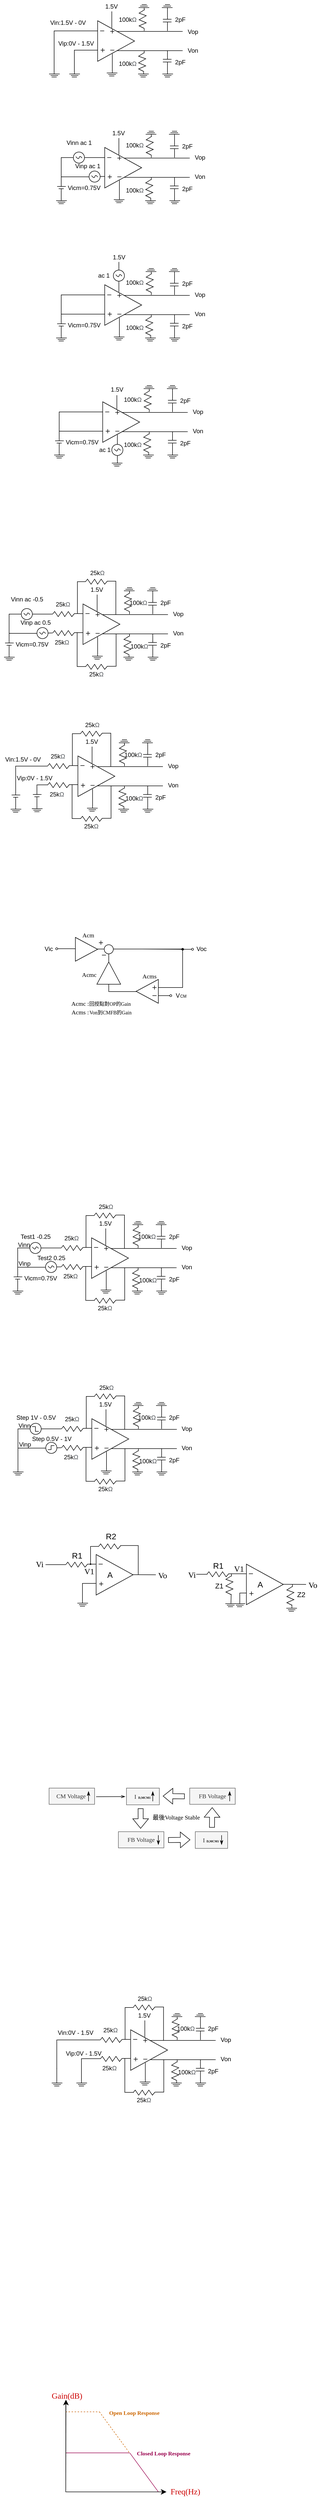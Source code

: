 <mxfile version="24.5.4" type="device">
  <diagram name="第 1 页" id="xDXu_mJKdVqt9sYuyUNd">
    <mxGraphModel dx="187" dy="130" grid="0" gridSize="10" guides="1" tooltips="1" connect="1" arrows="1" fold="1" page="1" pageScale="1" pageWidth="827" pageHeight="1169" math="0" shadow="0">
      <root>
        <mxCell id="0" />
        <mxCell id="1" parent="0" />
        <mxCell id="qSrtWBW2y9-MX-CEF1x1-31" value="" style="triangle;whiteSpace=wrap;html=1;" parent="1" vertex="1">
          <mxGeometry x="299" y="134" width="73" height="80" as="geometry" />
        </mxCell>
        <mxCell id="qSrtWBW2y9-MX-CEF1x1-32" value="" style="endArrow=none;html=1;rounded=0;" parent="1" edge="1">
          <mxGeometry width="50" height="50" relative="1" as="geometry">
            <mxPoint x="337" y="155" as="sourcePoint" />
            <mxPoint x="467" y="155" as="targetPoint" />
          </mxGeometry>
        </mxCell>
        <mxCell id="qSrtWBW2y9-MX-CEF1x1-33" value="" style="endArrow=none;html=1;rounded=0;" parent="1" edge="1">
          <mxGeometry width="50" height="50" relative="1" as="geometry">
            <mxPoint x="337" y="193" as="sourcePoint" />
            <mxPoint x="467" y="193" as="targetPoint" />
          </mxGeometry>
        </mxCell>
        <mxCell id="qSrtWBW2y9-MX-CEF1x1-34" value="" style="shape=partialRectangle;whiteSpace=wrap;html=1;bottom=0;right=0;fillColor=none;" parent="1" vertex="1">
          <mxGeometry x="213" y="154" width="86" height="85" as="geometry" />
        </mxCell>
        <mxCell id="qSrtWBW2y9-MX-CEF1x1-35" value="" style="shape=partialRectangle;whiteSpace=wrap;html=1;bottom=0;right=0;fillColor=none;" parent="1" vertex="1">
          <mxGeometry x="253" y="192" width="46" height="47" as="geometry" />
        </mxCell>
        <mxCell id="qSrtWBW2y9-MX-CEF1x1-41" value="" style="endArrow=none;html=1;rounded=0;" parent="1" edge="1">
          <mxGeometry width="50" height="50" relative="1" as="geometry">
            <mxPoint x="224" y="239" as="sourcePoint" />
            <mxPoint x="203" y="239" as="targetPoint" />
          </mxGeometry>
        </mxCell>
        <mxCell id="qSrtWBW2y9-MX-CEF1x1-42" value="" style="endArrow=none;html=1;rounded=0;" parent="1" edge="1">
          <mxGeometry width="50" height="50" relative="1" as="geometry">
            <mxPoint x="221" y="242" as="sourcePoint" />
            <mxPoint x="206" y="242" as="targetPoint" />
          </mxGeometry>
        </mxCell>
        <mxCell id="qSrtWBW2y9-MX-CEF1x1-43" value="" style="endArrow=none;html=1;rounded=0;" parent="1" edge="1">
          <mxGeometry width="50" height="50" relative="1" as="geometry">
            <mxPoint x="218" y="245" as="sourcePoint" />
            <mxPoint x="208" y="245" as="targetPoint" />
          </mxGeometry>
        </mxCell>
        <mxCell id="qSrtWBW2y9-MX-CEF1x1-44" value="" style="endArrow=none;html=1;rounded=0;" parent="1" edge="1">
          <mxGeometry width="50" height="50" relative="1" as="geometry">
            <mxPoint x="264" y="239" as="sourcePoint" />
            <mxPoint x="243" y="239" as="targetPoint" />
          </mxGeometry>
        </mxCell>
        <mxCell id="qSrtWBW2y9-MX-CEF1x1-45" value="" style="endArrow=none;html=1;rounded=0;" parent="1" edge="1">
          <mxGeometry width="50" height="50" relative="1" as="geometry">
            <mxPoint x="261" y="242" as="sourcePoint" />
            <mxPoint x="246" y="242" as="targetPoint" />
          </mxGeometry>
        </mxCell>
        <mxCell id="qSrtWBW2y9-MX-CEF1x1-46" value="" style="endArrow=none;html=1;rounded=0;" parent="1" edge="1">
          <mxGeometry width="50" height="50" relative="1" as="geometry">
            <mxPoint x="258" y="245" as="sourcePoint" />
            <mxPoint x="248" y="245" as="targetPoint" />
          </mxGeometry>
        </mxCell>
        <mxCell id="qSrtWBW2y9-MX-CEF1x1-47" value="" style="endArrow=none;html=1;rounded=0;" parent="1" edge="1">
          <mxGeometry width="50" height="50" relative="1" as="geometry">
            <mxPoint x="390" y="234" as="sourcePoint" />
            <mxPoint x="391" y="197" as="targetPoint" />
            <Array as="points">
              <mxPoint x="380" y="229" />
              <mxPoint x="394" y="223" />
              <mxPoint x="380" y="217" />
              <mxPoint x="394" y="209" />
              <mxPoint x="380" y="204" />
            </Array>
          </mxGeometry>
        </mxCell>
        <mxCell id="qSrtWBW2y9-MX-CEF1x1-48" value="" style="endArrow=none;html=1;rounded=0;" parent="1" edge="1">
          <mxGeometry width="50" height="50" relative="1" as="geometry">
            <mxPoint x="391" y="193" as="sourcePoint" />
            <mxPoint x="391" y="198" as="targetPoint" />
          </mxGeometry>
        </mxCell>
        <mxCell id="qSrtWBW2y9-MX-CEF1x1-49" value="" style="endArrow=none;html=1;rounded=0;" parent="1" edge="1">
          <mxGeometry width="50" height="50" relative="1" as="geometry">
            <mxPoint x="390" y="234" as="sourcePoint" />
            <mxPoint x="390" y="239" as="targetPoint" />
          </mxGeometry>
        </mxCell>
        <mxCell id="qSrtWBW2y9-MX-CEF1x1-50" value="" style="endArrow=none;html=1;rounded=0;" parent="1" edge="1">
          <mxGeometry width="50" height="50" relative="1" as="geometry">
            <mxPoint x="400" y="239" as="sourcePoint" />
            <mxPoint x="379" y="239" as="targetPoint" />
          </mxGeometry>
        </mxCell>
        <mxCell id="qSrtWBW2y9-MX-CEF1x1-51" value="" style="endArrow=none;html=1;rounded=0;" parent="1" edge="1">
          <mxGeometry width="50" height="50" relative="1" as="geometry">
            <mxPoint x="397" y="242" as="sourcePoint" />
            <mxPoint x="382" y="242" as="targetPoint" />
          </mxGeometry>
        </mxCell>
        <mxCell id="qSrtWBW2y9-MX-CEF1x1-52" value="" style="endArrow=none;html=1;rounded=0;" parent="1" edge="1">
          <mxGeometry width="50" height="50" relative="1" as="geometry">
            <mxPoint x="394" y="245" as="sourcePoint" />
            <mxPoint x="384" y="245" as="targetPoint" />
          </mxGeometry>
        </mxCell>
        <mxCell id="qSrtWBW2y9-MX-CEF1x1-53" value="" style="endArrow=none;html=1;rounded=0;" parent="1" edge="1">
          <mxGeometry width="50" height="50" relative="1" as="geometry">
            <mxPoint x="437" y="210" as="sourcePoint" />
            <mxPoint x="437" y="193" as="targetPoint" />
          </mxGeometry>
        </mxCell>
        <mxCell id="qSrtWBW2y9-MX-CEF1x1-54" value="" style="endArrow=none;html=1;rounded=0;" parent="1" edge="1">
          <mxGeometry width="50" height="50" relative="1" as="geometry">
            <mxPoint x="428" y="210" as="sourcePoint" />
            <mxPoint x="445" y="210" as="targetPoint" />
          </mxGeometry>
        </mxCell>
        <mxCell id="qSrtWBW2y9-MX-CEF1x1-55" value="" style="endArrow=none;html=1;rounded=0;" parent="1" edge="1">
          <mxGeometry width="50" height="50" relative="1" as="geometry">
            <mxPoint x="428" y="215.39" as="sourcePoint" />
            <mxPoint x="445" y="215.39" as="targetPoint" />
          </mxGeometry>
        </mxCell>
        <mxCell id="qSrtWBW2y9-MX-CEF1x1-56" value="" style="endArrow=none;html=1;rounded=0;" parent="1" edge="1">
          <mxGeometry width="50" height="50" relative="1" as="geometry">
            <mxPoint x="437" y="239" as="sourcePoint" />
            <mxPoint x="437" y="216" as="targetPoint" />
          </mxGeometry>
        </mxCell>
        <mxCell id="qSrtWBW2y9-MX-CEF1x1-57" value="" style="endArrow=none;html=1;rounded=0;" parent="1" edge="1">
          <mxGeometry width="50" height="50" relative="1" as="geometry">
            <mxPoint x="448" y="239" as="sourcePoint" />
            <mxPoint x="427" y="239" as="targetPoint" />
          </mxGeometry>
        </mxCell>
        <mxCell id="qSrtWBW2y9-MX-CEF1x1-58" value="" style="endArrow=none;html=1;rounded=0;" parent="1" edge="1">
          <mxGeometry width="50" height="50" relative="1" as="geometry">
            <mxPoint x="445" y="242" as="sourcePoint" />
            <mxPoint x="430" y="242" as="targetPoint" />
          </mxGeometry>
        </mxCell>
        <mxCell id="qSrtWBW2y9-MX-CEF1x1-59" value="" style="endArrow=none;html=1;rounded=0;" parent="1" edge="1">
          <mxGeometry width="50" height="50" relative="1" as="geometry">
            <mxPoint x="442" y="245" as="sourcePoint" />
            <mxPoint x="432" y="245" as="targetPoint" />
          </mxGeometry>
        </mxCell>
        <mxCell id="qSrtWBW2y9-MX-CEF1x1-60" value="" style="endArrow=none;html=1;rounded=0;" parent="1" edge="1">
          <mxGeometry width="50" height="50" relative="1" as="geometry">
            <mxPoint x="391" y="149" as="sourcePoint" />
            <mxPoint x="392" y="112" as="targetPoint" />
            <Array as="points">
              <mxPoint x="381" y="144" />
              <mxPoint x="395" y="138" />
              <mxPoint x="381" y="132" />
              <mxPoint x="395" y="124" />
              <mxPoint x="381" y="119" />
            </Array>
          </mxGeometry>
        </mxCell>
        <mxCell id="qSrtWBW2y9-MX-CEF1x1-61" value="" style="endArrow=none;html=1;rounded=0;" parent="1" edge="1">
          <mxGeometry width="50" height="50" relative="1" as="geometry">
            <mxPoint x="391" y="108" as="sourcePoint" />
            <mxPoint x="391" y="113" as="targetPoint" />
          </mxGeometry>
        </mxCell>
        <mxCell id="qSrtWBW2y9-MX-CEF1x1-62" value="" style="endArrow=none;html=1;rounded=0;" parent="1" edge="1">
          <mxGeometry width="50" height="50" relative="1" as="geometry">
            <mxPoint x="391" y="149" as="sourcePoint" />
            <mxPoint x="391" y="154" as="targetPoint" />
          </mxGeometry>
        </mxCell>
        <mxCell id="qSrtWBW2y9-MX-CEF1x1-63" value="" style="endArrow=none;html=1;rounded=0;" parent="1" edge="1">
          <mxGeometry width="50" height="50" relative="1" as="geometry">
            <mxPoint x="401" y="108" as="sourcePoint" />
            <mxPoint x="380" y="108" as="targetPoint" />
          </mxGeometry>
        </mxCell>
        <mxCell id="qSrtWBW2y9-MX-CEF1x1-64" value="" style="endArrow=none;html=1;rounded=0;" parent="1" edge="1">
          <mxGeometry width="50" height="50" relative="1" as="geometry">
            <mxPoint x="398" y="105" as="sourcePoint" />
            <mxPoint x="383" y="105" as="targetPoint" />
          </mxGeometry>
        </mxCell>
        <mxCell id="qSrtWBW2y9-MX-CEF1x1-65" value="" style="endArrow=none;html=1;rounded=0;" parent="1" edge="1">
          <mxGeometry width="50" height="50" relative="1" as="geometry">
            <mxPoint x="396" y="102" as="sourcePoint" />
            <mxPoint x="386" y="102" as="targetPoint" />
          </mxGeometry>
        </mxCell>
        <mxCell id="qSrtWBW2y9-MX-CEF1x1-66" value="" style="endArrow=none;html=1;rounded=0;" parent="1" edge="1">
          <mxGeometry width="50" height="50" relative="1" as="geometry">
            <mxPoint x="437" y="154" as="sourcePoint" />
            <mxPoint x="437" y="137" as="targetPoint" />
          </mxGeometry>
        </mxCell>
        <mxCell id="qSrtWBW2y9-MX-CEF1x1-67" value="" style="endArrow=none;html=1;rounded=0;" parent="1" edge="1">
          <mxGeometry width="50" height="50" relative="1" as="geometry">
            <mxPoint x="428" y="131" as="sourcePoint" />
            <mxPoint x="445" y="131" as="targetPoint" />
          </mxGeometry>
        </mxCell>
        <mxCell id="qSrtWBW2y9-MX-CEF1x1-68" value="" style="endArrow=none;html=1;rounded=0;" parent="1" edge="1">
          <mxGeometry width="50" height="50" relative="1" as="geometry">
            <mxPoint x="428" y="136.39" as="sourcePoint" />
            <mxPoint x="445" y="136.39" as="targetPoint" />
          </mxGeometry>
        </mxCell>
        <mxCell id="qSrtWBW2y9-MX-CEF1x1-69" value="" style="endArrow=none;html=1;rounded=0;" parent="1" edge="1">
          <mxGeometry width="50" height="50" relative="1" as="geometry">
            <mxPoint x="437" y="131" as="sourcePoint" />
            <mxPoint x="437" y="108" as="targetPoint" />
          </mxGeometry>
        </mxCell>
        <mxCell id="qSrtWBW2y9-MX-CEF1x1-73" value="" style="endArrow=none;html=1;rounded=0;" parent="1" edge="1">
          <mxGeometry width="50" height="50" relative="1" as="geometry">
            <mxPoint x="447" y="108" as="sourcePoint" />
            <mxPoint x="426" y="108" as="targetPoint" />
          </mxGeometry>
        </mxCell>
        <mxCell id="qSrtWBW2y9-MX-CEF1x1-74" value="" style="endArrow=none;html=1;rounded=0;" parent="1" edge="1">
          <mxGeometry width="50" height="50" relative="1" as="geometry">
            <mxPoint x="444" y="105" as="sourcePoint" />
            <mxPoint x="429" y="105" as="targetPoint" />
          </mxGeometry>
        </mxCell>
        <mxCell id="qSrtWBW2y9-MX-CEF1x1-75" value="" style="endArrow=none;html=1;rounded=0;" parent="1" edge="1">
          <mxGeometry width="50" height="50" relative="1" as="geometry">
            <mxPoint x="442" y="102" as="sourcePoint" />
            <mxPoint x="432" y="102" as="targetPoint" />
          </mxGeometry>
        </mxCell>
        <mxCell id="qSrtWBW2y9-MX-CEF1x1-76" value="" style="endArrow=none;html=1;rounded=0;" parent="1" edge="1">
          <mxGeometry width="50" height="50" relative="1" as="geometry">
            <mxPoint x="304" y="154" as="sourcePoint" />
            <mxPoint x="312" y="154" as="targetPoint" />
          </mxGeometry>
        </mxCell>
        <mxCell id="qSrtWBW2y9-MX-CEF1x1-77" value="" style="endArrow=none;html=1;rounded=0;" parent="1" edge="1">
          <mxGeometry width="50" height="50" relative="1" as="geometry">
            <mxPoint x="305" y="192" as="sourcePoint" />
            <mxPoint x="313" y="192" as="targetPoint" />
          </mxGeometry>
        </mxCell>
        <mxCell id="qSrtWBW2y9-MX-CEF1x1-78" value="" style="endArrow=none;html=1;rounded=0;" parent="1" edge="1">
          <mxGeometry width="50" height="50" relative="1" as="geometry">
            <mxPoint x="309" y="196" as="sourcePoint" />
            <mxPoint x="309" y="188" as="targetPoint" />
          </mxGeometry>
        </mxCell>
        <mxCell id="qSrtWBW2y9-MX-CEF1x1-79" value="" style="endArrow=none;html=1;rounded=0;" parent="1" edge="1">
          <mxGeometry width="50" height="50" relative="1" as="geometry">
            <mxPoint x="324" y="192" as="sourcePoint" />
            <mxPoint x="332" y="192" as="targetPoint" />
          </mxGeometry>
        </mxCell>
        <mxCell id="qSrtWBW2y9-MX-CEF1x1-80" value="" style="endArrow=none;html=1;rounded=0;" parent="1" edge="1">
          <mxGeometry width="50" height="50" relative="1" as="geometry">
            <mxPoint x="324" y="155" as="sourcePoint" />
            <mxPoint x="332" y="155" as="targetPoint" />
          </mxGeometry>
        </mxCell>
        <mxCell id="qSrtWBW2y9-MX-CEF1x1-81" value="" style="endArrow=none;html=1;rounded=0;" parent="1" edge="1">
          <mxGeometry width="50" height="50" relative="1" as="geometry">
            <mxPoint x="328" y="159" as="sourcePoint" />
            <mxPoint x="328" y="151" as="targetPoint" />
          </mxGeometry>
        </mxCell>
        <mxCell id="qSrtWBW2y9-MX-CEF1x1-83" value="Vin:1.5V - 0V" style="text;html=1;align=center;verticalAlign=middle;resizable=0;points=[];autosize=1;strokeColor=none;fillColor=none;" parent="1" vertex="1">
          <mxGeometry x="195" y="125" width="89" height="26" as="geometry" />
        </mxCell>
        <mxCell id="qSrtWBW2y9-MX-CEF1x1-84" value="Vip:0V - 1.5V" style="text;html=1;align=center;verticalAlign=middle;resizable=0;points=[];autosize=1;strokeColor=none;fillColor=none;" parent="1" vertex="1">
          <mxGeometry x="211.5" y="166" width="89" height="26" as="geometry" />
        </mxCell>
        <mxCell id="qSrtWBW2y9-MX-CEF1x1-85" value="&lt;font face=&quot;Helvetica&quot;&gt;100k&lt;span style=&quot;color: rgb(77, 81, 86); text-align: left; text-wrap: wrap; background-color: rgb(255, 255, 255);&quot;&gt;&lt;font style=&quot;font-size: 12px;&quot;&gt;Ω&lt;/font&gt;&lt;/span&gt;&lt;/font&gt;" style="text;html=1;align=center;verticalAlign=middle;resizable=0;points=[];autosize=1;strokeColor=none;fillColor=none;" parent="1" vertex="1">
          <mxGeometry x="331" y="119" width="53" height="26" as="geometry" />
        </mxCell>
        <mxCell id="qSrtWBW2y9-MX-CEF1x1-88" value="&lt;font face=&quot;Helvetica&quot;&gt;100k&lt;span style=&quot;color: rgb(77, 81, 86); text-align: left; text-wrap: wrap; background-color: rgb(255, 255, 255);&quot;&gt;&lt;font style=&quot;font-size: 12px;&quot;&gt;Ω&lt;/font&gt;&lt;/span&gt;&lt;/font&gt;" style="text;html=1;align=center;verticalAlign=middle;resizable=0;points=[];autosize=1;strokeColor=none;fillColor=none;" parent="1" vertex="1">
          <mxGeometry x="331" y="206" width="53" height="26" as="geometry" />
        </mxCell>
        <mxCell id="qSrtWBW2y9-MX-CEF1x1-89" value="2pF" style="text;html=1;align=center;verticalAlign=middle;resizable=0;points=[];autosize=1;strokeColor=none;fillColor=none;" parent="1" vertex="1">
          <mxGeometry x="442" y="119" width="39" height="26" as="geometry" />
        </mxCell>
        <mxCell id="qSrtWBW2y9-MX-CEF1x1-90" value="2pF" style="text;html=1;align=center;verticalAlign=middle;resizable=0;points=[];autosize=1;strokeColor=none;fillColor=none;" parent="1" vertex="1">
          <mxGeometry x="442" y="202.5" width="39" height="26" as="geometry" />
        </mxCell>
        <mxCell id="qSrtWBW2y9-MX-CEF1x1-91" value="" style="endArrow=none;html=1;rounded=0;" parent="1" edge="1">
          <mxGeometry width="50" height="50" relative="1" as="geometry">
            <mxPoint x="327" y="148.5" as="sourcePoint" />
            <mxPoint x="327" y="115.5" as="targetPoint" />
          </mxGeometry>
        </mxCell>
        <mxCell id="qSrtWBW2y9-MX-CEF1x1-93" value="" style="endArrow=none;html=1;rounded=0;" parent="1" edge="1">
          <mxGeometry width="50" height="50" relative="1" as="geometry">
            <mxPoint x="328" y="232" as="sourcePoint" />
            <mxPoint x="328" y="199" as="targetPoint" />
          </mxGeometry>
        </mxCell>
        <mxCell id="qSrtWBW2y9-MX-CEF1x1-104" value="" style="endArrow=none;html=1;rounded=0;" parent="1" edge="1">
          <mxGeometry width="50" height="50" relative="1" as="geometry">
            <mxPoint x="328" y="232" as="sourcePoint" />
            <mxPoint x="328" y="237" as="targetPoint" />
          </mxGeometry>
        </mxCell>
        <mxCell id="qSrtWBW2y9-MX-CEF1x1-105" value="" style="endArrow=none;html=1;rounded=0;" parent="1" edge="1">
          <mxGeometry width="50" height="50" relative="1" as="geometry">
            <mxPoint x="338" y="237" as="sourcePoint" />
            <mxPoint x="317" y="237" as="targetPoint" />
          </mxGeometry>
        </mxCell>
        <mxCell id="qSrtWBW2y9-MX-CEF1x1-106" value="" style="endArrow=none;html=1;rounded=0;" parent="1" edge="1">
          <mxGeometry width="50" height="50" relative="1" as="geometry">
            <mxPoint x="335" y="240" as="sourcePoint" />
            <mxPoint x="320" y="240" as="targetPoint" />
          </mxGeometry>
        </mxCell>
        <mxCell id="qSrtWBW2y9-MX-CEF1x1-107" value="" style="endArrow=none;html=1;rounded=0;" parent="1" edge="1">
          <mxGeometry width="50" height="50" relative="1" as="geometry">
            <mxPoint x="332" y="243" as="sourcePoint" />
            <mxPoint x="322" y="243" as="targetPoint" />
          </mxGeometry>
        </mxCell>
        <mxCell id="qSrtWBW2y9-MX-CEF1x1-108" value="1.5V" style="text;html=1;align=center;verticalAlign=middle;resizable=0;points=[];autosize=1;strokeColor=none;fillColor=none;" parent="1" vertex="1">
          <mxGeometry x="304" y="93" width="43" height="26" as="geometry" />
        </mxCell>
        <mxCell id="qSrtWBW2y9-MX-CEF1x1-109" value="" style="triangle;whiteSpace=wrap;html=1;" parent="1" vertex="1">
          <mxGeometry x="313" y="384" width="73" height="80" as="geometry" />
        </mxCell>
        <mxCell id="qSrtWBW2y9-MX-CEF1x1-110" value="" style="endArrow=none;html=1;rounded=0;" parent="1" edge="1">
          <mxGeometry width="50" height="50" relative="1" as="geometry">
            <mxPoint x="351" y="405" as="sourcePoint" />
            <mxPoint x="481" y="405" as="targetPoint" />
          </mxGeometry>
        </mxCell>
        <mxCell id="qSrtWBW2y9-MX-CEF1x1-111" value="" style="endArrow=none;html=1;rounded=0;" parent="1" edge="1">
          <mxGeometry width="50" height="50" relative="1" as="geometry">
            <mxPoint x="351" y="443" as="sourcePoint" />
            <mxPoint x="481" y="443" as="targetPoint" />
          </mxGeometry>
        </mxCell>
        <mxCell id="qSrtWBW2y9-MX-CEF1x1-112" value="" style="shape=partialRectangle;whiteSpace=wrap;html=1;bottom=0;right=0;fillColor=none;" parent="1" vertex="1">
          <mxGeometry x="227" y="404" width="24" height="56" as="geometry" />
        </mxCell>
        <mxCell id="qSrtWBW2y9-MX-CEF1x1-113" value="" style="shape=partialRectangle;whiteSpace=wrap;html=1;bottom=0;right=0;fillColor=none;" parent="1" vertex="1">
          <mxGeometry x="227" y="442" width="54" height="19" as="geometry" />
        </mxCell>
        <mxCell id="qSrtWBW2y9-MX-CEF1x1-114" value="" style="endArrow=none;html=1;rounded=0;" parent="1" edge="1">
          <mxGeometry width="50" height="50" relative="1" as="geometry">
            <mxPoint x="238" y="489" as="sourcePoint" />
            <mxPoint x="217" y="489" as="targetPoint" />
          </mxGeometry>
        </mxCell>
        <mxCell id="qSrtWBW2y9-MX-CEF1x1-115" value="" style="endArrow=none;html=1;rounded=0;" parent="1" edge="1">
          <mxGeometry width="50" height="50" relative="1" as="geometry">
            <mxPoint x="235" y="492" as="sourcePoint" />
            <mxPoint x="220" y="492" as="targetPoint" />
          </mxGeometry>
        </mxCell>
        <mxCell id="qSrtWBW2y9-MX-CEF1x1-116" value="" style="endArrow=none;html=1;rounded=0;" parent="1" edge="1">
          <mxGeometry width="50" height="50" relative="1" as="geometry">
            <mxPoint x="232" y="495" as="sourcePoint" />
            <mxPoint x="222" y="495" as="targetPoint" />
          </mxGeometry>
        </mxCell>
        <mxCell id="qSrtWBW2y9-MX-CEF1x1-120" value="" style="endArrow=none;html=1;rounded=0;" parent="1" edge="1">
          <mxGeometry width="50" height="50" relative="1" as="geometry">
            <mxPoint x="404" y="484" as="sourcePoint" />
            <mxPoint x="405" y="447" as="targetPoint" />
            <Array as="points">
              <mxPoint x="394" y="479" />
              <mxPoint x="408" y="473" />
              <mxPoint x="394" y="467" />
              <mxPoint x="408" y="459" />
              <mxPoint x="394" y="454" />
            </Array>
          </mxGeometry>
        </mxCell>
        <mxCell id="qSrtWBW2y9-MX-CEF1x1-121" value="" style="endArrow=none;html=1;rounded=0;" parent="1" edge="1">
          <mxGeometry width="50" height="50" relative="1" as="geometry">
            <mxPoint x="405" y="443" as="sourcePoint" />
            <mxPoint x="405" y="448" as="targetPoint" />
          </mxGeometry>
        </mxCell>
        <mxCell id="qSrtWBW2y9-MX-CEF1x1-122" value="" style="endArrow=none;html=1;rounded=0;" parent="1" edge="1">
          <mxGeometry width="50" height="50" relative="1" as="geometry">
            <mxPoint x="404" y="484" as="sourcePoint" />
            <mxPoint x="404" y="489" as="targetPoint" />
          </mxGeometry>
        </mxCell>
        <mxCell id="qSrtWBW2y9-MX-CEF1x1-123" value="" style="endArrow=none;html=1;rounded=0;" parent="1" edge="1">
          <mxGeometry width="50" height="50" relative="1" as="geometry">
            <mxPoint x="414" y="489" as="sourcePoint" />
            <mxPoint x="393" y="489" as="targetPoint" />
          </mxGeometry>
        </mxCell>
        <mxCell id="qSrtWBW2y9-MX-CEF1x1-124" value="" style="endArrow=none;html=1;rounded=0;" parent="1" edge="1">
          <mxGeometry width="50" height="50" relative="1" as="geometry">
            <mxPoint x="411" y="492" as="sourcePoint" />
            <mxPoint x="396" y="492" as="targetPoint" />
          </mxGeometry>
        </mxCell>
        <mxCell id="qSrtWBW2y9-MX-CEF1x1-125" value="" style="endArrow=none;html=1;rounded=0;" parent="1" edge="1">
          <mxGeometry width="50" height="50" relative="1" as="geometry">
            <mxPoint x="408" y="495" as="sourcePoint" />
            <mxPoint x="398" y="495" as="targetPoint" />
          </mxGeometry>
        </mxCell>
        <mxCell id="qSrtWBW2y9-MX-CEF1x1-126" value="" style="endArrow=none;html=1;rounded=0;" parent="1" edge="1">
          <mxGeometry width="50" height="50" relative="1" as="geometry">
            <mxPoint x="451" y="460" as="sourcePoint" />
            <mxPoint x="451" y="443" as="targetPoint" />
          </mxGeometry>
        </mxCell>
        <mxCell id="qSrtWBW2y9-MX-CEF1x1-127" value="" style="endArrow=none;html=1;rounded=0;" parent="1" edge="1">
          <mxGeometry width="50" height="50" relative="1" as="geometry">
            <mxPoint x="442" y="460" as="sourcePoint" />
            <mxPoint x="459" y="460" as="targetPoint" />
          </mxGeometry>
        </mxCell>
        <mxCell id="qSrtWBW2y9-MX-CEF1x1-128" value="" style="endArrow=none;html=1;rounded=0;" parent="1" edge="1">
          <mxGeometry width="50" height="50" relative="1" as="geometry">
            <mxPoint x="442" y="465.39" as="sourcePoint" />
            <mxPoint x="459" y="465.39" as="targetPoint" />
          </mxGeometry>
        </mxCell>
        <mxCell id="qSrtWBW2y9-MX-CEF1x1-129" value="" style="endArrow=none;html=1;rounded=0;" parent="1" edge="1">
          <mxGeometry width="50" height="50" relative="1" as="geometry">
            <mxPoint x="451" y="489" as="sourcePoint" />
            <mxPoint x="451" y="466" as="targetPoint" />
          </mxGeometry>
        </mxCell>
        <mxCell id="qSrtWBW2y9-MX-CEF1x1-130" value="" style="endArrow=none;html=1;rounded=0;" parent="1" edge="1">
          <mxGeometry width="50" height="50" relative="1" as="geometry">
            <mxPoint x="462" y="489" as="sourcePoint" />
            <mxPoint x="441" y="489" as="targetPoint" />
          </mxGeometry>
        </mxCell>
        <mxCell id="qSrtWBW2y9-MX-CEF1x1-131" value="" style="endArrow=none;html=1;rounded=0;" parent="1" edge="1">
          <mxGeometry width="50" height="50" relative="1" as="geometry">
            <mxPoint x="459" y="492" as="sourcePoint" />
            <mxPoint x="444" y="492" as="targetPoint" />
          </mxGeometry>
        </mxCell>
        <mxCell id="qSrtWBW2y9-MX-CEF1x1-132" value="" style="endArrow=none;html=1;rounded=0;" parent="1" edge="1">
          <mxGeometry width="50" height="50" relative="1" as="geometry">
            <mxPoint x="456" y="495" as="sourcePoint" />
            <mxPoint x="446" y="495" as="targetPoint" />
          </mxGeometry>
        </mxCell>
        <mxCell id="qSrtWBW2y9-MX-CEF1x1-133" value="" style="endArrow=none;html=1;rounded=0;" parent="1" edge="1">
          <mxGeometry width="50" height="50" relative="1" as="geometry">
            <mxPoint x="405" y="399" as="sourcePoint" />
            <mxPoint x="406" y="362" as="targetPoint" />
            <Array as="points">
              <mxPoint x="395" y="394" />
              <mxPoint x="409" y="388" />
              <mxPoint x="395" y="382" />
              <mxPoint x="409" y="374" />
              <mxPoint x="395" y="369" />
            </Array>
          </mxGeometry>
        </mxCell>
        <mxCell id="qSrtWBW2y9-MX-CEF1x1-134" value="" style="endArrow=none;html=1;rounded=0;" parent="1" edge="1">
          <mxGeometry width="50" height="50" relative="1" as="geometry">
            <mxPoint x="405" y="358" as="sourcePoint" />
            <mxPoint x="405" y="363" as="targetPoint" />
          </mxGeometry>
        </mxCell>
        <mxCell id="qSrtWBW2y9-MX-CEF1x1-135" value="" style="endArrow=none;html=1;rounded=0;" parent="1" edge="1">
          <mxGeometry width="50" height="50" relative="1" as="geometry">
            <mxPoint x="405" y="399" as="sourcePoint" />
            <mxPoint x="405" y="404" as="targetPoint" />
          </mxGeometry>
        </mxCell>
        <mxCell id="qSrtWBW2y9-MX-CEF1x1-136" value="" style="endArrow=none;html=1;rounded=0;" parent="1" edge="1">
          <mxGeometry width="50" height="50" relative="1" as="geometry">
            <mxPoint x="415" y="358" as="sourcePoint" />
            <mxPoint x="394" y="358" as="targetPoint" />
          </mxGeometry>
        </mxCell>
        <mxCell id="qSrtWBW2y9-MX-CEF1x1-137" value="" style="endArrow=none;html=1;rounded=0;" parent="1" edge="1">
          <mxGeometry width="50" height="50" relative="1" as="geometry">
            <mxPoint x="412" y="355" as="sourcePoint" />
            <mxPoint x="397" y="355" as="targetPoint" />
          </mxGeometry>
        </mxCell>
        <mxCell id="qSrtWBW2y9-MX-CEF1x1-138" value="" style="endArrow=none;html=1;rounded=0;" parent="1" edge="1">
          <mxGeometry width="50" height="50" relative="1" as="geometry">
            <mxPoint x="410" y="352" as="sourcePoint" />
            <mxPoint x="400" y="352" as="targetPoint" />
          </mxGeometry>
        </mxCell>
        <mxCell id="qSrtWBW2y9-MX-CEF1x1-139" value="" style="endArrow=none;html=1;rounded=0;" parent="1" edge="1">
          <mxGeometry width="50" height="50" relative="1" as="geometry">
            <mxPoint x="451" y="404" as="sourcePoint" />
            <mxPoint x="451" y="387" as="targetPoint" />
          </mxGeometry>
        </mxCell>
        <mxCell id="qSrtWBW2y9-MX-CEF1x1-140" value="" style="endArrow=none;html=1;rounded=0;" parent="1" edge="1">
          <mxGeometry width="50" height="50" relative="1" as="geometry">
            <mxPoint x="442" y="381" as="sourcePoint" />
            <mxPoint x="459" y="381" as="targetPoint" />
          </mxGeometry>
        </mxCell>
        <mxCell id="qSrtWBW2y9-MX-CEF1x1-141" value="" style="endArrow=none;html=1;rounded=0;" parent="1" edge="1">
          <mxGeometry width="50" height="50" relative="1" as="geometry">
            <mxPoint x="442" y="386.39" as="sourcePoint" />
            <mxPoint x="459" y="386.39" as="targetPoint" />
          </mxGeometry>
        </mxCell>
        <mxCell id="qSrtWBW2y9-MX-CEF1x1-142" value="" style="endArrow=none;html=1;rounded=0;" parent="1" edge="1">
          <mxGeometry width="50" height="50" relative="1" as="geometry">
            <mxPoint x="451" y="381" as="sourcePoint" />
            <mxPoint x="451" y="358" as="targetPoint" />
          </mxGeometry>
        </mxCell>
        <mxCell id="qSrtWBW2y9-MX-CEF1x1-143" value="" style="endArrow=none;html=1;rounded=0;" parent="1" edge="1">
          <mxGeometry width="50" height="50" relative="1" as="geometry">
            <mxPoint x="461" y="358" as="sourcePoint" />
            <mxPoint x="440" y="358" as="targetPoint" />
          </mxGeometry>
        </mxCell>
        <mxCell id="qSrtWBW2y9-MX-CEF1x1-144" value="" style="endArrow=none;html=1;rounded=0;" parent="1" edge="1">
          <mxGeometry width="50" height="50" relative="1" as="geometry">
            <mxPoint x="458" y="355" as="sourcePoint" />
            <mxPoint x="443" y="355" as="targetPoint" />
          </mxGeometry>
        </mxCell>
        <mxCell id="qSrtWBW2y9-MX-CEF1x1-145" value="" style="endArrow=none;html=1;rounded=0;" parent="1" edge="1">
          <mxGeometry width="50" height="50" relative="1" as="geometry">
            <mxPoint x="456" y="352" as="sourcePoint" />
            <mxPoint x="446" y="352" as="targetPoint" />
          </mxGeometry>
        </mxCell>
        <mxCell id="qSrtWBW2y9-MX-CEF1x1-146" value="" style="endArrow=none;html=1;rounded=0;" parent="1" edge="1">
          <mxGeometry width="50" height="50" relative="1" as="geometry">
            <mxPoint x="318" y="404" as="sourcePoint" />
            <mxPoint x="326" y="404" as="targetPoint" />
          </mxGeometry>
        </mxCell>
        <mxCell id="qSrtWBW2y9-MX-CEF1x1-147" value="" style="endArrow=none;html=1;rounded=0;" parent="1" edge="1">
          <mxGeometry width="50" height="50" relative="1" as="geometry">
            <mxPoint x="319" y="442" as="sourcePoint" />
            <mxPoint x="327" y="442" as="targetPoint" />
          </mxGeometry>
        </mxCell>
        <mxCell id="qSrtWBW2y9-MX-CEF1x1-148" value="" style="endArrow=none;html=1;rounded=0;" parent="1" edge="1">
          <mxGeometry width="50" height="50" relative="1" as="geometry">
            <mxPoint x="323" y="446" as="sourcePoint" />
            <mxPoint x="323" y="438" as="targetPoint" />
          </mxGeometry>
        </mxCell>
        <mxCell id="qSrtWBW2y9-MX-CEF1x1-149" value="" style="endArrow=none;html=1;rounded=0;" parent="1" edge="1">
          <mxGeometry width="50" height="50" relative="1" as="geometry">
            <mxPoint x="338" y="442" as="sourcePoint" />
            <mxPoint x="346" y="442" as="targetPoint" />
          </mxGeometry>
        </mxCell>
        <mxCell id="qSrtWBW2y9-MX-CEF1x1-150" value="" style="endArrow=none;html=1;rounded=0;" parent="1" edge="1">
          <mxGeometry width="50" height="50" relative="1" as="geometry">
            <mxPoint x="338" y="405" as="sourcePoint" />
            <mxPoint x="346" y="405" as="targetPoint" />
          </mxGeometry>
        </mxCell>
        <mxCell id="qSrtWBW2y9-MX-CEF1x1-151" value="" style="endArrow=none;html=1;rounded=0;" parent="1" edge="1">
          <mxGeometry width="50" height="50" relative="1" as="geometry">
            <mxPoint x="342" y="409" as="sourcePoint" />
            <mxPoint x="342" y="401" as="targetPoint" />
          </mxGeometry>
        </mxCell>
        <mxCell id="qSrtWBW2y9-MX-CEF1x1-154" value="&lt;font face=&quot;Helvetica&quot;&gt;100k&lt;span style=&quot;color: rgb(77, 81, 86); text-align: left; text-wrap: wrap; background-color: rgb(255, 255, 255);&quot;&gt;&lt;font style=&quot;font-size: 12px;&quot;&gt;Ω&lt;/font&gt;&lt;/span&gt;&lt;/font&gt;" style="text;html=1;align=center;verticalAlign=middle;resizable=0;points=[];autosize=1;strokeColor=none;fillColor=none;" parent="1" vertex="1">
          <mxGeometry x="345" y="367" width="53" height="26" as="geometry" />
        </mxCell>
        <mxCell id="qSrtWBW2y9-MX-CEF1x1-155" value="&lt;font face=&quot;Helvetica&quot;&gt;100k&lt;span style=&quot;color: rgb(77, 81, 86); text-align: left; text-wrap: wrap; background-color: rgb(255, 255, 255);&quot;&gt;&lt;font style=&quot;font-size: 12px;&quot;&gt;Ω&lt;/font&gt;&lt;/span&gt;&lt;/font&gt;" style="text;html=1;align=center;verticalAlign=middle;resizable=0;points=[];autosize=1;strokeColor=none;fillColor=none;" parent="1" vertex="1">
          <mxGeometry x="345" y="456" width="53" height="26" as="geometry" />
        </mxCell>
        <mxCell id="qSrtWBW2y9-MX-CEF1x1-156" value="2pF" style="text;html=1;align=center;verticalAlign=middle;resizable=0;points=[];autosize=1;strokeColor=none;fillColor=none;" parent="1" vertex="1">
          <mxGeometry x="456" y="369" width="39" height="26" as="geometry" />
        </mxCell>
        <mxCell id="qSrtWBW2y9-MX-CEF1x1-157" value="2pF" style="text;html=1;align=center;verticalAlign=middle;resizable=0;points=[];autosize=1;strokeColor=none;fillColor=none;" parent="1" vertex="1">
          <mxGeometry x="456" y="452.5" width="39" height="26" as="geometry" />
        </mxCell>
        <mxCell id="qSrtWBW2y9-MX-CEF1x1-158" value="" style="endArrow=none;html=1;rounded=0;" parent="1" edge="1">
          <mxGeometry width="50" height="50" relative="1" as="geometry">
            <mxPoint x="341" y="398.5" as="sourcePoint" />
            <mxPoint x="341" y="365.5" as="targetPoint" />
          </mxGeometry>
        </mxCell>
        <mxCell id="qSrtWBW2y9-MX-CEF1x1-159" value="" style="endArrow=none;html=1;rounded=0;" parent="1" edge="1">
          <mxGeometry width="50" height="50" relative="1" as="geometry">
            <mxPoint x="342" y="482" as="sourcePoint" />
            <mxPoint x="342" y="449" as="targetPoint" />
          </mxGeometry>
        </mxCell>
        <mxCell id="qSrtWBW2y9-MX-CEF1x1-160" value="" style="endArrow=none;html=1;rounded=0;" parent="1" edge="1">
          <mxGeometry width="50" height="50" relative="1" as="geometry">
            <mxPoint x="342" y="482" as="sourcePoint" />
            <mxPoint x="342" y="487" as="targetPoint" />
          </mxGeometry>
        </mxCell>
        <mxCell id="qSrtWBW2y9-MX-CEF1x1-161" value="" style="endArrow=none;html=1;rounded=0;" parent="1" edge="1">
          <mxGeometry width="50" height="50" relative="1" as="geometry">
            <mxPoint x="352" y="487" as="sourcePoint" />
            <mxPoint x="331" y="487" as="targetPoint" />
          </mxGeometry>
        </mxCell>
        <mxCell id="qSrtWBW2y9-MX-CEF1x1-162" value="" style="endArrow=none;html=1;rounded=0;" parent="1" edge="1">
          <mxGeometry width="50" height="50" relative="1" as="geometry">
            <mxPoint x="349" y="490" as="sourcePoint" />
            <mxPoint x="334" y="490" as="targetPoint" />
          </mxGeometry>
        </mxCell>
        <mxCell id="qSrtWBW2y9-MX-CEF1x1-163" value="" style="endArrow=none;html=1;rounded=0;" parent="1" edge="1">
          <mxGeometry width="50" height="50" relative="1" as="geometry">
            <mxPoint x="346" y="493" as="sourcePoint" />
            <mxPoint x="336" y="493" as="targetPoint" />
          </mxGeometry>
        </mxCell>
        <mxCell id="qSrtWBW2y9-MX-CEF1x1-164" value="1.5V" style="text;html=1;align=center;verticalAlign=middle;resizable=0;points=[];autosize=1;strokeColor=none;fillColor=none;" parent="1" vertex="1">
          <mxGeometry x="318" y="343" width="43" height="26" as="geometry" />
        </mxCell>
        <mxCell id="qSrtWBW2y9-MX-CEF1x1-165" value="" style="ellipse;whiteSpace=wrap;html=1;aspect=fixed;" parent="1" vertex="1">
          <mxGeometry x="251" y="393" width="22" height="22" as="geometry" />
        </mxCell>
        <mxCell id="qSrtWBW2y9-MX-CEF1x1-166" value="" style="ellipse;whiteSpace=wrap;html=1;aspect=fixed;" parent="1" vertex="1">
          <mxGeometry x="282" y="430.5" width="22" height="22" as="geometry" />
        </mxCell>
        <mxCell id="qSrtWBW2y9-MX-CEF1x1-167" value="" style="endArrow=none;html=1;rounded=0;entryX=0;entryY=0.25;entryDx=0;entryDy=0;" parent="1" target="qSrtWBW2y9-MX-CEF1x1-109" edge="1">
          <mxGeometry width="50" height="50" relative="1" as="geometry">
            <mxPoint x="273" y="404" as="sourcePoint" />
            <mxPoint x="391" y="360" as="targetPoint" />
          </mxGeometry>
        </mxCell>
        <mxCell id="qSrtWBW2y9-MX-CEF1x1-168" value="" style="endArrow=none;html=1;rounded=0;entryX=-0.005;entryY=0.715;entryDx=0;entryDy=0;entryPerimeter=0;" parent="1" target="qSrtWBW2y9-MX-CEF1x1-109" edge="1">
          <mxGeometry width="50" height="50" relative="1" as="geometry">
            <mxPoint x="304" y="441.39" as="sourcePoint" />
            <mxPoint x="344" y="441.39" as="targetPoint" />
          </mxGeometry>
        </mxCell>
        <mxCell id="qSrtWBW2y9-MX-CEF1x1-174" value="" style="curved=1;endArrow=none;html=1;rounded=0;endFill=0;" parent="1" edge="1">
          <mxGeometry width="50" height="50" relative="1" as="geometry">
            <mxPoint x="256" y="402" as="sourcePoint" />
            <mxPoint x="268" y="405" as="targetPoint" />
            <Array as="points">
              <mxPoint x="261" y="409" />
              <mxPoint x="264" y="399" />
            </Array>
          </mxGeometry>
        </mxCell>
        <mxCell id="qSrtWBW2y9-MX-CEF1x1-175" value="" style="curved=1;endArrow=none;html=1;rounded=0;endFill=0;" parent="1" edge="1">
          <mxGeometry width="50" height="50" relative="1" as="geometry">
            <mxPoint x="287" y="439.5" as="sourcePoint" />
            <mxPoint x="299" y="442.5" as="targetPoint" />
            <Array as="points">
              <mxPoint x="292" y="446.5" />
              <mxPoint x="295" y="436.5" />
            </Array>
          </mxGeometry>
        </mxCell>
        <mxCell id="qSrtWBW2y9-MX-CEF1x1-177" value="" style="endArrow=none;html=1;rounded=0;" parent="1" edge="1">
          <mxGeometry width="50" height="50" relative="1" as="geometry">
            <mxPoint x="219" y="461" as="sourcePoint" />
            <mxPoint x="236" y="461" as="targetPoint" />
          </mxGeometry>
        </mxCell>
        <mxCell id="qSrtWBW2y9-MX-CEF1x1-180" value="" style="endArrow=none;html=1;rounded=0;" parent="1" edge="1">
          <mxGeometry width="50" height="50" relative="1" as="geometry">
            <mxPoint x="222" y="465.45" as="sourcePoint" />
            <mxPoint x="232" y="465.45" as="targetPoint" />
          </mxGeometry>
        </mxCell>
        <mxCell id="qSrtWBW2y9-MX-CEF1x1-182" value="" style="endArrow=none;html=1;rounded=0;" parent="1" edge="1">
          <mxGeometry width="50" height="50" relative="1" as="geometry">
            <mxPoint x="227" y="489" as="sourcePoint" />
            <mxPoint x="227" y="466" as="targetPoint" />
          </mxGeometry>
        </mxCell>
        <mxCell id="qSrtWBW2y9-MX-CEF1x1-184" value="&lt;font style=&quot;font-size: 12px;&quot;&gt;Vicm=0.75V&lt;/font&gt;" style="text;html=1;align=center;verticalAlign=middle;resizable=0;points=[];autosize=1;strokeColor=none;fillColor=none;" parent="1" vertex="1">
          <mxGeometry x="230" y="451" width="83" height="26" as="geometry" />
        </mxCell>
        <mxCell id="qSrtWBW2y9-MX-CEF1x1-186" value="Vinn ac 1" style="text;html=1;align=center;verticalAlign=middle;resizable=0;points=[];autosize=1;strokeColor=none;fillColor=none;" parent="1" vertex="1">
          <mxGeometry x="228" y="362" width="68" height="26" as="geometry" />
        </mxCell>
        <mxCell id="qSrtWBW2y9-MX-CEF1x1-187" value="Vinp ac 1" style="text;html=1;align=center;verticalAlign=middle;resizable=0;points=[];autosize=1;strokeColor=none;fillColor=none;" parent="1" vertex="1">
          <mxGeometry x="245" y="408" width="68" height="26" as="geometry" />
        </mxCell>
        <mxCell id="qSrtWBW2y9-MX-CEF1x1-188" value="Von" style="text;html=1;align=center;verticalAlign=middle;resizable=0;points=[];autosize=1;strokeColor=none;fillColor=none;" parent="1" vertex="1">
          <mxGeometry x="481" y="428.5" width="39" height="26" as="geometry" />
        </mxCell>
        <mxCell id="qSrtWBW2y9-MX-CEF1x1-190" value="Vop" style="text;html=1;align=center;verticalAlign=middle;resizable=0;points=[];autosize=1;strokeColor=none;fillColor=none;" parent="1" vertex="1">
          <mxGeometry x="481" y="391" width="39" height="26" as="geometry" />
        </mxCell>
        <mxCell id="qSrtWBW2y9-MX-CEF1x1-191" value="Von" style="text;html=1;align=center;verticalAlign=middle;resizable=0;points=[];autosize=1;strokeColor=none;fillColor=none;" parent="1" vertex="1">
          <mxGeometry x="467" y="180" width="39" height="26" as="geometry" />
        </mxCell>
        <mxCell id="qSrtWBW2y9-MX-CEF1x1-192" value="Vop" style="text;html=1;align=center;verticalAlign=middle;resizable=0;points=[];autosize=1;strokeColor=none;fillColor=none;" parent="1" vertex="1">
          <mxGeometry x="467" y="142.5" width="39" height="26" as="geometry" />
        </mxCell>
        <mxCell id="qSrtWBW2y9-MX-CEF1x1-193" value="" style="triangle;whiteSpace=wrap;html=1;" parent="1" vertex="1">
          <mxGeometry x="313" y="655" width="73" height="80" as="geometry" />
        </mxCell>
        <mxCell id="qSrtWBW2y9-MX-CEF1x1-194" value="" style="endArrow=none;html=1;rounded=0;" parent="1" edge="1">
          <mxGeometry width="50" height="50" relative="1" as="geometry">
            <mxPoint x="351" y="676" as="sourcePoint" />
            <mxPoint x="481" y="676" as="targetPoint" />
          </mxGeometry>
        </mxCell>
        <mxCell id="qSrtWBW2y9-MX-CEF1x1-195" value="" style="endArrow=none;html=1;rounded=0;" parent="1" edge="1">
          <mxGeometry width="50" height="50" relative="1" as="geometry">
            <mxPoint x="351" y="714" as="sourcePoint" />
            <mxPoint x="481" y="714" as="targetPoint" />
          </mxGeometry>
        </mxCell>
        <mxCell id="qSrtWBW2y9-MX-CEF1x1-196" value="" style="shape=partialRectangle;whiteSpace=wrap;html=1;bottom=0;right=0;fillColor=none;" parent="1" vertex="1">
          <mxGeometry x="227" y="675" width="86" height="56" as="geometry" />
        </mxCell>
        <mxCell id="qSrtWBW2y9-MX-CEF1x1-197" value="" style="shape=partialRectangle;whiteSpace=wrap;html=1;bottom=0;right=0;fillColor=none;" parent="1" vertex="1">
          <mxGeometry x="227" y="713" width="85" height="19" as="geometry" />
        </mxCell>
        <mxCell id="qSrtWBW2y9-MX-CEF1x1-198" value="" style="endArrow=none;html=1;rounded=0;" parent="1" edge="1">
          <mxGeometry width="50" height="50" relative="1" as="geometry">
            <mxPoint x="238" y="760" as="sourcePoint" />
            <mxPoint x="217" y="760" as="targetPoint" />
          </mxGeometry>
        </mxCell>
        <mxCell id="qSrtWBW2y9-MX-CEF1x1-199" value="" style="endArrow=none;html=1;rounded=0;" parent="1" edge="1">
          <mxGeometry width="50" height="50" relative="1" as="geometry">
            <mxPoint x="235" y="763" as="sourcePoint" />
            <mxPoint x="220" y="763" as="targetPoint" />
          </mxGeometry>
        </mxCell>
        <mxCell id="qSrtWBW2y9-MX-CEF1x1-200" value="" style="endArrow=none;html=1;rounded=0;" parent="1" edge="1">
          <mxGeometry width="50" height="50" relative="1" as="geometry">
            <mxPoint x="232" y="766" as="sourcePoint" />
            <mxPoint x="222" y="766" as="targetPoint" />
          </mxGeometry>
        </mxCell>
        <mxCell id="qSrtWBW2y9-MX-CEF1x1-204" value="" style="endArrow=none;html=1;rounded=0;" parent="1" edge="1">
          <mxGeometry width="50" height="50" relative="1" as="geometry">
            <mxPoint x="404" y="755" as="sourcePoint" />
            <mxPoint x="405" y="718" as="targetPoint" />
            <Array as="points">
              <mxPoint x="394" y="750" />
              <mxPoint x="408" y="744" />
              <mxPoint x="394" y="738" />
              <mxPoint x="408" y="730" />
              <mxPoint x="394" y="725" />
            </Array>
          </mxGeometry>
        </mxCell>
        <mxCell id="qSrtWBW2y9-MX-CEF1x1-205" value="" style="endArrow=none;html=1;rounded=0;" parent="1" edge="1">
          <mxGeometry width="50" height="50" relative="1" as="geometry">
            <mxPoint x="405" y="714" as="sourcePoint" />
            <mxPoint x="405" y="719" as="targetPoint" />
          </mxGeometry>
        </mxCell>
        <mxCell id="qSrtWBW2y9-MX-CEF1x1-206" value="" style="endArrow=none;html=1;rounded=0;" parent="1" edge="1">
          <mxGeometry width="50" height="50" relative="1" as="geometry">
            <mxPoint x="404" y="755" as="sourcePoint" />
            <mxPoint x="404" y="760" as="targetPoint" />
          </mxGeometry>
        </mxCell>
        <mxCell id="qSrtWBW2y9-MX-CEF1x1-207" value="" style="endArrow=none;html=1;rounded=0;" parent="1" edge="1">
          <mxGeometry width="50" height="50" relative="1" as="geometry">
            <mxPoint x="414" y="760" as="sourcePoint" />
            <mxPoint x="393" y="760" as="targetPoint" />
          </mxGeometry>
        </mxCell>
        <mxCell id="qSrtWBW2y9-MX-CEF1x1-208" value="" style="endArrow=none;html=1;rounded=0;" parent="1" edge="1">
          <mxGeometry width="50" height="50" relative="1" as="geometry">
            <mxPoint x="411" y="763" as="sourcePoint" />
            <mxPoint x="396" y="763" as="targetPoint" />
          </mxGeometry>
        </mxCell>
        <mxCell id="qSrtWBW2y9-MX-CEF1x1-209" value="" style="endArrow=none;html=1;rounded=0;" parent="1" edge="1">
          <mxGeometry width="50" height="50" relative="1" as="geometry">
            <mxPoint x="408" y="766" as="sourcePoint" />
            <mxPoint x="398" y="766" as="targetPoint" />
          </mxGeometry>
        </mxCell>
        <mxCell id="qSrtWBW2y9-MX-CEF1x1-210" value="" style="endArrow=none;html=1;rounded=0;" parent="1" edge="1">
          <mxGeometry width="50" height="50" relative="1" as="geometry">
            <mxPoint x="451" y="731" as="sourcePoint" />
            <mxPoint x="451" y="714" as="targetPoint" />
          </mxGeometry>
        </mxCell>
        <mxCell id="qSrtWBW2y9-MX-CEF1x1-211" value="" style="endArrow=none;html=1;rounded=0;" parent="1" edge="1">
          <mxGeometry width="50" height="50" relative="1" as="geometry">
            <mxPoint x="442" y="731" as="sourcePoint" />
            <mxPoint x="459" y="731" as="targetPoint" />
          </mxGeometry>
        </mxCell>
        <mxCell id="qSrtWBW2y9-MX-CEF1x1-212" value="" style="endArrow=none;html=1;rounded=0;" parent="1" edge="1">
          <mxGeometry width="50" height="50" relative="1" as="geometry">
            <mxPoint x="442" y="736.39" as="sourcePoint" />
            <mxPoint x="459" y="736.39" as="targetPoint" />
          </mxGeometry>
        </mxCell>
        <mxCell id="qSrtWBW2y9-MX-CEF1x1-213" value="" style="endArrow=none;html=1;rounded=0;" parent="1" edge="1">
          <mxGeometry width="50" height="50" relative="1" as="geometry">
            <mxPoint x="451" y="760" as="sourcePoint" />
            <mxPoint x="451" y="737" as="targetPoint" />
          </mxGeometry>
        </mxCell>
        <mxCell id="qSrtWBW2y9-MX-CEF1x1-214" value="" style="endArrow=none;html=1;rounded=0;" parent="1" edge="1">
          <mxGeometry width="50" height="50" relative="1" as="geometry">
            <mxPoint x="462" y="760" as="sourcePoint" />
            <mxPoint x="441" y="760" as="targetPoint" />
          </mxGeometry>
        </mxCell>
        <mxCell id="qSrtWBW2y9-MX-CEF1x1-215" value="" style="endArrow=none;html=1;rounded=0;" parent="1" edge="1">
          <mxGeometry width="50" height="50" relative="1" as="geometry">
            <mxPoint x="459" y="763" as="sourcePoint" />
            <mxPoint x="444" y="763" as="targetPoint" />
          </mxGeometry>
        </mxCell>
        <mxCell id="qSrtWBW2y9-MX-CEF1x1-216" value="" style="endArrow=none;html=1;rounded=0;" parent="1" edge="1">
          <mxGeometry width="50" height="50" relative="1" as="geometry">
            <mxPoint x="456" y="766" as="sourcePoint" />
            <mxPoint x="446" y="766" as="targetPoint" />
          </mxGeometry>
        </mxCell>
        <mxCell id="qSrtWBW2y9-MX-CEF1x1-217" value="" style="endArrow=none;html=1;rounded=0;" parent="1" edge="1">
          <mxGeometry width="50" height="50" relative="1" as="geometry">
            <mxPoint x="405" y="670" as="sourcePoint" />
            <mxPoint x="406" y="633" as="targetPoint" />
            <Array as="points">
              <mxPoint x="395" y="665" />
              <mxPoint x="409" y="659" />
              <mxPoint x="395" y="653" />
              <mxPoint x="409" y="645" />
              <mxPoint x="395" y="640" />
            </Array>
          </mxGeometry>
        </mxCell>
        <mxCell id="qSrtWBW2y9-MX-CEF1x1-218" value="" style="endArrow=none;html=1;rounded=0;" parent="1" edge="1">
          <mxGeometry width="50" height="50" relative="1" as="geometry">
            <mxPoint x="405" y="629" as="sourcePoint" />
            <mxPoint x="405" y="634" as="targetPoint" />
          </mxGeometry>
        </mxCell>
        <mxCell id="qSrtWBW2y9-MX-CEF1x1-219" value="" style="endArrow=none;html=1;rounded=0;" parent="1" edge="1">
          <mxGeometry width="50" height="50" relative="1" as="geometry">
            <mxPoint x="405" y="670" as="sourcePoint" />
            <mxPoint x="405" y="675" as="targetPoint" />
          </mxGeometry>
        </mxCell>
        <mxCell id="qSrtWBW2y9-MX-CEF1x1-220" value="" style="endArrow=none;html=1;rounded=0;" parent="1" edge="1">
          <mxGeometry width="50" height="50" relative="1" as="geometry">
            <mxPoint x="415" y="629" as="sourcePoint" />
            <mxPoint x="394" y="629" as="targetPoint" />
          </mxGeometry>
        </mxCell>
        <mxCell id="qSrtWBW2y9-MX-CEF1x1-221" value="" style="endArrow=none;html=1;rounded=0;" parent="1" edge="1">
          <mxGeometry width="50" height="50" relative="1" as="geometry">
            <mxPoint x="412" y="626" as="sourcePoint" />
            <mxPoint x="397" y="626" as="targetPoint" />
          </mxGeometry>
        </mxCell>
        <mxCell id="qSrtWBW2y9-MX-CEF1x1-222" value="" style="endArrow=none;html=1;rounded=0;" parent="1" edge="1">
          <mxGeometry width="50" height="50" relative="1" as="geometry">
            <mxPoint x="410" y="623" as="sourcePoint" />
            <mxPoint x="400" y="623" as="targetPoint" />
          </mxGeometry>
        </mxCell>
        <mxCell id="qSrtWBW2y9-MX-CEF1x1-223" value="" style="endArrow=none;html=1;rounded=0;" parent="1" edge="1">
          <mxGeometry width="50" height="50" relative="1" as="geometry">
            <mxPoint x="451" y="675" as="sourcePoint" />
            <mxPoint x="451" y="658" as="targetPoint" />
          </mxGeometry>
        </mxCell>
        <mxCell id="qSrtWBW2y9-MX-CEF1x1-224" value="" style="endArrow=none;html=1;rounded=0;" parent="1" edge="1">
          <mxGeometry width="50" height="50" relative="1" as="geometry">
            <mxPoint x="442" y="652" as="sourcePoint" />
            <mxPoint x="459" y="652" as="targetPoint" />
          </mxGeometry>
        </mxCell>
        <mxCell id="qSrtWBW2y9-MX-CEF1x1-225" value="" style="endArrow=none;html=1;rounded=0;" parent="1" edge="1">
          <mxGeometry width="50" height="50" relative="1" as="geometry">
            <mxPoint x="442" y="657.39" as="sourcePoint" />
            <mxPoint x="459" y="657.39" as="targetPoint" />
          </mxGeometry>
        </mxCell>
        <mxCell id="qSrtWBW2y9-MX-CEF1x1-226" value="" style="endArrow=none;html=1;rounded=0;" parent="1" edge="1">
          <mxGeometry width="50" height="50" relative="1" as="geometry">
            <mxPoint x="451" y="652" as="sourcePoint" />
            <mxPoint x="451" y="629" as="targetPoint" />
          </mxGeometry>
        </mxCell>
        <mxCell id="qSrtWBW2y9-MX-CEF1x1-227" value="" style="endArrow=none;html=1;rounded=0;" parent="1" edge="1">
          <mxGeometry width="50" height="50" relative="1" as="geometry">
            <mxPoint x="461" y="629" as="sourcePoint" />
            <mxPoint x="440" y="629" as="targetPoint" />
          </mxGeometry>
        </mxCell>
        <mxCell id="qSrtWBW2y9-MX-CEF1x1-228" value="" style="endArrow=none;html=1;rounded=0;" parent="1" edge="1">
          <mxGeometry width="50" height="50" relative="1" as="geometry">
            <mxPoint x="458" y="626" as="sourcePoint" />
            <mxPoint x="443" y="626" as="targetPoint" />
          </mxGeometry>
        </mxCell>
        <mxCell id="qSrtWBW2y9-MX-CEF1x1-229" value="" style="endArrow=none;html=1;rounded=0;" parent="1" edge="1">
          <mxGeometry width="50" height="50" relative="1" as="geometry">
            <mxPoint x="456" y="623" as="sourcePoint" />
            <mxPoint x="446" y="623" as="targetPoint" />
          </mxGeometry>
        </mxCell>
        <mxCell id="qSrtWBW2y9-MX-CEF1x1-230" value="" style="endArrow=none;html=1;rounded=0;" parent="1" edge="1">
          <mxGeometry width="50" height="50" relative="1" as="geometry">
            <mxPoint x="318" y="675" as="sourcePoint" />
            <mxPoint x="326" y="675" as="targetPoint" />
          </mxGeometry>
        </mxCell>
        <mxCell id="qSrtWBW2y9-MX-CEF1x1-231" value="" style="endArrow=none;html=1;rounded=0;" parent="1" edge="1">
          <mxGeometry width="50" height="50" relative="1" as="geometry">
            <mxPoint x="319" y="713" as="sourcePoint" />
            <mxPoint x="327" y="713" as="targetPoint" />
          </mxGeometry>
        </mxCell>
        <mxCell id="qSrtWBW2y9-MX-CEF1x1-232" value="" style="endArrow=none;html=1;rounded=0;" parent="1" edge="1">
          <mxGeometry width="50" height="50" relative="1" as="geometry">
            <mxPoint x="323" y="717" as="sourcePoint" />
            <mxPoint x="323" y="709" as="targetPoint" />
          </mxGeometry>
        </mxCell>
        <mxCell id="qSrtWBW2y9-MX-CEF1x1-233" value="" style="endArrow=none;html=1;rounded=0;" parent="1" edge="1">
          <mxGeometry width="50" height="50" relative="1" as="geometry">
            <mxPoint x="338" y="713" as="sourcePoint" />
            <mxPoint x="346" y="713" as="targetPoint" />
          </mxGeometry>
        </mxCell>
        <mxCell id="qSrtWBW2y9-MX-CEF1x1-234" value="" style="endArrow=none;html=1;rounded=0;" parent="1" edge="1">
          <mxGeometry width="50" height="50" relative="1" as="geometry">
            <mxPoint x="338" y="676" as="sourcePoint" />
            <mxPoint x="346" y="676" as="targetPoint" />
          </mxGeometry>
        </mxCell>
        <mxCell id="qSrtWBW2y9-MX-CEF1x1-235" value="" style="endArrow=none;html=1;rounded=0;" parent="1" edge="1">
          <mxGeometry width="50" height="50" relative="1" as="geometry">
            <mxPoint x="342" y="680" as="sourcePoint" />
            <mxPoint x="342" y="672" as="targetPoint" />
          </mxGeometry>
        </mxCell>
        <mxCell id="qSrtWBW2y9-MX-CEF1x1-236" value="&lt;font face=&quot;Helvetica&quot;&gt;100k&lt;span style=&quot;color: rgb(77, 81, 86); text-align: left; text-wrap: wrap; background-color: rgb(255, 255, 255);&quot;&gt;&lt;font style=&quot;font-size: 12px;&quot;&gt;Ω&lt;/font&gt;&lt;/span&gt;&lt;/font&gt;" style="text;html=1;align=center;verticalAlign=middle;resizable=0;points=[];autosize=1;strokeColor=none;fillColor=none;" parent="1" vertex="1">
          <mxGeometry x="345" y="638" width="53" height="26" as="geometry" />
        </mxCell>
        <mxCell id="qSrtWBW2y9-MX-CEF1x1-237" value="&lt;font face=&quot;Helvetica&quot;&gt;100k&lt;span style=&quot;color: rgb(77, 81, 86); text-align: left; text-wrap: wrap; background-color: rgb(255, 255, 255);&quot;&gt;&lt;font style=&quot;font-size: 12px;&quot;&gt;Ω&lt;/font&gt;&lt;/span&gt;&lt;/font&gt;" style="text;html=1;align=center;verticalAlign=middle;resizable=0;points=[];autosize=1;strokeColor=none;fillColor=none;" parent="1" vertex="1">
          <mxGeometry x="345" y="727" width="53" height="26" as="geometry" />
        </mxCell>
        <mxCell id="qSrtWBW2y9-MX-CEF1x1-238" value="2pF" style="text;html=1;align=center;verticalAlign=middle;resizable=0;points=[];autosize=1;strokeColor=none;fillColor=none;" parent="1" vertex="1">
          <mxGeometry x="456" y="640" width="39" height="26" as="geometry" />
        </mxCell>
        <mxCell id="qSrtWBW2y9-MX-CEF1x1-239" value="2pF" style="text;html=1;align=center;verticalAlign=middle;resizable=0;points=[];autosize=1;strokeColor=none;fillColor=none;" parent="1" vertex="1">
          <mxGeometry x="456" y="723.5" width="39" height="26" as="geometry" />
        </mxCell>
        <mxCell id="qSrtWBW2y9-MX-CEF1x1-240" value="" style="endArrow=none;html=1;rounded=0;" parent="1" edge="1">
          <mxGeometry width="50" height="50" relative="1" as="geometry">
            <mxPoint x="341" y="669.5" as="sourcePoint" />
            <mxPoint x="341" y="610" as="targetPoint" />
          </mxGeometry>
        </mxCell>
        <mxCell id="qSrtWBW2y9-MX-CEF1x1-241" value="" style="endArrow=none;html=1;rounded=0;" parent="1" edge="1">
          <mxGeometry width="50" height="50" relative="1" as="geometry">
            <mxPoint x="342" y="753" as="sourcePoint" />
            <mxPoint x="342" y="720" as="targetPoint" />
          </mxGeometry>
        </mxCell>
        <mxCell id="qSrtWBW2y9-MX-CEF1x1-242" value="" style="endArrow=none;html=1;rounded=0;" parent="1" edge="1">
          <mxGeometry width="50" height="50" relative="1" as="geometry">
            <mxPoint x="342" y="753" as="sourcePoint" />
            <mxPoint x="342" y="758" as="targetPoint" />
          </mxGeometry>
        </mxCell>
        <mxCell id="qSrtWBW2y9-MX-CEF1x1-243" value="" style="endArrow=none;html=1;rounded=0;" parent="1" edge="1">
          <mxGeometry width="50" height="50" relative="1" as="geometry">
            <mxPoint x="352" y="758" as="sourcePoint" />
            <mxPoint x="331" y="758" as="targetPoint" />
          </mxGeometry>
        </mxCell>
        <mxCell id="qSrtWBW2y9-MX-CEF1x1-244" value="" style="endArrow=none;html=1;rounded=0;" parent="1" edge="1">
          <mxGeometry width="50" height="50" relative="1" as="geometry">
            <mxPoint x="349" y="761" as="sourcePoint" />
            <mxPoint x="334" y="761" as="targetPoint" />
          </mxGeometry>
        </mxCell>
        <mxCell id="qSrtWBW2y9-MX-CEF1x1-245" value="" style="endArrow=none;html=1;rounded=0;" parent="1" edge="1">
          <mxGeometry width="50" height="50" relative="1" as="geometry">
            <mxPoint x="346" y="764" as="sourcePoint" />
            <mxPoint x="336" y="764" as="targetPoint" />
          </mxGeometry>
        </mxCell>
        <mxCell id="qSrtWBW2y9-MX-CEF1x1-246" value="1.5V" style="text;html=1;align=center;verticalAlign=middle;resizable=0;points=[];autosize=1;strokeColor=none;fillColor=none;" parent="1" vertex="1">
          <mxGeometry x="319.5" y="588" width="43" height="26" as="geometry" />
        </mxCell>
        <mxCell id="qSrtWBW2y9-MX-CEF1x1-247" value="" style="ellipse;whiteSpace=wrap;html=1;aspect=fixed;" parent="1" vertex="1">
          <mxGeometry x="330" y="626" width="22" height="22" as="geometry" />
        </mxCell>
        <mxCell id="qSrtWBW2y9-MX-CEF1x1-251" value="" style="curved=1;endArrow=none;html=1;rounded=0;endFill=0;" parent="1" edge="1">
          <mxGeometry width="50" height="50" relative="1" as="geometry">
            <mxPoint x="335" y="635" as="sourcePoint" />
            <mxPoint x="347" y="638" as="targetPoint" />
            <Array as="points">
              <mxPoint x="340" y="642" />
              <mxPoint x="343" y="632" />
            </Array>
          </mxGeometry>
        </mxCell>
        <mxCell id="qSrtWBW2y9-MX-CEF1x1-253" value="" style="endArrow=none;html=1;rounded=0;" parent="1" edge="1">
          <mxGeometry width="50" height="50" relative="1" as="geometry">
            <mxPoint x="219" y="732" as="sourcePoint" />
            <mxPoint x="236" y="732" as="targetPoint" />
          </mxGeometry>
        </mxCell>
        <mxCell id="qSrtWBW2y9-MX-CEF1x1-255" value="" style="endArrow=none;html=1;rounded=0;" parent="1" edge="1">
          <mxGeometry width="50" height="50" relative="1" as="geometry">
            <mxPoint x="222" y="736.45" as="sourcePoint" />
            <mxPoint x="232" y="736.45" as="targetPoint" />
          </mxGeometry>
        </mxCell>
        <mxCell id="qSrtWBW2y9-MX-CEF1x1-257" value="" style="endArrow=none;html=1;rounded=0;" parent="1" edge="1">
          <mxGeometry width="50" height="50" relative="1" as="geometry">
            <mxPoint x="227" y="760" as="sourcePoint" />
            <mxPoint x="227" y="737" as="targetPoint" />
          </mxGeometry>
        </mxCell>
        <mxCell id="qSrtWBW2y9-MX-CEF1x1-259" value="&lt;font style=&quot;font-size: 12px;&quot;&gt;Vicm=0.75V&lt;/font&gt;" style="text;html=1;align=center;verticalAlign=middle;resizable=0;points=[];autosize=1;strokeColor=none;fillColor=none;" parent="1" vertex="1">
          <mxGeometry x="230" y="721.5" width="83" height="26" as="geometry" />
        </mxCell>
        <mxCell id="qSrtWBW2y9-MX-CEF1x1-260" value="ac 1" style="text;html=1;align=center;verticalAlign=middle;resizable=0;points=[];autosize=1;strokeColor=none;fillColor=none;" parent="1" vertex="1">
          <mxGeometry x="290" y="624" width="41" height="26" as="geometry" />
        </mxCell>
        <mxCell id="qSrtWBW2y9-MX-CEF1x1-262" value="Von" style="text;html=1;align=center;verticalAlign=middle;resizable=0;points=[];autosize=1;strokeColor=none;fillColor=none;" parent="1" vertex="1">
          <mxGeometry x="481" y="699.5" width="39" height="26" as="geometry" />
        </mxCell>
        <mxCell id="qSrtWBW2y9-MX-CEF1x1-263" value="Vop" style="text;html=1;align=center;verticalAlign=middle;resizable=0;points=[];autosize=1;strokeColor=none;fillColor=none;" parent="1" vertex="1">
          <mxGeometry x="481" y="662" width="39" height="26" as="geometry" />
        </mxCell>
        <mxCell id="qSrtWBW2y9-MX-CEF1x1-265" value="" style="triangle;whiteSpace=wrap;html=1;" parent="1" vertex="1">
          <mxGeometry x="309" y="886" width="73" height="80" as="geometry" />
        </mxCell>
        <mxCell id="qSrtWBW2y9-MX-CEF1x1-266" value="" style="endArrow=none;html=1;rounded=0;" parent="1" edge="1">
          <mxGeometry width="50" height="50" relative="1" as="geometry">
            <mxPoint x="347" y="907" as="sourcePoint" />
            <mxPoint x="477" y="907" as="targetPoint" />
          </mxGeometry>
        </mxCell>
        <mxCell id="qSrtWBW2y9-MX-CEF1x1-267" value="" style="endArrow=none;html=1;rounded=0;" parent="1" edge="1">
          <mxGeometry width="50" height="50" relative="1" as="geometry">
            <mxPoint x="347" y="945" as="sourcePoint" />
            <mxPoint x="477" y="945" as="targetPoint" />
          </mxGeometry>
        </mxCell>
        <mxCell id="qSrtWBW2y9-MX-CEF1x1-268" value="" style="shape=partialRectangle;whiteSpace=wrap;html=1;bottom=0;right=0;fillColor=none;" parent="1" vertex="1">
          <mxGeometry x="223" y="906" width="86" height="56" as="geometry" />
        </mxCell>
        <mxCell id="qSrtWBW2y9-MX-CEF1x1-269" value="" style="shape=partialRectangle;whiteSpace=wrap;html=1;bottom=0;right=0;fillColor=none;" parent="1" vertex="1">
          <mxGeometry x="223" y="944" width="85" height="19" as="geometry" />
        </mxCell>
        <mxCell id="qSrtWBW2y9-MX-CEF1x1-270" value="" style="endArrow=none;html=1;rounded=0;" parent="1" edge="1">
          <mxGeometry width="50" height="50" relative="1" as="geometry">
            <mxPoint x="234" y="991" as="sourcePoint" />
            <mxPoint x="213" y="991" as="targetPoint" />
          </mxGeometry>
        </mxCell>
        <mxCell id="qSrtWBW2y9-MX-CEF1x1-271" value="" style="endArrow=none;html=1;rounded=0;" parent="1" edge="1">
          <mxGeometry width="50" height="50" relative="1" as="geometry">
            <mxPoint x="231" y="994" as="sourcePoint" />
            <mxPoint x="216" y="994" as="targetPoint" />
          </mxGeometry>
        </mxCell>
        <mxCell id="qSrtWBW2y9-MX-CEF1x1-272" value="" style="endArrow=none;html=1;rounded=0;" parent="1" edge="1">
          <mxGeometry width="50" height="50" relative="1" as="geometry">
            <mxPoint x="228" y="997" as="sourcePoint" />
            <mxPoint x="218" y="997" as="targetPoint" />
          </mxGeometry>
        </mxCell>
        <mxCell id="qSrtWBW2y9-MX-CEF1x1-273" value="" style="endArrow=none;html=1;rounded=0;" parent="1" edge="1">
          <mxGeometry width="50" height="50" relative="1" as="geometry">
            <mxPoint x="400" y="986" as="sourcePoint" />
            <mxPoint x="401" y="949" as="targetPoint" />
            <Array as="points">
              <mxPoint x="390" y="981" />
              <mxPoint x="404" y="975" />
              <mxPoint x="390" y="969" />
              <mxPoint x="404" y="961" />
              <mxPoint x="390" y="956" />
            </Array>
          </mxGeometry>
        </mxCell>
        <mxCell id="qSrtWBW2y9-MX-CEF1x1-274" value="" style="endArrow=none;html=1;rounded=0;" parent="1" edge="1">
          <mxGeometry width="50" height="50" relative="1" as="geometry">
            <mxPoint x="401" y="945" as="sourcePoint" />
            <mxPoint x="401" y="950" as="targetPoint" />
          </mxGeometry>
        </mxCell>
        <mxCell id="qSrtWBW2y9-MX-CEF1x1-275" value="" style="endArrow=none;html=1;rounded=0;" parent="1" edge="1">
          <mxGeometry width="50" height="50" relative="1" as="geometry">
            <mxPoint x="400" y="986" as="sourcePoint" />
            <mxPoint x="400" y="991" as="targetPoint" />
          </mxGeometry>
        </mxCell>
        <mxCell id="qSrtWBW2y9-MX-CEF1x1-276" value="" style="endArrow=none;html=1;rounded=0;" parent="1" edge="1">
          <mxGeometry width="50" height="50" relative="1" as="geometry">
            <mxPoint x="410" y="991" as="sourcePoint" />
            <mxPoint x="389" y="991" as="targetPoint" />
          </mxGeometry>
        </mxCell>
        <mxCell id="qSrtWBW2y9-MX-CEF1x1-277" value="" style="endArrow=none;html=1;rounded=0;" parent="1" edge="1">
          <mxGeometry width="50" height="50" relative="1" as="geometry">
            <mxPoint x="407" y="994" as="sourcePoint" />
            <mxPoint x="392" y="994" as="targetPoint" />
          </mxGeometry>
        </mxCell>
        <mxCell id="qSrtWBW2y9-MX-CEF1x1-278" value="" style="endArrow=none;html=1;rounded=0;" parent="1" edge="1">
          <mxGeometry width="50" height="50" relative="1" as="geometry">
            <mxPoint x="404" y="997" as="sourcePoint" />
            <mxPoint x="394" y="997" as="targetPoint" />
          </mxGeometry>
        </mxCell>
        <mxCell id="qSrtWBW2y9-MX-CEF1x1-279" value="" style="endArrow=none;html=1;rounded=0;" parent="1" edge="1">
          <mxGeometry width="50" height="50" relative="1" as="geometry">
            <mxPoint x="447" y="962" as="sourcePoint" />
            <mxPoint x="447" y="945" as="targetPoint" />
          </mxGeometry>
        </mxCell>
        <mxCell id="qSrtWBW2y9-MX-CEF1x1-280" value="" style="endArrow=none;html=1;rounded=0;" parent="1" edge="1">
          <mxGeometry width="50" height="50" relative="1" as="geometry">
            <mxPoint x="438" y="962" as="sourcePoint" />
            <mxPoint x="455" y="962" as="targetPoint" />
          </mxGeometry>
        </mxCell>
        <mxCell id="qSrtWBW2y9-MX-CEF1x1-281" value="" style="endArrow=none;html=1;rounded=0;" parent="1" edge="1">
          <mxGeometry width="50" height="50" relative="1" as="geometry">
            <mxPoint x="438" y="967.39" as="sourcePoint" />
            <mxPoint x="455" y="967.39" as="targetPoint" />
          </mxGeometry>
        </mxCell>
        <mxCell id="qSrtWBW2y9-MX-CEF1x1-282" value="" style="endArrow=none;html=1;rounded=0;" parent="1" edge="1">
          <mxGeometry width="50" height="50" relative="1" as="geometry">
            <mxPoint x="447" y="991" as="sourcePoint" />
            <mxPoint x="447" y="968" as="targetPoint" />
          </mxGeometry>
        </mxCell>
        <mxCell id="qSrtWBW2y9-MX-CEF1x1-283" value="" style="endArrow=none;html=1;rounded=0;" parent="1" edge="1">
          <mxGeometry width="50" height="50" relative="1" as="geometry">
            <mxPoint x="458" y="991" as="sourcePoint" />
            <mxPoint x="437" y="991" as="targetPoint" />
          </mxGeometry>
        </mxCell>
        <mxCell id="qSrtWBW2y9-MX-CEF1x1-284" value="" style="endArrow=none;html=1;rounded=0;" parent="1" edge="1">
          <mxGeometry width="50" height="50" relative="1" as="geometry">
            <mxPoint x="455" y="994" as="sourcePoint" />
            <mxPoint x="440" y="994" as="targetPoint" />
          </mxGeometry>
        </mxCell>
        <mxCell id="qSrtWBW2y9-MX-CEF1x1-285" value="" style="endArrow=none;html=1;rounded=0;" parent="1" edge="1">
          <mxGeometry width="50" height="50" relative="1" as="geometry">
            <mxPoint x="452" y="997" as="sourcePoint" />
            <mxPoint x="442" y="997" as="targetPoint" />
          </mxGeometry>
        </mxCell>
        <mxCell id="qSrtWBW2y9-MX-CEF1x1-286" value="" style="endArrow=none;html=1;rounded=0;" parent="1" edge="1">
          <mxGeometry width="50" height="50" relative="1" as="geometry">
            <mxPoint x="401" y="901" as="sourcePoint" />
            <mxPoint x="402" y="864" as="targetPoint" />
            <Array as="points">
              <mxPoint x="391" y="896" />
              <mxPoint x="405" y="890" />
              <mxPoint x="391" y="884" />
              <mxPoint x="405" y="876" />
              <mxPoint x="391" y="871" />
            </Array>
          </mxGeometry>
        </mxCell>
        <mxCell id="qSrtWBW2y9-MX-CEF1x1-287" value="" style="endArrow=none;html=1;rounded=0;" parent="1" edge="1">
          <mxGeometry width="50" height="50" relative="1" as="geometry">
            <mxPoint x="401" y="860" as="sourcePoint" />
            <mxPoint x="401" y="865" as="targetPoint" />
          </mxGeometry>
        </mxCell>
        <mxCell id="qSrtWBW2y9-MX-CEF1x1-288" value="" style="endArrow=none;html=1;rounded=0;" parent="1" edge="1">
          <mxGeometry width="50" height="50" relative="1" as="geometry">
            <mxPoint x="401" y="901" as="sourcePoint" />
            <mxPoint x="401" y="906" as="targetPoint" />
          </mxGeometry>
        </mxCell>
        <mxCell id="qSrtWBW2y9-MX-CEF1x1-289" value="" style="endArrow=none;html=1;rounded=0;" parent="1" edge="1">
          <mxGeometry width="50" height="50" relative="1" as="geometry">
            <mxPoint x="411" y="860" as="sourcePoint" />
            <mxPoint x="390" y="860" as="targetPoint" />
          </mxGeometry>
        </mxCell>
        <mxCell id="qSrtWBW2y9-MX-CEF1x1-290" value="" style="endArrow=none;html=1;rounded=0;" parent="1" edge="1">
          <mxGeometry width="50" height="50" relative="1" as="geometry">
            <mxPoint x="408" y="857" as="sourcePoint" />
            <mxPoint x="393" y="857" as="targetPoint" />
          </mxGeometry>
        </mxCell>
        <mxCell id="qSrtWBW2y9-MX-CEF1x1-291" value="" style="endArrow=none;html=1;rounded=0;" parent="1" edge="1">
          <mxGeometry width="50" height="50" relative="1" as="geometry">
            <mxPoint x="406" y="854" as="sourcePoint" />
            <mxPoint x="396" y="854" as="targetPoint" />
          </mxGeometry>
        </mxCell>
        <mxCell id="qSrtWBW2y9-MX-CEF1x1-292" value="" style="endArrow=none;html=1;rounded=0;" parent="1" edge="1">
          <mxGeometry width="50" height="50" relative="1" as="geometry">
            <mxPoint x="447" y="906" as="sourcePoint" />
            <mxPoint x="447" y="889" as="targetPoint" />
          </mxGeometry>
        </mxCell>
        <mxCell id="qSrtWBW2y9-MX-CEF1x1-293" value="" style="endArrow=none;html=1;rounded=0;" parent="1" edge="1">
          <mxGeometry width="50" height="50" relative="1" as="geometry">
            <mxPoint x="438" y="883" as="sourcePoint" />
            <mxPoint x="455" y="883" as="targetPoint" />
          </mxGeometry>
        </mxCell>
        <mxCell id="qSrtWBW2y9-MX-CEF1x1-294" value="" style="endArrow=none;html=1;rounded=0;" parent="1" edge="1">
          <mxGeometry width="50" height="50" relative="1" as="geometry">
            <mxPoint x="438" y="888.39" as="sourcePoint" />
            <mxPoint x="455" y="888.39" as="targetPoint" />
          </mxGeometry>
        </mxCell>
        <mxCell id="qSrtWBW2y9-MX-CEF1x1-295" value="" style="endArrow=none;html=1;rounded=0;" parent="1" edge="1">
          <mxGeometry width="50" height="50" relative="1" as="geometry">
            <mxPoint x="447" y="883" as="sourcePoint" />
            <mxPoint x="447" y="860" as="targetPoint" />
          </mxGeometry>
        </mxCell>
        <mxCell id="qSrtWBW2y9-MX-CEF1x1-296" value="" style="endArrow=none;html=1;rounded=0;" parent="1" edge="1">
          <mxGeometry width="50" height="50" relative="1" as="geometry">
            <mxPoint x="457" y="860" as="sourcePoint" />
            <mxPoint x="436" y="860" as="targetPoint" />
          </mxGeometry>
        </mxCell>
        <mxCell id="qSrtWBW2y9-MX-CEF1x1-297" value="" style="endArrow=none;html=1;rounded=0;" parent="1" edge="1">
          <mxGeometry width="50" height="50" relative="1" as="geometry">
            <mxPoint x="454" y="857" as="sourcePoint" />
            <mxPoint x="439" y="857" as="targetPoint" />
          </mxGeometry>
        </mxCell>
        <mxCell id="qSrtWBW2y9-MX-CEF1x1-298" value="" style="endArrow=none;html=1;rounded=0;" parent="1" edge="1">
          <mxGeometry width="50" height="50" relative="1" as="geometry">
            <mxPoint x="452" y="854" as="sourcePoint" />
            <mxPoint x="442" y="854" as="targetPoint" />
          </mxGeometry>
        </mxCell>
        <mxCell id="qSrtWBW2y9-MX-CEF1x1-299" value="" style="endArrow=none;html=1;rounded=0;" parent="1" edge="1">
          <mxGeometry width="50" height="50" relative="1" as="geometry">
            <mxPoint x="314" y="906" as="sourcePoint" />
            <mxPoint x="322" y="906" as="targetPoint" />
          </mxGeometry>
        </mxCell>
        <mxCell id="qSrtWBW2y9-MX-CEF1x1-300" value="" style="endArrow=none;html=1;rounded=0;" parent="1" edge="1">
          <mxGeometry width="50" height="50" relative="1" as="geometry">
            <mxPoint x="315" y="944" as="sourcePoint" />
            <mxPoint x="323" y="944" as="targetPoint" />
          </mxGeometry>
        </mxCell>
        <mxCell id="qSrtWBW2y9-MX-CEF1x1-301" value="" style="endArrow=none;html=1;rounded=0;" parent="1" edge="1">
          <mxGeometry width="50" height="50" relative="1" as="geometry">
            <mxPoint x="319" y="948" as="sourcePoint" />
            <mxPoint x="319" y="940" as="targetPoint" />
          </mxGeometry>
        </mxCell>
        <mxCell id="qSrtWBW2y9-MX-CEF1x1-302" value="" style="endArrow=none;html=1;rounded=0;" parent="1" edge="1">
          <mxGeometry width="50" height="50" relative="1" as="geometry">
            <mxPoint x="334" y="944" as="sourcePoint" />
            <mxPoint x="342" y="944" as="targetPoint" />
          </mxGeometry>
        </mxCell>
        <mxCell id="qSrtWBW2y9-MX-CEF1x1-303" value="" style="endArrow=none;html=1;rounded=0;" parent="1" edge="1">
          <mxGeometry width="50" height="50" relative="1" as="geometry">
            <mxPoint x="334" y="907" as="sourcePoint" />
            <mxPoint x="342" y="907" as="targetPoint" />
          </mxGeometry>
        </mxCell>
        <mxCell id="qSrtWBW2y9-MX-CEF1x1-304" value="" style="endArrow=none;html=1;rounded=0;" parent="1" edge="1">
          <mxGeometry width="50" height="50" relative="1" as="geometry">
            <mxPoint x="338" y="911" as="sourcePoint" />
            <mxPoint x="338" y="903" as="targetPoint" />
          </mxGeometry>
        </mxCell>
        <mxCell id="qSrtWBW2y9-MX-CEF1x1-305" value="&lt;font face=&quot;Helvetica&quot;&gt;100k&lt;span style=&quot;color: rgb(77, 81, 86); text-align: left; text-wrap: wrap; background-color: rgb(255, 255, 255);&quot;&gt;&lt;font style=&quot;font-size: 12px;&quot;&gt;Ω&lt;/font&gt;&lt;/span&gt;&lt;/font&gt;" style="text;html=1;align=center;verticalAlign=middle;resizable=0;points=[];autosize=1;strokeColor=none;fillColor=none;" parent="1" vertex="1">
          <mxGeometry x="341" y="869" width="53" height="26" as="geometry" />
        </mxCell>
        <mxCell id="qSrtWBW2y9-MX-CEF1x1-306" value="&lt;font face=&quot;Helvetica&quot;&gt;100k&lt;span style=&quot;color: rgb(77, 81, 86); text-align: left; text-wrap: wrap; background-color: rgb(255, 255, 255);&quot;&gt;&lt;font style=&quot;font-size: 12px;&quot;&gt;Ω&lt;/font&gt;&lt;/span&gt;&lt;/font&gt;" style="text;html=1;align=center;verticalAlign=middle;resizable=0;points=[];autosize=1;strokeColor=none;fillColor=none;" parent="1" vertex="1">
          <mxGeometry x="341" y="958" width="53" height="26" as="geometry" />
        </mxCell>
        <mxCell id="qSrtWBW2y9-MX-CEF1x1-307" value="2pF" style="text;html=1;align=center;verticalAlign=middle;resizable=0;points=[];autosize=1;strokeColor=none;fillColor=none;" parent="1" vertex="1">
          <mxGeometry x="452" y="871" width="39" height="26" as="geometry" />
        </mxCell>
        <mxCell id="qSrtWBW2y9-MX-CEF1x1-308" value="2pF" style="text;html=1;align=center;verticalAlign=middle;resizable=0;points=[];autosize=1;strokeColor=none;fillColor=none;" parent="1" vertex="1">
          <mxGeometry x="452" y="954.5" width="39" height="26" as="geometry" />
        </mxCell>
        <mxCell id="qSrtWBW2y9-MX-CEF1x1-309" value="" style="endArrow=none;html=1;rounded=0;" parent="1" edge="1">
          <mxGeometry width="50" height="50" relative="1" as="geometry">
            <mxPoint x="337" y="900.5" as="sourcePoint" />
            <mxPoint x="337" y="873" as="targetPoint" />
          </mxGeometry>
        </mxCell>
        <mxCell id="qSrtWBW2y9-MX-CEF1x1-310" value="" style="endArrow=none;html=1;rounded=0;" parent="1" edge="1">
          <mxGeometry width="50" height="50" relative="1" as="geometry">
            <mxPoint x="338" y="984" as="sourcePoint" />
            <mxPoint x="338" y="951" as="targetPoint" />
          </mxGeometry>
        </mxCell>
        <mxCell id="qSrtWBW2y9-MX-CEF1x1-311" value="" style="endArrow=none;html=1;rounded=0;" parent="1" edge="1">
          <mxGeometry width="50" height="50" relative="1" as="geometry">
            <mxPoint x="338" y="992" as="sourcePoint" />
            <mxPoint x="338" y="1007" as="targetPoint" />
          </mxGeometry>
        </mxCell>
        <mxCell id="qSrtWBW2y9-MX-CEF1x1-312" value="" style="endArrow=none;html=1;rounded=0;" parent="1" edge="1">
          <mxGeometry width="50" height="50" relative="1" as="geometry">
            <mxPoint x="348" y="1007" as="sourcePoint" />
            <mxPoint x="327" y="1007" as="targetPoint" />
          </mxGeometry>
        </mxCell>
        <mxCell id="qSrtWBW2y9-MX-CEF1x1-313" value="" style="endArrow=none;html=1;rounded=0;" parent="1" edge="1">
          <mxGeometry width="50" height="50" relative="1" as="geometry">
            <mxPoint x="345" y="1010" as="sourcePoint" />
            <mxPoint x="330" y="1010" as="targetPoint" />
          </mxGeometry>
        </mxCell>
        <mxCell id="qSrtWBW2y9-MX-CEF1x1-314" value="" style="endArrow=none;html=1;rounded=0;" parent="1" edge="1">
          <mxGeometry width="50" height="50" relative="1" as="geometry">
            <mxPoint x="342" y="1013" as="sourcePoint" />
            <mxPoint x="332" y="1013" as="targetPoint" />
          </mxGeometry>
        </mxCell>
        <mxCell id="qSrtWBW2y9-MX-CEF1x1-315" value="1.5V" style="text;html=1;align=center;verticalAlign=middle;resizable=0;points=[];autosize=1;strokeColor=none;fillColor=none;" parent="1" vertex="1">
          <mxGeometry x="315.5" y="849" width="43" height="26" as="geometry" />
        </mxCell>
        <mxCell id="qSrtWBW2y9-MX-CEF1x1-316" value="" style="ellipse;whiteSpace=wrap;html=1;aspect=fixed;" parent="1" vertex="1">
          <mxGeometry x="327" y="970" width="22" height="22" as="geometry" />
        </mxCell>
        <mxCell id="qSrtWBW2y9-MX-CEF1x1-317" value="" style="curved=1;endArrow=none;html=1;rounded=0;endFill=0;" parent="1" edge="1">
          <mxGeometry width="50" height="50" relative="1" as="geometry">
            <mxPoint x="332" y="979" as="sourcePoint" />
            <mxPoint x="344" y="982" as="targetPoint" />
            <Array as="points">
              <mxPoint x="337" y="986" />
              <mxPoint x="340" y="976" />
            </Array>
          </mxGeometry>
        </mxCell>
        <mxCell id="qSrtWBW2y9-MX-CEF1x1-318" value="" style="endArrow=none;html=1;rounded=0;" parent="1" edge="1">
          <mxGeometry width="50" height="50" relative="1" as="geometry">
            <mxPoint x="215" y="963" as="sourcePoint" />
            <mxPoint x="232" y="963" as="targetPoint" />
          </mxGeometry>
        </mxCell>
        <mxCell id="qSrtWBW2y9-MX-CEF1x1-319" value="" style="endArrow=none;html=1;rounded=0;" parent="1" edge="1">
          <mxGeometry width="50" height="50" relative="1" as="geometry">
            <mxPoint x="218" y="967.45" as="sourcePoint" />
            <mxPoint x="228" y="967.45" as="targetPoint" />
          </mxGeometry>
        </mxCell>
        <mxCell id="qSrtWBW2y9-MX-CEF1x1-320" value="" style="endArrow=none;html=1;rounded=0;" parent="1" edge="1">
          <mxGeometry width="50" height="50" relative="1" as="geometry">
            <mxPoint x="223" y="991" as="sourcePoint" />
            <mxPoint x="223" y="968" as="targetPoint" />
          </mxGeometry>
        </mxCell>
        <mxCell id="qSrtWBW2y9-MX-CEF1x1-321" value="&lt;font style=&quot;font-size: 12px;&quot;&gt;Vicm=0.75V&lt;/font&gt;" style="text;html=1;align=center;verticalAlign=middle;resizable=0;points=[];autosize=1;strokeColor=none;fillColor=none;" parent="1" vertex="1">
          <mxGeometry x="226" y="952.5" width="83" height="26" as="geometry" />
        </mxCell>
        <mxCell id="qSrtWBW2y9-MX-CEF1x1-322" value="ac 1" style="text;html=1;align=center;verticalAlign=middle;resizable=0;points=[];autosize=1;strokeColor=none;fillColor=none;" parent="1" vertex="1">
          <mxGeometry x="292" y="968" width="41" height="26" as="geometry" />
        </mxCell>
        <mxCell id="qSrtWBW2y9-MX-CEF1x1-323" value="Von" style="text;html=1;align=center;verticalAlign=middle;resizable=0;points=[];autosize=1;strokeColor=none;fillColor=none;" parent="1" vertex="1">
          <mxGeometry x="477" y="930.5" width="39" height="26" as="geometry" />
        </mxCell>
        <mxCell id="qSrtWBW2y9-MX-CEF1x1-324" value="Vop" style="text;html=1;align=center;verticalAlign=middle;resizable=0;points=[];autosize=1;strokeColor=none;fillColor=none;" parent="1" vertex="1">
          <mxGeometry x="477" y="893" width="39" height="26" as="geometry" />
        </mxCell>
        <mxCell id="qSrtWBW2y9-MX-CEF1x1-326" value="" style="triangle;whiteSpace=wrap;html=1;" parent="1" vertex="1">
          <mxGeometry x="270" y="1285" width="73" height="80" as="geometry" />
        </mxCell>
        <mxCell id="qSrtWBW2y9-MX-CEF1x1-327" value="" style="endArrow=none;html=1;rounded=0;" parent="1" edge="1">
          <mxGeometry width="50" height="50" relative="1" as="geometry">
            <mxPoint x="308" y="1306" as="sourcePoint" />
            <mxPoint x="438" y="1306" as="targetPoint" />
          </mxGeometry>
        </mxCell>
        <mxCell id="qSrtWBW2y9-MX-CEF1x1-328" value="" style="endArrow=none;html=1;rounded=0;" parent="1" edge="1">
          <mxGeometry width="50" height="50" relative="1" as="geometry">
            <mxPoint x="308" y="1344" as="sourcePoint" />
            <mxPoint x="438" y="1344" as="targetPoint" />
          </mxGeometry>
        </mxCell>
        <mxCell id="qSrtWBW2y9-MX-CEF1x1-329" value="" style="shape=partialRectangle;whiteSpace=wrap;html=1;bottom=0;right=0;fillColor=none;" parent="1" vertex="1">
          <mxGeometry x="124" y="1305" width="24" height="56" as="geometry" />
        </mxCell>
        <mxCell id="qSrtWBW2y9-MX-CEF1x1-330" value="" style="shape=partialRectangle;whiteSpace=wrap;html=1;bottom=0;right=0;fillColor=none;" parent="1" vertex="1">
          <mxGeometry x="124" y="1343" width="54" height="19" as="geometry" />
        </mxCell>
        <mxCell id="qSrtWBW2y9-MX-CEF1x1-331" value="" style="endArrow=none;html=1;rounded=0;" parent="1" edge="1">
          <mxGeometry width="50" height="50" relative="1" as="geometry">
            <mxPoint x="135" y="1390" as="sourcePoint" />
            <mxPoint x="114" y="1390" as="targetPoint" />
          </mxGeometry>
        </mxCell>
        <mxCell id="qSrtWBW2y9-MX-CEF1x1-332" value="" style="endArrow=none;html=1;rounded=0;" parent="1" edge="1">
          <mxGeometry width="50" height="50" relative="1" as="geometry">
            <mxPoint x="132" y="1393" as="sourcePoint" />
            <mxPoint x="117" y="1393" as="targetPoint" />
          </mxGeometry>
        </mxCell>
        <mxCell id="qSrtWBW2y9-MX-CEF1x1-333" value="" style="endArrow=none;html=1;rounded=0;" parent="1" edge="1">
          <mxGeometry width="50" height="50" relative="1" as="geometry">
            <mxPoint x="129" y="1396" as="sourcePoint" />
            <mxPoint x="119" y="1396" as="targetPoint" />
          </mxGeometry>
        </mxCell>
        <mxCell id="qSrtWBW2y9-MX-CEF1x1-334" value="" style="endArrow=none;html=1;rounded=0;" parent="1" edge="1">
          <mxGeometry width="50" height="50" relative="1" as="geometry">
            <mxPoint x="361" y="1385" as="sourcePoint" />
            <mxPoint x="362" y="1348" as="targetPoint" />
            <Array as="points">
              <mxPoint x="351" y="1380" />
              <mxPoint x="365" y="1374" />
              <mxPoint x="351" y="1368" />
              <mxPoint x="365" y="1360" />
              <mxPoint x="351" y="1355" />
            </Array>
          </mxGeometry>
        </mxCell>
        <mxCell id="qSrtWBW2y9-MX-CEF1x1-335" value="" style="endArrow=none;html=1;rounded=0;" parent="1" edge="1">
          <mxGeometry width="50" height="50" relative="1" as="geometry">
            <mxPoint x="362" y="1344" as="sourcePoint" />
            <mxPoint x="362" y="1349" as="targetPoint" />
          </mxGeometry>
        </mxCell>
        <mxCell id="qSrtWBW2y9-MX-CEF1x1-336" value="" style="endArrow=none;html=1;rounded=0;" parent="1" edge="1">
          <mxGeometry width="50" height="50" relative="1" as="geometry">
            <mxPoint x="361" y="1385" as="sourcePoint" />
            <mxPoint x="361" y="1390" as="targetPoint" />
          </mxGeometry>
        </mxCell>
        <mxCell id="qSrtWBW2y9-MX-CEF1x1-337" value="" style="endArrow=none;html=1;rounded=0;" parent="1" edge="1">
          <mxGeometry width="50" height="50" relative="1" as="geometry">
            <mxPoint x="371" y="1390" as="sourcePoint" />
            <mxPoint x="350" y="1390" as="targetPoint" />
          </mxGeometry>
        </mxCell>
        <mxCell id="qSrtWBW2y9-MX-CEF1x1-338" value="" style="endArrow=none;html=1;rounded=0;" parent="1" edge="1">
          <mxGeometry width="50" height="50" relative="1" as="geometry">
            <mxPoint x="368" y="1393" as="sourcePoint" />
            <mxPoint x="353" y="1393" as="targetPoint" />
          </mxGeometry>
        </mxCell>
        <mxCell id="qSrtWBW2y9-MX-CEF1x1-339" value="" style="endArrow=none;html=1;rounded=0;" parent="1" edge="1">
          <mxGeometry width="50" height="50" relative="1" as="geometry">
            <mxPoint x="365" y="1396" as="sourcePoint" />
            <mxPoint x="355" y="1396" as="targetPoint" />
          </mxGeometry>
        </mxCell>
        <mxCell id="qSrtWBW2y9-MX-CEF1x1-340" value="" style="endArrow=none;html=1;rounded=0;" parent="1" edge="1">
          <mxGeometry width="50" height="50" relative="1" as="geometry">
            <mxPoint x="408" y="1361" as="sourcePoint" />
            <mxPoint x="408" y="1344" as="targetPoint" />
          </mxGeometry>
        </mxCell>
        <mxCell id="qSrtWBW2y9-MX-CEF1x1-341" value="" style="endArrow=none;html=1;rounded=0;" parent="1" edge="1">
          <mxGeometry width="50" height="50" relative="1" as="geometry">
            <mxPoint x="399" y="1361" as="sourcePoint" />
            <mxPoint x="416" y="1361" as="targetPoint" />
          </mxGeometry>
        </mxCell>
        <mxCell id="qSrtWBW2y9-MX-CEF1x1-342" value="" style="endArrow=none;html=1;rounded=0;" parent="1" edge="1">
          <mxGeometry width="50" height="50" relative="1" as="geometry">
            <mxPoint x="399" y="1366.39" as="sourcePoint" />
            <mxPoint x="416" y="1366.39" as="targetPoint" />
          </mxGeometry>
        </mxCell>
        <mxCell id="qSrtWBW2y9-MX-CEF1x1-343" value="" style="endArrow=none;html=1;rounded=0;" parent="1" edge="1">
          <mxGeometry width="50" height="50" relative="1" as="geometry">
            <mxPoint x="408" y="1390" as="sourcePoint" />
            <mxPoint x="408" y="1367" as="targetPoint" />
          </mxGeometry>
        </mxCell>
        <mxCell id="qSrtWBW2y9-MX-CEF1x1-344" value="" style="endArrow=none;html=1;rounded=0;" parent="1" edge="1">
          <mxGeometry width="50" height="50" relative="1" as="geometry">
            <mxPoint x="419" y="1390" as="sourcePoint" />
            <mxPoint x="398" y="1390" as="targetPoint" />
          </mxGeometry>
        </mxCell>
        <mxCell id="qSrtWBW2y9-MX-CEF1x1-345" value="" style="endArrow=none;html=1;rounded=0;" parent="1" edge="1">
          <mxGeometry width="50" height="50" relative="1" as="geometry">
            <mxPoint x="416" y="1393" as="sourcePoint" />
            <mxPoint x="401" y="1393" as="targetPoint" />
          </mxGeometry>
        </mxCell>
        <mxCell id="qSrtWBW2y9-MX-CEF1x1-346" value="" style="endArrow=none;html=1;rounded=0;" parent="1" edge="1">
          <mxGeometry width="50" height="50" relative="1" as="geometry">
            <mxPoint x="413" y="1396" as="sourcePoint" />
            <mxPoint x="403" y="1396" as="targetPoint" />
          </mxGeometry>
        </mxCell>
        <mxCell id="qSrtWBW2y9-MX-CEF1x1-347" value="" style="endArrow=none;html=1;rounded=0;" parent="1" edge="1">
          <mxGeometry width="50" height="50" relative="1" as="geometry">
            <mxPoint x="362" y="1300" as="sourcePoint" />
            <mxPoint x="363" y="1263" as="targetPoint" />
            <Array as="points">
              <mxPoint x="352" y="1295" />
              <mxPoint x="366" y="1289" />
              <mxPoint x="352" y="1283" />
              <mxPoint x="366" y="1275" />
              <mxPoint x="352" y="1270" />
            </Array>
          </mxGeometry>
        </mxCell>
        <mxCell id="qSrtWBW2y9-MX-CEF1x1-348" value="" style="endArrow=none;html=1;rounded=0;" parent="1" edge="1">
          <mxGeometry width="50" height="50" relative="1" as="geometry">
            <mxPoint x="362" y="1259" as="sourcePoint" />
            <mxPoint x="362" y="1264" as="targetPoint" />
          </mxGeometry>
        </mxCell>
        <mxCell id="qSrtWBW2y9-MX-CEF1x1-349" value="" style="endArrow=none;html=1;rounded=0;" parent="1" edge="1">
          <mxGeometry width="50" height="50" relative="1" as="geometry">
            <mxPoint x="362" y="1300" as="sourcePoint" />
            <mxPoint x="362" y="1305" as="targetPoint" />
          </mxGeometry>
        </mxCell>
        <mxCell id="qSrtWBW2y9-MX-CEF1x1-350" value="" style="endArrow=none;html=1;rounded=0;" parent="1" edge="1">
          <mxGeometry width="50" height="50" relative="1" as="geometry">
            <mxPoint x="372" y="1259" as="sourcePoint" />
            <mxPoint x="351" y="1259" as="targetPoint" />
          </mxGeometry>
        </mxCell>
        <mxCell id="qSrtWBW2y9-MX-CEF1x1-351" value="" style="endArrow=none;html=1;rounded=0;" parent="1" edge="1">
          <mxGeometry width="50" height="50" relative="1" as="geometry">
            <mxPoint x="369" y="1256" as="sourcePoint" />
            <mxPoint x="354" y="1256" as="targetPoint" />
          </mxGeometry>
        </mxCell>
        <mxCell id="qSrtWBW2y9-MX-CEF1x1-352" value="" style="endArrow=none;html=1;rounded=0;" parent="1" edge="1">
          <mxGeometry width="50" height="50" relative="1" as="geometry">
            <mxPoint x="367" y="1253" as="sourcePoint" />
            <mxPoint x="357" y="1253" as="targetPoint" />
          </mxGeometry>
        </mxCell>
        <mxCell id="qSrtWBW2y9-MX-CEF1x1-353" value="" style="endArrow=none;html=1;rounded=0;" parent="1" edge="1">
          <mxGeometry width="50" height="50" relative="1" as="geometry">
            <mxPoint x="408" y="1305" as="sourcePoint" />
            <mxPoint x="408" y="1288" as="targetPoint" />
          </mxGeometry>
        </mxCell>
        <mxCell id="qSrtWBW2y9-MX-CEF1x1-354" value="" style="endArrow=none;html=1;rounded=0;" parent="1" edge="1">
          <mxGeometry width="50" height="50" relative="1" as="geometry">
            <mxPoint x="399" y="1282" as="sourcePoint" />
            <mxPoint x="416" y="1282" as="targetPoint" />
          </mxGeometry>
        </mxCell>
        <mxCell id="qSrtWBW2y9-MX-CEF1x1-355" value="" style="endArrow=none;html=1;rounded=0;" parent="1" edge="1">
          <mxGeometry width="50" height="50" relative="1" as="geometry">
            <mxPoint x="399" y="1287.39" as="sourcePoint" />
            <mxPoint x="416" y="1287.39" as="targetPoint" />
          </mxGeometry>
        </mxCell>
        <mxCell id="qSrtWBW2y9-MX-CEF1x1-356" value="" style="endArrow=none;html=1;rounded=0;" parent="1" edge="1">
          <mxGeometry width="50" height="50" relative="1" as="geometry">
            <mxPoint x="408" y="1282" as="sourcePoint" />
            <mxPoint x="408" y="1259" as="targetPoint" />
          </mxGeometry>
        </mxCell>
        <mxCell id="qSrtWBW2y9-MX-CEF1x1-357" value="" style="endArrow=none;html=1;rounded=0;" parent="1" edge="1">
          <mxGeometry width="50" height="50" relative="1" as="geometry">
            <mxPoint x="418" y="1259" as="sourcePoint" />
            <mxPoint x="397" y="1259" as="targetPoint" />
          </mxGeometry>
        </mxCell>
        <mxCell id="qSrtWBW2y9-MX-CEF1x1-358" value="" style="endArrow=none;html=1;rounded=0;" parent="1" edge="1">
          <mxGeometry width="50" height="50" relative="1" as="geometry">
            <mxPoint x="415" y="1256" as="sourcePoint" />
            <mxPoint x="400" y="1256" as="targetPoint" />
          </mxGeometry>
        </mxCell>
        <mxCell id="qSrtWBW2y9-MX-CEF1x1-359" value="" style="endArrow=none;html=1;rounded=0;" parent="1" edge="1">
          <mxGeometry width="50" height="50" relative="1" as="geometry">
            <mxPoint x="413" y="1253" as="sourcePoint" />
            <mxPoint x="403" y="1253" as="targetPoint" />
          </mxGeometry>
        </mxCell>
        <mxCell id="qSrtWBW2y9-MX-CEF1x1-361" value="" style="endArrow=none;html=1;rounded=0;" parent="1" edge="1">
          <mxGeometry width="50" height="50" relative="1" as="geometry">
            <mxPoint x="276" y="1343" as="sourcePoint" />
            <mxPoint x="284" y="1343" as="targetPoint" />
          </mxGeometry>
        </mxCell>
        <mxCell id="qSrtWBW2y9-MX-CEF1x1-362" value="" style="endArrow=none;html=1;rounded=0;" parent="1" edge="1">
          <mxGeometry width="50" height="50" relative="1" as="geometry">
            <mxPoint x="280" y="1347" as="sourcePoint" />
            <mxPoint x="280" y="1339" as="targetPoint" />
          </mxGeometry>
        </mxCell>
        <mxCell id="qSrtWBW2y9-MX-CEF1x1-363" value="" style="endArrow=none;html=1;rounded=0;" parent="1" edge="1">
          <mxGeometry width="50" height="50" relative="1" as="geometry">
            <mxPoint x="295" y="1343" as="sourcePoint" />
            <mxPoint x="303" y="1343" as="targetPoint" />
          </mxGeometry>
        </mxCell>
        <mxCell id="qSrtWBW2y9-MX-CEF1x1-364" value="" style="endArrow=none;html=1;rounded=0;" parent="1" edge="1">
          <mxGeometry width="50" height="50" relative="1" as="geometry">
            <mxPoint x="295" y="1306" as="sourcePoint" />
            <mxPoint x="303" y="1306" as="targetPoint" />
          </mxGeometry>
        </mxCell>
        <mxCell id="qSrtWBW2y9-MX-CEF1x1-365" value="" style="endArrow=none;html=1;rounded=0;" parent="1" edge="1">
          <mxGeometry width="50" height="50" relative="1" as="geometry">
            <mxPoint x="299" y="1310" as="sourcePoint" />
            <mxPoint x="299" y="1302" as="targetPoint" />
          </mxGeometry>
        </mxCell>
        <mxCell id="qSrtWBW2y9-MX-CEF1x1-366" value="&lt;font face=&quot;Helvetica&quot;&gt;100k&lt;span style=&quot;color: rgb(77, 81, 86); text-align: left; text-wrap: wrap; background-color: rgb(255, 255, 255);&quot;&gt;&lt;font style=&quot;font-size: 12px;&quot;&gt;Ω&lt;/font&gt;&lt;/span&gt;&lt;/font&gt;" style="text;html=1;align=center;verticalAlign=middle;resizable=0;points=[];autosize=1;strokeColor=none;fillColor=none;" parent="1" vertex="1">
          <mxGeometry x="352" y="1270" width="53" height="26" as="geometry" />
        </mxCell>
        <mxCell id="qSrtWBW2y9-MX-CEF1x1-367" value="&lt;font face=&quot;Helvetica&quot;&gt;100k&lt;span style=&quot;color: rgb(77, 81, 86); text-align: left; text-wrap: wrap; background-color: rgb(255, 255, 255);&quot;&gt;&lt;font style=&quot;font-size: 12px;&quot;&gt;Ω&lt;/font&gt;&lt;/span&gt;&lt;/font&gt;" style="text;html=1;align=center;verticalAlign=middle;resizable=0;points=[];autosize=1;strokeColor=none;fillColor=none;" parent="1" vertex="1">
          <mxGeometry x="354" y="1355.5" width="53" height="26" as="geometry" />
        </mxCell>
        <mxCell id="qSrtWBW2y9-MX-CEF1x1-368" value="2pF" style="text;html=1;align=center;verticalAlign=middle;resizable=0;points=[];autosize=1;strokeColor=none;fillColor=none;" parent="1" vertex="1">
          <mxGeometry x="413" y="1270" width="39" height="26" as="geometry" />
        </mxCell>
        <mxCell id="qSrtWBW2y9-MX-CEF1x1-369" value="2pF" style="text;html=1;align=center;verticalAlign=middle;resizable=0;points=[];autosize=1;strokeColor=none;fillColor=none;" parent="1" vertex="1">
          <mxGeometry x="413" y="1353.5" width="39" height="26" as="geometry" />
        </mxCell>
        <mxCell id="qSrtWBW2y9-MX-CEF1x1-370" value="" style="endArrow=none;html=1;rounded=0;" parent="1" edge="1">
          <mxGeometry width="50" height="50" relative="1" as="geometry">
            <mxPoint x="298" y="1299.5" as="sourcePoint" />
            <mxPoint x="298" y="1266.5" as="targetPoint" />
          </mxGeometry>
        </mxCell>
        <mxCell id="qSrtWBW2y9-MX-CEF1x1-371" value="" style="endArrow=none;html=1;rounded=0;" parent="1" edge="1">
          <mxGeometry width="50" height="50" relative="1" as="geometry">
            <mxPoint x="299" y="1383" as="sourcePoint" />
            <mxPoint x="299" y="1350" as="targetPoint" />
          </mxGeometry>
        </mxCell>
        <mxCell id="qSrtWBW2y9-MX-CEF1x1-372" value="" style="endArrow=none;html=1;rounded=0;" parent="1" edge="1">
          <mxGeometry width="50" height="50" relative="1" as="geometry">
            <mxPoint x="299" y="1383" as="sourcePoint" />
            <mxPoint x="299" y="1388" as="targetPoint" />
          </mxGeometry>
        </mxCell>
        <mxCell id="qSrtWBW2y9-MX-CEF1x1-373" value="" style="endArrow=none;html=1;rounded=0;" parent="1" edge="1">
          <mxGeometry width="50" height="50" relative="1" as="geometry">
            <mxPoint x="309" y="1388" as="sourcePoint" />
            <mxPoint x="288" y="1388" as="targetPoint" />
          </mxGeometry>
        </mxCell>
        <mxCell id="qSrtWBW2y9-MX-CEF1x1-374" value="" style="endArrow=none;html=1;rounded=0;" parent="1" edge="1">
          <mxGeometry width="50" height="50" relative="1" as="geometry">
            <mxPoint x="306" y="1391" as="sourcePoint" />
            <mxPoint x="291" y="1391" as="targetPoint" />
          </mxGeometry>
        </mxCell>
        <mxCell id="qSrtWBW2y9-MX-CEF1x1-375" value="" style="endArrow=none;html=1;rounded=0;" parent="1" edge="1">
          <mxGeometry width="50" height="50" relative="1" as="geometry">
            <mxPoint x="303" y="1394" as="sourcePoint" />
            <mxPoint x="293" y="1394" as="targetPoint" />
          </mxGeometry>
        </mxCell>
        <mxCell id="qSrtWBW2y9-MX-CEF1x1-376" value="1.5V" style="text;html=1;align=center;verticalAlign=middle;resizable=0;points=[];autosize=1;strokeColor=none;fillColor=none;" parent="1" vertex="1">
          <mxGeometry x="275" y="1244" width="43" height="26" as="geometry" />
        </mxCell>
        <mxCell id="qSrtWBW2y9-MX-CEF1x1-377" value="" style="ellipse;whiteSpace=wrap;html=1;aspect=fixed;" parent="1" vertex="1">
          <mxGeometry x="148" y="1294" width="22" height="22" as="geometry" />
        </mxCell>
        <mxCell id="qSrtWBW2y9-MX-CEF1x1-378" value="" style="ellipse;whiteSpace=wrap;html=1;aspect=fixed;" parent="1" vertex="1">
          <mxGeometry x="179" y="1331.5" width="22" height="22" as="geometry" />
        </mxCell>
        <mxCell id="qSrtWBW2y9-MX-CEF1x1-379" value="" style="endArrow=none;html=1;rounded=0;entryX=0;entryY=0.25;entryDx=0;entryDy=0;" parent="1" edge="1">
          <mxGeometry width="50" height="50" relative="1" as="geometry">
            <mxPoint x="170" y="1305" as="sourcePoint" />
            <mxPoint x="210" y="1305.0" as="targetPoint" />
          </mxGeometry>
        </mxCell>
        <mxCell id="qSrtWBW2y9-MX-CEF1x1-380" value="" style="endArrow=none;html=1;rounded=0;entryX=-0.005;entryY=0.715;entryDx=0;entryDy=0;entryPerimeter=0;" parent="1" edge="1">
          <mxGeometry width="50" height="50" relative="1" as="geometry">
            <mxPoint x="201" y="1342.39" as="sourcePoint" />
            <mxPoint x="209.635" y="1342.2" as="targetPoint" />
          </mxGeometry>
        </mxCell>
        <mxCell id="qSrtWBW2y9-MX-CEF1x1-381" value="" style="curved=1;endArrow=none;html=1;rounded=0;endFill=0;" parent="1" edge="1">
          <mxGeometry width="50" height="50" relative="1" as="geometry">
            <mxPoint x="153" y="1303" as="sourcePoint" />
            <mxPoint x="165" y="1306" as="targetPoint" />
            <Array as="points">
              <mxPoint x="158" y="1310" />
              <mxPoint x="161" y="1300" />
            </Array>
          </mxGeometry>
        </mxCell>
        <mxCell id="qSrtWBW2y9-MX-CEF1x1-382" value="" style="curved=1;endArrow=none;html=1;rounded=0;endFill=0;" parent="1" edge="1">
          <mxGeometry width="50" height="50" relative="1" as="geometry">
            <mxPoint x="184" y="1340.5" as="sourcePoint" />
            <mxPoint x="196" y="1343.5" as="targetPoint" />
            <Array as="points">
              <mxPoint x="189" y="1347.5" />
              <mxPoint x="192" y="1337.5" />
            </Array>
          </mxGeometry>
        </mxCell>
        <mxCell id="qSrtWBW2y9-MX-CEF1x1-383" value="" style="endArrow=none;html=1;rounded=0;" parent="1" edge="1">
          <mxGeometry width="50" height="50" relative="1" as="geometry">
            <mxPoint x="116" y="1362" as="sourcePoint" />
            <mxPoint x="133" y="1362" as="targetPoint" />
          </mxGeometry>
        </mxCell>
        <mxCell id="qSrtWBW2y9-MX-CEF1x1-384" value="" style="endArrow=none;html=1;rounded=0;" parent="1" edge="1">
          <mxGeometry width="50" height="50" relative="1" as="geometry">
            <mxPoint x="119" y="1366.45" as="sourcePoint" />
            <mxPoint x="129" y="1366.45" as="targetPoint" />
          </mxGeometry>
        </mxCell>
        <mxCell id="qSrtWBW2y9-MX-CEF1x1-385" value="" style="endArrow=none;html=1;rounded=0;" parent="1" edge="1">
          <mxGeometry width="50" height="50" relative="1" as="geometry">
            <mxPoint x="124" y="1390" as="sourcePoint" />
            <mxPoint x="124" y="1367" as="targetPoint" />
          </mxGeometry>
        </mxCell>
        <mxCell id="qSrtWBW2y9-MX-CEF1x1-386" value="&lt;font style=&quot;font-size: 12px;&quot;&gt;Vicm=0.75V&lt;/font&gt;" style="text;html=1;align=center;verticalAlign=middle;resizable=0;points=[];autosize=1;strokeColor=none;fillColor=none;" parent="1" vertex="1">
          <mxGeometry x="127" y="1352" width="83" height="26" as="geometry" />
        </mxCell>
        <mxCell id="qSrtWBW2y9-MX-CEF1x1-387" value="Vinn ac -0.5" style="text;html=1;align=center;verticalAlign=middle;resizable=0;points=[];autosize=1;strokeColor=none;fillColor=none;" parent="1" vertex="1">
          <mxGeometry x="118" y="1263" width="82" height="26" as="geometry" />
        </mxCell>
        <mxCell id="qSrtWBW2y9-MX-CEF1x1-388" value="Vinp ac 0.5" style="text;html=1;align=center;verticalAlign=middle;resizable=0;points=[];autosize=1;strokeColor=none;fillColor=none;" parent="1" vertex="1">
          <mxGeometry x="137" y="1309" width="78" height="26" as="geometry" />
        </mxCell>
        <mxCell id="qSrtWBW2y9-MX-CEF1x1-389" value="Von" style="text;html=1;align=center;verticalAlign=middle;resizable=0;points=[];autosize=1;strokeColor=none;fillColor=none;" parent="1" vertex="1">
          <mxGeometry x="438" y="1329.5" width="39" height="26" as="geometry" />
        </mxCell>
        <mxCell id="qSrtWBW2y9-MX-CEF1x1-390" value="Vop" style="text;html=1;align=center;verticalAlign=middle;resizable=0;points=[];autosize=1;strokeColor=none;fillColor=none;" parent="1" vertex="1">
          <mxGeometry x="438" y="1292" width="39" height="26" as="geometry" />
        </mxCell>
        <mxCell id="qSrtWBW2y9-MX-CEF1x1-391" value="" style="endArrow=none;html=1;rounded=0;exitX=-0.006;exitY=0.237;exitDx=0;exitDy=0;exitPerimeter=0;" parent="1" source="qSrtWBW2y9-MX-CEF1x1-326" edge="1">
          <mxGeometry width="50" height="50" relative="1" as="geometry">
            <mxPoint x="265" y="1304" as="sourcePoint" />
            <mxPoint x="210" y="1305" as="targetPoint" />
            <Array as="points">
              <mxPoint x="253" y="1304" />
              <mxPoint x="248" y="1310" />
              <mxPoint x="241" y="1300" />
              <mxPoint x="234" y="1310" />
              <mxPoint x="228" y="1300" />
              <mxPoint x="221" y="1310" />
              <mxPoint x="214" y="1300" />
            </Array>
          </mxGeometry>
        </mxCell>
        <mxCell id="qSrtWBW2y9-MX-CEF1x1-392" value="" style="endArrow=none;html=1;rounded=0;" parent="1" edge="1">
          <mxGeometry width="50" height="50" relative="1" as="geometry">
            <mxPoint x="275" y="1303.95" as="sourcePoint" />
            <mxPoint x="283" y="1303.95" as="targetPoint" />
          </mxGeometry>
        </mxCell>
        <mxCell id="qSrtWBW2y9-MX-CEF1x1-393" value="" style="endArrow=none;html=1;rounded=0;exitX=-0.006;exitY=0.237;exitDx=0;exitDy=0;exitPerimeter=0;" parent="1" edge="1">
          <mxGeometry width="50" height="50" relative="1" as="geometry">
            <mxPoint x="270" y="1341.5" as="sourcePoint" />
            <mxPoint x="210" y="1342.5" as="targetPoint" />
            <Array as="points">
              <mxPoint x="253" y="1341.5" />
              <mxPoint x="248" y="1347.5" />
              <mxPoint x="241" y="1337.5" />
              <mxPoint x="234" y="1347.5" />
              <mxPoint x="228" y="1337.5" />
              <mxPoint x="221" y="1347.5" />
              <mxPoint x="214" y="1337.5" />
            </Array>
          </mxGeometry>
        </mxCell>
        <mxCell id="qSrtWBW2y9-MX-CEF1x1-394" value="" style="endArrow=none;html=1;rounded=0;exitX=-0.006;exitY=0.237;exitDx=0;exitDy=0;exitPerimeter=0;" parent="1" edge="1">
          <mxGeometry width="50" height="50" relative="1" as="geometry">
            <mxPoint x="335" y="1240" as="sourcePoint" />
            <mxPoint x="275" y="1241" as="targetPoint" />
            <Array as="points">
              <mxPoint x="318" y="1240" />
              <mxPoint x="313" y="1246" />
              <mxPoint x="306" y="1236" />
              <mxPoint x="299" y="1246" />
              <mxPoint x="293" y="1236" />
              <mxPoint x="286" y="1246" />
              <mxPoint x="279" y="1236" />
            </Array>
          </mxGeometry>
        </mxCell>
        <mxCell id="qSrtWBW2y9-MX-CEF1x1-395" value="" style="shape=partialRectangle;whiteSpace=wrap;html=1;bottom=0;right=0;fillColor=none;" parent="1" vertex="1">
          <mxGeometry x="259" y="1241" width="16" height="63" as="geometry" />
        </mxCell>
        <mxCell id="qSrtWBW2y9-MX-CEF1x1-397" value="" style="shape=partialRectangle;whiteSpace=wrap;html=1;bottom=0;right=0;fillColor=none;rotation=90;" parent="1" vertex="1">
          <mxGeometry x="293.5" y="1264.5" width="66" height="17" as="geometry" />
        </mxCell>
        <mxCell id="qSrtWBW2y9-MX-CEF1x1-398" value="" style="shape=partialRectangle;whiteSpace=wrap;html=1;bottom=0;right=0;fillColor=none;rotation=-180;" parent="1" vertex="1">
          <mxGeometry x="319.5" y="1345" width="16" height="63" as="geometry" />
        </mxCell>
        <mxCell id="qSrtWBW2y9-MX-CEF1x1-400" value="" style="endArrow=none;html=1;rounded=0;exitX=-0.006;exitY=0.237;exitDx=0;exitDy=0;exitPerimeter=0;" parent="1" edge="1">
          <mxGeometry width="50" height="50" relative="1" as="geometry">
            <mxPoint x="335" y="1408" as="sourcePoint" />
            <mxPoint x="275" y="1409" as="targetPoint" />
            <Array as="points">
              <mxPoint x="318" y="1408" />
              <mxPoint x="313" y="1414" />
              <mxPoint x="306" y="1404" />
              <mxPoint x="299" y="1414" />
              <mxPoint x="293" y="1404" />
              <mxPoint x="286" y="1414" />
              <mxPoint x="279" y="1404" />
            </Array>
          </mxGeometry>
        </mxCell>
        <mxCell id="qSrtWBW2y9-MX-CEF1x1-401" value="" style="shape=partialRectangle;whiteSpace=wrap;html=1;bottom=0;right=0;fillColor=none;rotation=-90;" parent="1" vertex="1">
          <mxGeometry x="234" y="1367" width="66" height="17" as="geometry" />
        </mxCell>
        <mxCell id="qSrtWBW2y9-MX-CEF1x1-402" value="&lt;font face=&quot;Helvetica&quot;&gt;25k&lt;span style=&quot;color: rgb(77, 81, 86); text-align: left; text-wrap: wrap; background-color: rgb(255, 255, 255);&quot;&gt;&lt;font style=&quot;font-size: 12px;&quot;&gt;Ω&lt;/font&gt;&lt;/span&gt;&lt;/font&gt;" style="text;html=1;align=center;verticalAlign=middle;resizable=0;points=[];autosize=1;strokeColor=none;fillColor=none;" parent="1" vertex="1">
          <mxGeometry x="273" y="1411" width="46" height="26" as="geometry" />
        </mxCell>
        <mxCell id="qSrtWBW2y9-MX-CEF1x1-403" value="&lt;font face=&quot;Helvetica&quot;&gt;25k&lt;span style=&quot;color: rgb(77, 81, 86); text-align: left; text-wrap: wrap; background-color: rgb(255, 255, 255);&quot;&gt;&lt;font style=&quot;font-size: 12px;&quot;&gt;Ω&lt;/font&gt;&lt;/span&gt;&lt;/font&gt;" style="text;html=1;align=center;verticalAlign=middle;resizable=0;points=[];autosize=1;strokeColor=none;fillColor=none;" parent="1" vertex="1">
          <mxGeometry x="205" y="1348" width="46" height="26" as="geometry" />
        </mxCell>
        <mxCell id="qSrtWBW2y9-MX-CEF1x1-404" value="&lt;font face=&quot;Helvetica&quot;&gt;25k&lt;span style=&quot;color: rgb(77, 81, 86); text-align: left; text-wrap: wrap; background-color: rgb(255, 255, 255);&quot;&gt;&lt;font style=&quot;font-size: 12px;&quot;&gt;Ω&lt;/font&gt;&lt;/span&gt;&lt;/font&gt;" style="text;html=1;align=center;verticalAlign=middle;resizable=0;points=[];autosize=1;strokeColor=none;fillColor=none;" parent="1" vertex="1">
          <mxGeometry x="207" y="1273" width="46" height="26" as="geometry" />
        </mxCell>
        <mxCell id="qSrtWBW2y9-MX-CEF1x1-407" value="&lt;font face=&quot;Helvetica&quot;&gt;25k&lt;span style=&quot;color: rgb(77, 81, 86); text-align: left; text-wrap: wrap; background-color: rgb(255, 255, 255);&quot;&gt;&lt;font style=&quot;font-size: 12px;&quot;&gt;Ω&lt;/font&gt;&lt;/span&gt;&lt;/font&gt;" style="text;html=1;align=center;verticalAlign=middle;resizable=0;points=[];autosize=1;strokeColor=none;fillColor=none;" parent="1" vertex="1">
          <mxGeometry x="275" y="1211" width="46" height="26" as="geometry" />
        </mxCell>
        <mxCell id="qSrtWBW2y9-MX-CEF1x1-408" value="" style="triangle;whiteSpace=wrap;html=1;" parent="1" vertex="1">
          <mxGeometry x="260" y="1585" width="73" height="80" as="geometry" />
        </mxCell>
        <mxCell id="qSrtWBW2y9-MX-CEF1x1-409" value="" style="endArrow=none;html=1;rounded=0;" parent="1" edge="1">
          <mxGeometry width="50" height="50" relative="1" as="geometry">
            <mxPoint x="298" y="1606" as="sourcePoint" />
            <mxPoint x="428" y="1606" as="targetPoint" />
          </mxGeometry>
        </mxCell>
        <mxCell id="qSrtWBW2y9-MX-CEF1x1-410" value="" style="endArrow=none;html=1;rounded=0;" parent="1" edge="1">
          <mxGeometry width="50" height="50" relative="1" as="geometry">
            <mxPoint x="298" y="1644" as="sourcePoint" />
            <mxPoint x="428" y="1644" as="targetPoint" />
          </mxGeometry>
        </mxCell>
        <mxCell id="qSrtWBW2y9-MX-CEF1x1-411" value="" style="shape=partialRectangle;whiteSpace=wrap;html=1;bottom=0;right=0;fillColor=none;" parent="1" vertex="1">
          <mxGeometry x="137" y="1605" width="24" height="56" as="geometry" />
        </mxCell>
        <mxCell id="qSrtWBW2y9-MX-CEF1x1-412" value="" style="shape=partialRectangle;whiteSpace=wrap;html=1;bottom=0;right=0;fillColor=none;" parent="1" vertex="1">
          <mxGeometry x="179" y="1642" width="21" height="19" as="geometry" />
        </mxCell>
        <mxCell id="qSrtWBW2y9-MX-CEF1x1-413" value="" style="endArrow=none;html=1;rounded=0;" parent="1" edge="1">
          <mxGeometry width="50" height="50" relative="1" as="geometry">
            <mxPoint x="148" y="1690" as="sourcePoint" />
            <mxPoint x="127" y="1690" as="targetPoint" />
          </mxGeometry>
        </mxCell>
        <mxCell id="qSrtWBW2y9-MX-CEF1x1-414" value="" style="endArrow=none;html=1;rounded=0;" parent="1" edge="1">
          <mxGeometry width="50" height="50" relative="1" as="geometry">
            <mxPoint x="145" y="1693" as="sourcePoint" />
            <mxPoint x="130" y="1693" as="targetPoint" />
          </mxGeometry>
        </mxCell>
        <mxCell id="qSrtWBW2y9-MX-CEF1x1-415" value="" style="endArrow=none;html=1;rounded=0;" parent="1" edge="1">
          <mxGeometry width="50" height="50" relative="1" as="geometry">
            <mxPoint x="142" y="1696" as="sourcePoint" />
            <mxPoint x="132" y="1696" as="targetPoint" />
          </mxGeometry>
        </mxCell>
        <mxCell id="qSrtWBW2y9-MX-CEF1x1-416" value="" style="endArrow=none;html=1;rounded=0;" parent="1" edge="1">
          <mxGeometry width="50" height="50" relative="1" as="geometry">
            <mxPoint x="351" y="1685" as="sourcePoint" />
            <mxPoint x="352" y="1648" as="targetPoint" />
            <Array as="points">
              <mxPoint x="341" y="1680" />
              <mxPoint x="355" y="1674" />
              <mxPoint x="341" y="1668" />
              <mxPoint x="355" y="1660" />
              <mxPoint x="341" y="1655" />
            </Array>
          </mxGeometry>
        </mxCell>
        <mxCell id="qSrtWBW2y9-MX-CEF1x1-417" value="" style="endArrow=none;html=1;rounded=0;" parent="1" edge="1">
          <mxGeometry width="50" height="50" relative="1" as="geometry">
            <mxPoint x="352" y="1644" as="sourcePoint" />
            <mxPoint x="352" y="1649" as="targetPoint" />
          </mxGeometry>
        </mxCell>
        <mxCell id="qSrtWBW2y9-MX-CEF1x1-418" value="" style="endArrow=none;html=1;rounded=0;" parent="1" edge="1">
          <mxGeometry width="50" height="50" relative="1" as="geometry">
            <mxPoint x="351" y="1685" as="sourcePoint" />
            <mxPoint x="351" y="1690" as="targetPoint" />
          </mxGeometry>
        </mxCell>
        <mxCell id="qSrtWBW2y9-MX-CEF1x1-419" value="" style="endArrow=none;html=1;rounded=0;" parent="1" edge="1">
          <mxGeometry width="50" height="50" relative="1" as="geometry">
            <mxPoint x="361" y="1690" as="sourcePoint" />
            <mxPoint x="340" y="1690" as="targetPoint" />
          </mxGeometry>
        </mxCell>
        <mxCell id="qSrtWBW2y9-MX-CEF1x1-420" value="" style="endArrow=none;html=1;rounded=0;" parent="1" edge="1">
          <mxGeometry width="50" height="50" relative="1" as="geometry">
            <mxPoint x="358" y="1693" as="sourcePoint" />
            <mxPoint x="343" y="1693" as="targetPoint" />
          </mxGeometry>
        </mxCell>
        <mxCell id="qSrtWBW2y9-MX-CEF1x1-421" value="" style="endArrow=none;html=1;rounded=0;" parent="1" edge="1">
          <mxGeometry width="50" height="50" relative="1" as="geometry">
            <mxPoint x="355" y="1696" as="sourcePoint" />
            <mxPoint x="345" y="1696" as="targetPoint" />
          </mxGeometry>
        </mxCell>
        <mxCell id="qSrtWBW2y9-MX-CEF1x1-422" value="" style="endArrow=none;html=1;rounded=0;" parent="1" edge="1">
          <mxGeometry width="50" height="50" relative="1" as="geometry">
            <mxPoint x="398" y="1661" as="sourcePoint" />
            <mxPoint x="398" y="1644" as="targetPoint" />
          </mxGeometry>
        </mxCell>
        <mxCell id="qSrtWBW2y9-MX-CEF1x1-423" value="" style="endArrow=none;html=1;rounded=0;" parent="1" edge="1">
          <mxGeometry width="50" height="50" relative="1" as="geometry">
            <mxPoint x="389" y="1661" as="sourcePoint" />
            <mxPoint x="406" y="1661" as="targetPoint" />
          </mxGeometry>
        </mxCell>
        <mxCell id="qSrtWBW2y9-MX-CEF1x1-424" value="" style="endArrow=none;html=1;rounded=0;" parent="1" edge="1">
          <mxGeometry width="50" height="50" relative="1" as="geometry">
            <mxPoint x="389" y="1666.39" as="sourcePoint" />
            <mxPoint x="406" y="1666.39" as="targetPoint" />
          </mxGeometry>
        </mxCell>
        <mxCell id="qSrtWBW2y9-MX-CEF1x1-425" value="" style="endArrow=none;html=1;rounded=0;" parent="1" edge="1">
          <mxGeometry width="50" height="50" relative="1" as="geometry">
            <mxPoint x="398" y="1690" as="sourcePoint" />
            <mxPoint x="398" y="1667" as="targetPoint" />
          </mxGeometry>
        </mxCell>
        <mxCell id="qSrtWBW2y9-MX-CEF1x1-426" value="" style="endArrow=none;html=1;rounded=0;" parent="1" edge="1">
          <mxGeometry width="50" height="50" relative="1" as="geometry">
            <mxPoint x="409" y="1690" as="sourcePoint" />
            <mxPoint x="388" y="1690" as="targetPoint" />
          </mxGeometry>
        </mxCell>
        <mxCell id="qSrtWBW2y9-MX-CEF1x1-427" value="" style="endArrow=none;html=1;rounded=0;" parent="1" edge="1">
          <mxGeometry width="50" height="50" relative="1" as="geometry">
            <mxPoint x="406" y="1693" as="sourcePoint" />
            <mxPoint x="391" y="1693" as="targetPoint" />
          </mxGeometry>
        </mxCell>
        <mxCell id="qSrtWBW2y9-MX-CEF1x1-428" value="" style="endArrow=none;html=1;rounded=0;" parent="1" edge="1">
          <mxGeometry width="50" height="50" relative="1" as="geometry">
            <mxPoint x="403" y="1696" as="sourcePoint" />
            <mxPoint x="393" y="1696" as="targetPoint" />
          </mxGeometry>
        </mxCell>
        <mxCell id="qSrtWBW2y9-MX-CEF1x1-429" value="" style="endArrow=none;html=1;rounded=0;" parent="1" edge="1">
          <mxGeometry width="50" height="50" relative="1" as="geometry">
            <mxPoint x="352" y="1600" as="sourcePoint" />
            <mxPoint x="353" y="1563" as="targetPoint" />
            <Array as="points">
              <mxPoint x="342" y="1595" />
              <mxPoint x="356" y="1589" />
              <mxPoint x="342" y="1583" />
              <mxPoint x="356" y="1575" />
              <mxPoint x="342" y="1570" />
            </Array>
          </mxGeometry>
        </mxCell>
        <mxCell id="qSrtWBW2y9-MX-CEF1x1-430" value="" style="endArrow=none;html=1;rounded=0;" parent="1" edge="1">
          <mxGeometry width="50" height="50" relative="1" as="geometry">
            <mxPoint x="352" y="1559" as="sourcePoint" />
            <mxPoint x="352" y="1564" as="targetPoint" />
          </mxGeometry>
        </mxCell>
        <mxCell id="qSrtWBW2y9-MX-CEF1x1-431" value="" style="endArrow=none;html=1;rounded=0;" parent="1" edge="1">
          <mxGeometry width="50" height="50" relative="1" as="geometry">
            <mxPoint x="352" y="1600" as="sourcePoint" />
            <mxPoint x="352" y="1605" as="targetPoint" />
          </mxGeometry>
        </mxCell>
        <mxCell id="qSrtWBW2y9-MX-CEF1x1-432" value="" style="endArrow=none;html=1;rounded=0;" parent="1" edge="1">
          <mxGeometry width="50" height="50" relative="1" as="geometry">
            <mxPoint x="362" y="1559" as="sourcePoint" />
            <mxPoint x="341" y="1559" as="targetPoint" />
          </mxGeometry>
        </mxCell>
        <mxCell id="qSrtWBW2y9-MX-CEF1x1-433" value="" style="endArrow=none;html=1;rounded=0;" parent="1" edge="1">
          <mxGeometry width="50" height="50" relative="1" as="geometry">
            <mxPoint x="359" y="1556" as="sourcePoint" />
            <mxPoint x="344" y="1556" as="targetPoint" />
          </mxGeometry>
        </mxCell>
        <mxCell id="qSrtWBW2y9-MX-CEF1x1-434" value="" style="endArrow=none;html=1;rounded=0;" parent="1" edge="1">
          <mxGeometry width="50" height="50" relative="1" as="geometry">
            <mxPoint x="357" y="1553" as="sourcePoint" />
            <mxPoint x="347" y="1553" as="targetPoint" />
          </mxGeometry>
        </mxCell>
        <mxCell id="qSrtWBW2y9-MX-CEF1x1-435" value="" style="endArrow=none;html=1;rounded=0;" parent="1" edge="1">
          <mxGeometry width="50" height="50" relative="1" as="geometry">
            <mxPoint x="398" y="1605" as="sourcePoint" />
            <mxPoint x="398" y="1588" as="targetPoint" />
          </mxGeometry>
        </mxCell>
        <mxCell id="qSrtWBW2y9-MX-CEF1x1-436" value="" style="endArrow=none;html=1;rounded=0;" parent="1" edge="1">
          <mxGeometry width="50" height="50" relative="1" as="geometry">
            <mxPoint x="389" y="1582" as="sourcePoint" />
            <mxPoint x="406" y="1582" as="targetPoint" />
          </mxGeometry>
        </mxCell>
        <mxCell id="qSrtWBW2y9-MX-CEF1x1-437" value="" style="endArrow=none;html=1;rounded=0;" parent="1" edge="1">
          <mxGeometry width="50" height="50" relative="1" as="geometry">
            <mxPoint x="389" y="1587.39" as="sourcePoint" />
            <mxPoint x="406" y="1587.39" as="targetPoint" />
          </mxGeometry>
        </mxCell>
        <mxCell id="qSrtWBW2y9-MX-CEF1x1-438" value="" style="endArrow=none;html=1;rounded=0;" parent="1" edge="1">
          <mxGeometry width="50" height="50" relative="1" as="geometry">
            <mxPoint x="398" y="1582" as="sourcePoint" />
            <mxPoint x="398" y="1559" as="targetPoint" />
          </mxGeometry>
        </mxCell>
        <mxCell id="qSrtWBW2y9-MX-CEF1x1-439" value="" style="endArrow=none;html=1;rounded=0;" parent="1" edge="1">
          <mxGeometry width="50" height="50" relative="1" as="geometry">
            <mxPoint x="408" y="1559" as="sourcePoint" />
            <mxPoint x="387" y="1559" as="targetPoint" />
          </mxGeometry>
        </mxCell>
        <mxCell id="qSrtWBW2y9-MX-CEF1x1-440" value="" style="endArrow=none;html=1;rounded=0;" parent="1" edge="1">
          <mxGeometry width="50" height="50" relative="1" as="geometry">
            <mxPoint x="405" y="1556" as="sourcePoint" />
            <mxPoint x="390" y="1556" as="targetPoint" />
          </mxGeometry>
        </mxCell>
        <mxCell id="qSrtWBW2y9-MX-CEF1x1-441" value="" style="endArrow=none;html=1;rounded=0;" parent="1" edge="1">
          <mxGeometry width="50" height="50" relative="1" as="geometry">
            <mxPoint x="403" y="1553" as="sourcePoint" />
            <mxPoint x="393" y="1553" as="targetPoint" />
          </mxGeometry>
        </mxCell>
        <mxCell id="qSrtWBW2y9-MX-CEF1x1-442" value="" style="endArrow=none;html=1;rounded=0;" parent="1" edge="1">
          <mxGeometry width="50" height="50" relative="1" as="geometry">
            <mxPoint x="266" y="1643" as="sourcePoint" />
            <mxPoint x="274" y="1643" as="targetPoint" />
          </mxGeometry>
        </mxCell>
        <mxCell id="qSrtWBW2y9-MX-CEF1x1-443" value="" style="endArrow=none;html=1;rounded=0;" parent="1" edge="1">
          <mxGeometry width="50" height="50" relative="1" as="geometry">
            <mxPoint x="270" y="1647" as="sourcePoint" />
            <mxPoint x="270" y="1639" as="targetPoint" />
          </mxGeometry>
        </mxCell>
        <mxCell id="qSrtWBW2y9-MX-CEF1x1-444" value="" style="endArrow=none;html=1;rounded=0;" parent="1" edge="1">
          <mxGeometry width="50" height="50" relative="1" as="geometry">
            <mxPoint x="285" y="1643" as="sourcePoint" />
            <mxPoint x="293" y="1643" as="targetPoint" />
          </mxGeometry>
        </mxCell>
        <mxCell id="qSrtWBW2y9-MX-CEF1x1-445" value="" style="endArrow=none;html=1;rounded=0;" parent="1" edge="1">
          <mxGeometry width="50" height="50" relative="1" as="geometry">
            <mxPoint x="285" y="1606" as="sourcePoint" />
            <mxPoint x="293" y="1606" as="targetPoint" />
          </mxGeometry>
        </mxCell>
        <mxCell id="qSrtWBW2y9-MX-CEF1x1-446" value="" style="endArrow=none;html=1;rounded=0;" parent="1" edge="1">
          <mxGeometry width="50" height="50" relative="1" as="geometry">
            <mxPoint x="289" y="1610" as="sourcePoint" />
            <mxPoint x="289" y="1602" as="targetPoint" />
          </mxGeometry>
        </mxCell>
        <mxCell id="qSrtWBW2y9-MX-CEF1x1-447" value="&lt;font face=&quot;Helvetica&quot;&gt;100k&lt;span style=&quot;color: rgb(77, 81, 86); text-align: left; text-wrap: wrap; background-color: rgb(255, 255, 255);&quot;&gt;&lt;font style=&quot;font-size: 12px;&quot;&gt;Ω&lt;/font&gt;&lt;/span&gt;&lt;/font&gt;" style="text;html=1;align=center;verticalAlign=middle;resizable=0;points=[];autosize=1;strokeColor=none;fillColor=none;" parent="1" vertex="1">
          <mxGeometry x="342" y="1570" width="53" height="26" as="geometry" />
        </mxCell>
        <mxCell id="qSrtWBW2y9-MX-CEF1x1-448" value="&lt;font face=&quot;Helvetica&quot;&gt;100k&lt;span style=&quot;color: rgb(77, 81, 86); text-align: left; text-wrap: wrap; background-color: rgb(255, 255, 255);&quot;&gt;&lt;font style=&quot;font-size: 12px;&quot;&gt;Ω&lt;/font&gt;&lt;/span&gt;&lt;/font&gt;" style="text;html=1;align=center;verticalAlign=middle;resizable=0;points=[];autosize=1;strokeColor=none;fillColor=none;" parent="1" vertex="1">
          <mxGeometry x="344" y="1655.5" width="53" height="26" as="geometry" />
        </mxCell>
        <mxCell id="qSrtWBW2y9-MX-CEF1x1-449" value="2pF" style="text;html=1;align=center;verticalAlign=middle;resizable=0;points=[];autosize=1;strokeColor=none;fillColor=none;" parent="1" vertex="1">
          <mxGeometry x="403" y="1570" width="39" height="26" as="geometry" />
        </mxCell>
        <mxCell id="qSrtWBW2y9-MX-CEF1x1-450" value="2pF" style="text;html=1;align=center;verticalAlign=middle;resizable=0;points=[];autosize=1;strokeColor=none;fillColor=none;" parent="1" vertex="1">
          <mxGeometry x="403" y="1653.5" width="39" height="26" as="geometry" />
        </mxCell>
        <mxCell id="qSrtWBW2y9-MX-CEF1x1-451" value="" style="endArrow=none;html=1;rounded=0;" parent="1" edge="1">
          <mxGeometry width="50" height="50" relative="1" as="geometry">
            <mxPoint x="288" y="1599.5" as="sourcePoint" />
            <mxPoint x="288" y="1566.5" as="targetPoint" />
          </mxGeometry>
        </mxCell>
        <mxCell id="qSrtWBW2y9-MX-CEF1x1-452" value="" style="endArrow=none;html=1;rounded=0;" parent="1" edge="1">
          <mxGeometry width="50" height="50" relative="1" as="geometry">
            <mxPoint x="289" y="1683" as="sourcePoint" />
            <mxPoint x="289" y="1650" as="targetPoint" />
          </mxGeometry>
        </mxCell>
        <mxCell id="qSrtWBW2y9-MX-CEF1x1-453" value="" style="endArrow=none;html=1;rounded=0;" parent="1" edge="1">
          <mxGeometry width="50" height="50" relative="1" as="geometry">
            <mxPoint x="289" y="1683" as="sourcePoint" />
            <mxPoint x="289" y="1688" as="targetPoint" />
          </mxGeometry>
        </mxCell>
        <mxCell id="qSrtWBW2y9-MX-CEF1x1-454" value="" style="endArrow=none;html=1;rounded=0;" parent="1" edge="1">
          <mxGeometry width="50" height="50" relative="1" as="geometry">
            <mxPoint x="299" y="1688" as="sourcePoint" />
            <mxPoint x="278" y="1688" as="targetPoint" />
          </mxGeometry>
        </mxCell>
        <mxCell id="qSrtWBW2y9-MX-CEF1x1-455" value="" style="endArrow=none;html=1;rounded=0;" parent="1" edge="1">
          <mxGeometry width="50" height="50" relative="1" as="geometry">
            <mxPoint x="296" y="1691" as="sourcePoint" />
            <mxPoint x="281" y="1691" as="targetPoint" />
          </mxGeometry>
        </mxCell>
        <mxCell id="qSrtWBW2y9-MX-CEF1x1-456" value="" style="endArrow=none;html=1;rounded=0;" parent="1" edge="1">
          <mxGeometry width="50" height="50" relative="1" as="geometry">
            <mxPoint x="293" y="1694" as="sourcePoint" />
            <mxPoint x="283" y="1694" as="targetPoint" />
          </mxGeometry>
        </mxCell>
        <mxCell id="qSrtWBW2y9-MX-CEF1x1-457" value="1.5V" style="text;html=1;align=center;verticalAlign=middle;resizable=0;points=[];autosize=1;strokeColor=none;fillColor=none;" parent="1" vertex="1">
          <mxGeometry x="265" y="1544" width="43" height="26" as="geometry" />
        </mxCell>
        <mxCell id="qSrtWBW2y9-MX-CEF1x1-460" value="" style="endArrow=none;html=1;rounded=0;entryX=0;entryY=0.25;entryDx=0;entryDy=0;" parent="1" edge="1">
          <mxGeometry width="50" height="50" relative="1" as="geometry">
            <mxPoint x="160" y="1605" as="sourcePoint" />
            <mxPoint x="200" y="1605.0" as="targetPoint" />
          </mxGeometry>
        </mxCell>
        <mxCell id="qSrtWBW2y9-MX-CEF1x1-464" value="" style="endArrow=none;html=1;rounded=0;" parent="1" edge="1">
          <mxGeometry width="50" height="50" relative="1" as="geometry">
            <mxPoint x="129" y="1662" as="sourcePoint" />
            <mxPoint x="146" y="1662" as="targetPoint" />
          </mxGeometry>
        </mxCell>
        <mxCell id="qSrtWBW2y9-MX-CEF1x1-465" value="" style="endArrow=none;html=1;rounded=0;" parent="1" edge="1">
          <mxGeometry width="50" height="50" relative="1" as="geometry">
            <mxPoint x="132" y="1666.45" as="sourcePoint" />
            <mxPoint x="142" y="1666.45" as="targetPoint" />
          </mxGeometry>
        </mxCell>
        <mxCell id="qSrtWBW2y9-MX-CEF1x1-466" value="" style="endArrow=none;html=1;rounded=0;" parent="1" edge="1">
          <mxGeometry width="50" height="50" relative="1" as="geometry">
            <mxPoint x="137" y="1690" as="sourcePoint" />
            <mxPoint x="137" y="1667" as="targetPoint" />
          </mxGeometry>
        </mxCell>
        <mxCell id="qSrtWBW2y9-MX-CEF1x1-470" value="Von" style="text;html=1;align=center;verticalAlign=middle;resizable=0;points=[];autosize=1;strokeColor=none;fillColor=none;" parent="1" vertex="1">
          <mxGeometry x="428" y="1629.5" width="39" height="26" as="geometry" />
        </mxCell>
        <mxCell id="qSrtWBW2y9-MX-CEF1x1-471" value="Vop" style="text;html=1;align=center;verticalAlign=middle;resizable=0;points=[];autosize=1;strokeColor=none;fillColor=none;" parent="1" vertex="1">
          <mxGeometry x="428" y="1592" width="39" height="26" as="geometry" />
        </mxCell>
        <mxCell id="qSrtWBW2y9-MX-CEF1x1-472" value="" style="endArrow=none;html=1;rounded=0;exitX=-0.006;exitY=0.237;exitDx=0;exitDy=0;exitPerimeter=0;" parent="1" source="qSrtWBW2y9-MX-CEF1x1-408" edge="1">
          <mxGeometry width="50" height="50" relative="1" as="geometry">
            <mxPoint x="255" y="1604" as="sourcePoint" />
            <mxPoint x="200" y="1605" as="targetPoint" />
            <Array as="points">
              <mxPoint x="243" y="1604" />
              <mxPoint x="238" y="1610" />
              <mxPoint x="231" y="1600" />
              <mxPoint x="224" y="1610" />
              <mxPoint x="218" y="1600" />
              <mxPoint x="211" y="1610" />
              <mxPoint x="204" y="1600" />
            </Array>
          </mxGeometry>
        </mxCell>
        <mxCell id="qSrtWBW2y9-MX-CEF1x1-473" value="" style="endArrow=none;html=1;rounded=0;" parent="1" edge="1">
          <mxGeometry width="50" height="50" relative="1" as="geometry">
            <mxPoint x="265" y="1603.95" as="sourcePoint" />
            <mxPoint x="273" y="1603.95" as="targetPoint" />
          </mxGeometry>
        </mxCell>
        <mxCell id="qSrtWBW2y9-MX-CEF1x1-474" value="" style="endArrow=none;html=1;rounded=0;exitX=-0.006;exitY=0.237;exitDx=0;exitDy=0;exitPerimeter=0;" parent="1" edge="1">
          <mxGeometry width="50" height="50" relative="1" as="geometry">
            <mxPoint x="260" y="1641.5" as="sourcePoint" />
            <mxPoint x="200" y="1642.5" as="targetPoint" />
            <Array as="points">
              <mxPoint x="243" y="1641.5" />
              <mxPoint x="238" y="1647.5" />
              <mxPoint x="231" y="1637.5" />
              <mxPoint x="224" y="1647.5" />
              <mxPoint x="218" y="1637.5" />
              <mxPoint x="211" y="1647.5" />
              <mxPoint x="204" y="1637.5" />
            </Array>
          </mxGeometry>
        </mxCell>
        <mxCell id="qSrtWBW2y9-MX-CEF1x1-475" value="" style="endArrow=none;html=1;rounded=0;exitX=-0.006;exitY=0.237;exitDx=0;exitDy=0;exitPerimeter=0;" parent="1" edge="1">
          <mxGeometry width="50" height="50" relative="1" as="geometry">
            <mxPoint x="325" y="1540" as="sourcePoint" />
            <mxPoint x="265" y="1541" as="targetPoint" />
            <Array as="points">
              <mxPoint x="308" y="1540" />
              <mxPoint x="303" y="1546" />
              <mxPoint x="296" y="1536" />
              <mxPoint x="289" y="1546" />
              <mxPoint x="283" y="1536" />
              <mxPoint x="276" y="1546" />
              <mxPoint x="269" y="1536" />
            </Array>
          </mxGeometry>
        </mxCell>
        <mxCell id="qSrtWBW2y9-MX-CEF1x1-476" value="" style="shape=partialRectangle;whiteSpace=wrap;html=1;bottom=0;right=0;fillColor=none;" parent="1" vertex="1">
          <mxGeometry x="249" y="1541" width="16" height="63" as="geometry" />
        </mxCell>
        <mxCell id="qSrtWBW2y9-MX-CEF1x1-477" value="" style="shape=partialRectangle;whiteSpace=wrap;html=1;bottom=0;right=0;fillColor=none;rotation=90;" parent="1" vertex="1">
          <mxGeometry x="283.5" y="1564.5" width="66" height="17" as="geometry" />
        </mxCell>
        <mxCell id="qSrtWBW2y9-MX-CEF1x1-478" value="" style="shape=partialRectangle;whiteSpace=wrap;html=1;bottom=0;right=0;fillColor=none;rotation=-180;" parent="1" vertex="1">
          <mxGeometry x="309.5" y="1645" width="16" height="63" as="geometry" />
        </mxCell>
        <mxCell id="qSrtWBW2y9-MX-CEF1x1-479" value="" style="endArrow=none;html=1;rounded=0;exitX=-0.006;exitY=0.237;exitDx=0;exitDy=0;exitPerimeter=0;" parent="1" edge="1">
          <mxGeometry width="50" height="50" relative="1" as="geometry">
            <mxPoint x="325" y="1708" as="sourcePoint" />
            <mxPoint x="265" y="1709" as="targetPoint" />
            <Array as="points">
              <mxPoint x="308" y="1708" />
              <mxPoint x="303" y="1714" />
              <mxPoint x="296" y="1704" />
              <mxPoint x="289" y="1714" />
              <mxPoint x="283" y="1704" />
              <mxPoint x="276" y="1714" />
              <mxPoint x="269" y="1704" />
            </Array>
          </mxGeometry>
        </mxCell>
        <mxCell id="qSrtWBW2y9-MX-CEF1x1-480" value="" style="shape=partialRectangle;whiteSpace=wrap;html=1;bottom=0;right=0;fillColor=none;rotation=-90;" parent="1" vertex="1">
          <mxGeometry x="224" y="1667" width="66" height="17" as="geometry" />
        </mxCell>
        <mxCell id="qSrtWBW2y9-MX-CEF1x1-481" value="&lt;font face=&quot;Helvetica&quot;&gt;25k&lt;span style=&quot;color: rgb(77, 81, 86); text-align: left; text-wrap: wrap; background-color: rgb(255, 255, 255);&quot;&gt;&lt;font style=&quot;font-size: 12px;&quot;&gt;Ω&lt;/font&gt;&lt;/span&gt;&lt;/font&gt;" style="text;html=1;align=center;verticalAlign=middle;resizable=0;points=[];autosize=1;strokeColor=none;fillColor=none;" parent="1" vertex="1">
          <mxGeometry x="263" y="1711" width="46" height="26" as="geometry" />
        </mxCell>
        <mxCell id="qSrtWBW2y9-MX-CEF1x1-482" value="&lt;font face=&quot;Helvetica&quot;&gt;25k&lt;span style=&quot;color: rgb(77, 81, 86); text-align: left; text-wrap: wrap; background-color: rgb(255, 255, 255);&quot;&gt;&lt;font style=&quot;font-size: 12px;&quot;&gt;Ω&lt;/font&gt;&lt;/span&gt;&lt;/font&gt;" style="text;html=1;align=center;verticalAlign=middle;resizable=0;points=[];autosize=1;strokeColor=none;fillColor=none;" parent="1" vertex="1">
          <mxGeometry x="195" y="1648" width="46" height="26" as="geometry" />
        </mxCell>
        <mxCell id="qSrtWBW2y9-MX-CEF1x1-483" value="&lt;font face=&quot;Helvetica&quot;&gt;25k&lt;span style=&quot;color: rgb(77, 81, 86); text-align: left; text-wrap: wrap; background-color: rgb(255, 255, 255);&quot;&gt;&lt;font style=&quot;font-size: 12px;&quot;&gt;Ω&lt;/font&gt;&lt;/span&gt;&lt;/font&gt;" style="text;html=1;align=center;verticalAlign=middle;resizable=0;points=[];autosize=1;strokeColor=none;fillColor=none;" parent="1" vertex="1">
          <mxGeometry x="197" y="1573" width="46" height="26" as="geometry" />
        </mxCell>
        <mxCell id="qSrtWBW2y9-MX-CEF1x1-485" value="&lt;font face=&quot;Helvetica&quot;&gt;25k&lt;span style=&quot;color: rgb(77, 81, 86); text-align: left; text-wrap: wrap; background-color: rgb(255, 255, 255);&quot;&gt;&lt;font style=&quot;font-size: 12px;&quot;&gt;Ω&lt;/font&gt;&lt;/span&gt;&lt;/font&gt;" style="text;html=1;align=center;verticalAlign=middle;resizable=0;points=[];autosize=1;strokeColor=none;fillColor=none;" parent="1" vertex="1">
          <mxGeometry x="265" y="1511" width="46" height="26" as="geometry" />
        </mxCell>
        <mxCell id="qSrtWBW2y9-MX-CEF1x1-486" value="" style="endArrow=none;html=1;rounded=0;" parent="1" edge="1">
          <mxGeometry width="50" height="50" relative="1" as="geometry">
            <mxPoint x="190" y="1689" as="sourcePoint" />
            <mxPoint x="169" y="1689" as="targetPoint" />
          </mxGeometry>
        </mxCell>
        <mxCell id="qSrtWBW2y9-MX-CEF1x1-487" value="" style="endArrow=none;html=1;rounded=0;" parent="1" edge="1">
          <mxGeometry width="50" height="50" relative="1" as="geometry">
            <mxPoint x="187" y="1692" as="sourcePoint" />
            <mxPoint x="172" y="1692" as="targetPoint" />
          </mxGeometry>
        </mxCell>
        <mxCell id="qSrtWBW2y9-MX-CEF1x1-488" value="" style="endArrow=none;html=1;rounded=0;" parent="1" edge="1">
          <mxGeometry width="50" height="50" relative="1" as="geometry">
            <mxPoint x="184" y="1695" as="sourcePoint" />
            <mxPoint x="174" y="1695" as="targetPoint" />
          </mxGeometry>
        </mxCell>
        <mxCell id="qSrtWBW2y9-MX-CEF1x1-489" value="" style="endArrow=none;html=1;rounded=0;" parent="1" edge="1">
          <mxGeometry width="50" height="50" relative="1" as="geometry">
            <mxPoint x="171" y="1661" as="sourcePoint" />
            <mxPoint x="188" y="1661" as="targetPoint" />
          </mxGeometry>
        </mxCell>
        <mxCell id="qSrtWBW2y9-MX-CEF1x1-490" value="" style="endArrow=none;html=1;rounded=0;" parent="1" edge="1">
          <mxGeometry width="50" height="50" relative="1" as="geometry">
            <mxPoint x="174" y="1665.45" as="sourcePoint" />
            <mxPoint x="184" y="1665.45" as="targetPoint" />
          </mxGeometry>
        </mxCell>
        <mxCell id="qSrtWBW2y9-MX-CEF1x1-491" value="" style="endArrow=none;html=1;rounded=0;" parent="1" edge="1">
          <mxGeometry width="50" height="50" relative="1" as="geometry">
            <mxPoint x="179" y="1689" as="sourcePoint" />
            <mxPoint x="179" y="1666" as="targetPoint" />
          </mxGeometry>
        </mxCell>
        <mxCell id="qSrtWBW2y9-MX-CEF1x1-492" value="Vin:1.5V - 0V" style="text;html=1;align=center;verticalAlign=middle;resizable=0;points=[];autosize=1;strokeColor=none;fillColor=none;" parent="1" vertex="1">
          <mxGeometry x="106" y="1579" width="89" height="26" as="geometry" />
        </mxCell>
        <mxCell id="qSrtWBW2y9-MX-CEF1x1-493" value="Vip:0V - 1.5V" style="text;html=1;align=center;verticalAlign=middle;resizable=0;points=[];autosize=1;strokeColor=none;fillColor=none;" parent="1" vertex="1">
          <mxGeometry x="129.5" y="1616" width="89" height="26" as="geometry" />
        </mxCell>
        <mxCell id="qSrtWBW2y9-MX-CEF1x1-494" value="" style="triangle;whiteSpace=wrap;html=1;" parent="1" vertex="1">
          <mxGeometry x="255" y="1943" width="44" height="47" as="geometry" />
        </mxCell>
        <mxCell id="qSrtWBW2y9-MX-CEF1x1-495" value="" style="triangle;whiteSpace=wrap;html=1;rotation=-90;" parent="1" vertex="1">
          <mxGeometry x="299" y="1990" width="44" height="47" as="geometry" />
        </mxCell>
        <mxCell id="qSrtWBW2y9-MX-CEF1x1-497" value="" style="shape=partialRectangle;whiteSpace=wrap;html=1;bottom=0;right=0;fillColor=none;rotation=90;" parent="1" vertex="1">
          <mxGeometry x="349.38" y="1914.38" width="66" height="169.25" as="geometry" />
        </mxCell>
        <mxCell id="qSrtWBW2y9-MX-CEF1x1-498" value="" style="ellipse;whiteSpace=wrap;html=1;aspect=fixed;" parent="1" vertex="1">
          <mxGeometry x="312" y="1957.5" width="18" height="18" as="geometry" />
        </mxCell>
        <mxCell id="qSrtWBW2y9-MX-CEF1x1-499" value="" style="triangle;whiteSpace=wrap;html=1;rotation=-180;" parent="1" vertex="1">
          <mxGeometry x="375" y="2026" width="44" height="47" as="geometry" />
        </mxCell>
        <mxCell id="qSrtWBW2y9-MX-CEF1x1-500" value="" style="shape=partialRectangle;whiteSpace=wrap;html=1;bottom=0;right=0;fillColor=none;rotation=-180;" parent="1" vertex="1">
          <mxGeometry x="420" y="2006" width="47" height="36" as="geometry" />
        </mxCell>
        <mxCell id="qSrtWBW2y9-MX-CEF1x1-501" value="" style="shape=partialRectangle;whiteSpace=wrap;html=1;bottom=0;right=0;fillColor=none;rotation=-90;" parent="1" vertex="1">
          <mxGeometry x="341" y="2016" width="14" height="54" as="geometry" />
        </mxCell>
        <mxCell id="qSrtWBW2y9-MX-CEF1x1-503" value="" style="endArrow=none;html=1;rounded=0;entryX=0.5;entryY=1;entryDx=0;entryDy=0;" parent="1" target="qSrtWBW2y9-MX-CEF1x1-498" edge="1">
          <mxGeometry width="50" height="50" relative="1" as="geometry">
            <mxPoint x="321" y="1993" as="sourcePoint" />
            <mxPoint x="322" y="1979" as="targetPoint" />
          </mxGeometry>
        </mxCell>
        <mxCell id="qSrtWBW2y9-MX-CEF1x1-504" value="" style="endArrow=none;html=1;rounded=0;" parent="1" edge="1">
          <mxGeometry width="50" height="50" relative="1" as="geometry">
            <mxPoint x="255.5" y="1965.33" as="sourcePoint" />
            <mxPoint x="218.5" y="1965.33" as="targetPoint" />
          </mxGeometry>
        </mxCell>
        <mxCell id="qSrtWBW2y9-MX-CEF1x1-505" value="" style="endArrow=none;html=1;rounded=0;" parent="1" source="qSrtWBW2y9-MX-CEF1x1-525" edge="1">
          <mxGeometry width="50" height="50" relative="1" as="geometry">
            <mxPoint x="387.5" y="1966" as="sourcePoint" />
            <mxPoint x="486" y="1966" as="targetPoint" />
          </mxGeometry>
        </mxCell>
        <mxCell id="qSrtWBW2y9-MX-CEF1x1-506" value="" style="endArrow=none;html=1;rounded=0;" parent="1" edge="1">
          <mxGeometry width="50" height="50" relative="1" as="geometry">
            <mxPoint x="419" y="2058" as="sourcePoint" />
            <mxPoint x="443" y="2058" as="targetPoint" />
          </mxGeometry>
        </mxCell>
        <mxCell id="qSrtWBW2y9-MX-CEF1x1-508" value="" style="endArrow=none;html=1;rounded=0;" parent="1" target="qSrtWBW2y9-MX-CEF1x1-507" edge="1">
          <mxGeometry width="50" height="50" relative="1" as="geometry">
            <mxPoint x="387.5" y="1966" as="sourcePoint" />
            <mxPoint x="486" y="1966" as="targetPoint" />
          </mxGeometry>
        </mxCell>
        <mxCell id="qSrtWBW2y9-MX-CEF1x1-507" value="" style="ellipse;whiteSpace=wrap;html=1;aspect=fixed;fillColor=#000000;" parent="1" vertex="1">
          <mxGeometry x="465" y="1964.5" width="4" height="4" as="geometry" />
        </mxCell>
        <mxCell id="qSrtWBW2y9-MX-CEF1x1-515" value="" style="endArrow=none;html=1;rounded=0;" parent="1" edge="1">
          <mxGeometry width="50" height="50" relative="1" as="geometry">
            <mxPoint x="301.5" y="1953.5" as="sourcePoint" />
            <mxPoint x="309.5" y="1953.5" as="targetPoint" />
          </mxGeometry>
        </mxCell>
        <mxCell id="qSrtWBW2y9-MX-CEF1x1-516" value="" style="endArrow=none;html=1;rounded=0;" parent="1" edge="1">
          <mxGeometry width="50" height="50" relative="1" as="geometry">
            <mxPoint x="305.5" y="1957.5" as="sourcePoint" />
            <mxPoint x="305.5" y="1949.5" as="targetPoint" />
          </mxGeometry>
        </mxCell>
        <mxCell id="qSrtWBW2y9-MX-CEF1x1-522" value="" style="endArrow=none;html=1;rounded=0;" parent="1" edge="1">
          <mxGeometry width="50" height="50" relative="1" as="geometry">
            <mxPoint x="307.5" y="1978" as="sourcePoint" />
            <mxPoint x="315.5" y="1978" as="targetPoint" />
          </mxGeometry>
        </mxCell>
        <mxCell id="qSrtWBW2y9-MX-CEF1x1-526" value="" style="endArrow=none;html=1;rounded=0;" parent="1" source="qSrtWBW2y9-MX-CEF1x1-507" target="qSrtWBW2y9-MX-CEF1x1-525" edge="1">
          <mxGeometry width="50" height="50" relative="1" as="geometry">
            <mxPoint x="469" y="1966" as="sourcePoint" />
            <mxPoint x="486" y="1966" as="targetPoint" />
          </mxGeometry>
        </mxCell>
        <mxCell id="qSrtWBW2y9-MX-CEF1x1-525" value="" style="ellipse;whiteSpace=wrap;html=1;aspect=fixed;fillColor=#FFFFFF;" parent="1" vertex="1">
          <mxGeometry x="484.5" y="1964.5" width="4" height="4" as="geometry" />
        </mxCell>
        <mxCell id="qSrtWBW2y9-MX-CEF1x1-527" value="" style="endArrow=none;html=1;rounded=0;" parent="1" source="qSrtWBW2y9-MX-CEF1x1-528" edge="1">
          <mxGeometry width="50" height="50" relative="1" as="geometry">
            <mxPoint x="344.5" y="2057.5" as="sourcePoint" />
            <mxPoint x="443" y="2057.5" as="targetPoint" />
          </mxGeometry>
        </mxCell>
        <mxCell id="qSrtWBW2y9-MX-CEF1x1-528" value="" style="ellipse;whiteSpace=wrap;html=1;aspect=fixed;fillColor=#FFFFFF;" parent="1" vertex="1">
          <mxGeometry x="441.5" y="2056" width="4" height="4" as="geometry" />
        </mxCell>
        <mxCell id="qSrtWBW2y9-MX-CEF1x1-529" value="" style="endArrow=none;html=1;rounded=0;" parent="1" source="qSrtWBW2y9-MX-CEF1x1-530" edge="1">
          <mxGeometry width="50" height="50" relative="1" as="geometry">
            <mxPoint x="119" y="1965" as="sourcePoint" />
            <mxPoint x="217.5" y="1965" as="targetPoint" />
          </mxGeometry>
        </mxCell>
        <mxCell id="qSrtWBW2y9-MX-CEF1x1-530" value="" style="ellipse;whiteSpace=wrap;html=1;aspect=fixed;fillColor=#FFFFFF;" parent="1" vertex="1">
          <mxGeometry x="216" y="1963.5" width="4" height="4" as="geometry" />
        </mxCell>
        <mxCell id="qSrtWBW2y9-MX-CEF1x1-531" value="Voc" style="text;html=1;align=center;verticalAlign=middle;resizable=0;points=[];autosize=1;strokeColor=none;fillColor=none;" parent="1" vertex="1">
          <mxGeometry x="484.5" y="1952.5" width="38" height="26" as="geometry" />
        </mxCell>
        <mxCell id="qSrtWBW2y9-MX-CEF1x1-532" value="Vic" style="text;html=1;align=center;verticalAlign=middle;resizable=0;points=[];autosize=1;strokeColor=none;fillColor=none;" parent="1" vertex="1">
          <mxGeometry x="184.5" y="1952.5" width="34" height="26" as="geometry" />
        </mxCell>
        <mxCell id="qSrtWBW2y9-MX-CEF1x1-533" value="V" style="text;html=1;align=center;verticalAlign=middle;resizable=0;points=[];autosize=1;strokeColor=none;fillColor=none;" parent="1" vertex="1">
          <mxGeometry x="443.5" y="2045" width="26" height="26" as="geometry" />
        </mxCell>
        <mxCell id="qSrtWBW2y9-MX-CEF1x1-534" value="&lt;font style=&quot;font-size: 8px;&quot;&gt;CM&lt;/font&gt;" style="text;html=1;align=center;verticalAlign=middle;resizable=0;points=[];autosize=1;strokeColor=none;fillColor=none;" parent="1" vertex="1">
          <mxGeometry x="452.5" y="2045" width="30" height="26" as="geometry" />
        </mxCell>
        <mxCell id="qSrtWBW2y9-MX-CEF1x1-535" value="&lt;font face=&quot;Cambria Math&quot;&gt;Acmc&lt;/font&gt;" style="text;html=1;align=center;verticalAlign=middle;resizable=0;points=[];autosize=1;strokeColor=none;fillColor=none;" parent="1" vertex="1">
          <mxGeometry x="259" y="2003" width="46" height="27" as="geometry" />
        </mxCell>
        <mxCell id="qSrtWBW2y9-MX-CEF1x1-537" value="&lt;font face=&quot;Cambria Math&quot;&gt;Acms&lt;/font&gt;" style="text;html=1;align=center;verticalAlign=middle;resizable=0;points=[];autosize=1;strokeColor=none;fillColor=none;" parent="1" vertex="1">
          <mxGeometry x="378" y="2006" width="46" height="27" as="geometry" />
        </mxCell>
        <mxCell id="qSrtWBW2y9-MX-CEF1x1-538" value="&lt;font face=&quot;Cambria Math&quot;&gt;Acm&lt;/font&gt;" style="text;html=1;align=center;verticalAlign=middle;resizable=0;points=[];autosize=1;strokeColor=none;fillColor=none;" parent="1" vertex="1">
          <mxGeometry x="259.5" y="1925.5" width="41" height="27" as="geometry" />
        </mxCell>
        <mxCell id="qSrtWBW2y9-MX-CEF1x1-539" value="&lt;font face=&quot;Cambria Math&quot; style=&quot;font-size: 10px;&quot;&gt;Von&lt;/font&gt;&lt;font face=&quot;標楷體&quot; style=&quot;font-size: 10px;&quot;&gt;到&lt;/font&gt;&lt;font face=&quot;Cambria Math&quot; style=&quot;font-size: 10px;&quot;&gt;CMFB&lt;/font&gt;&lt;font face=&quot;標楷體&quot; style=&quot;font-size: 10px;&quot;&gt;的&lt;/font&gt;&lt;font face=&quot;Cambria Math&quot; style=&quot;font-size: 10px;&quot;&gt;Gain&lt;/font&gt;" style="text;html=1;align=center;verticalAlign=middle;resizable=0;points=[];autosize=1;strokeColor=none;fillColor=none;" parent="1" vertex="1">
          <mxGeometry x="275" y="2078" width="97" height="26" as="geometry" />
        </mxCell>
        <mxCell id="qSrtWBW2y9-MX-CEF1x1-540" value="&lt;font face=&quot;標楷體&quot;&gt;&lt;font style=&quot;font-size: 10px;&quot;&gt;回&lt;/font&gt;&lt;font style=&quot;font-size: 10px;&quot;&gt;授點&lt;/font&gt;&lt;font style=&quot;font-size: 10px;&quot;&gt;對&lt;/font&gt;&lt;/font&gt;&lt;font face=&quot;Cambria Math&quot; style=&quot;font-size: 10px;&quot;&gt;OP&lt;/font&gt;&lt;font face=&quot;標楷體&quot; style=&quot;font-size: 10px;&quot;&gt;的&lt;/font&gt;&lt;font face=&quot;Cambria Math&quot; style=&quot;font-size: 10px;&quot;&gt;Gain&lt;/font&gt;" style="text;html=1;align=center;verticalAlign=middle;resizable=0;points=[];autosize=1;strokeColor=none;fillColor=none;" parent="1" vertex="1">
          <mxGeometry x="273" y="2060" width="99" height="27" as="geometry" />
        </mxCell>
        <mxCell id="qSrtWBW2y9-MX-CEF1x1-541" value="&lt;font face=&quot;Cambria Math&quot;&gt;Acmc :&lt;/font&gt;" style="text;html=1;align=center;verticalAlign=middle;resizable=0;points=[];autosize=1;strokeColor=none;fillColor=none;" parent="1" vertex="1">
          <mxGeometry x="238" y="2060" width="52" height="27" as="geometry" />
        </mxCell>
        <mxCell id="qSrtWBW2y9-MX-CEF1x1-542" value="&lt;font face=&quot;Cambria Math&quot;&gt;Acms :&lt;/font&gt;" style="text;html=1;align=center;verticalAlign=middle;resizable=0;points=[];autosize=1;strokeColor=none;fillColor=none;" parent="1" vertex="1">
          <mxGeometry x="238" y="2077" width="52" height="27" as="geometry" />
        </mxCell>
        <mxCell id="qSrtWBW2y9-MX-CEF1x1-543" value="" style="endArrow=none;html=1;rounded=0;" parent="1" edge="1">
          <mxGeometry width="50" height="50" relative="1" as="geometry">
            <mxPoint x="407.38" y="2057.95" as="sourcePoint" />
            <mxPoint x="415.38" y="2057.95" as="targetPoint" />
          </mxGeometry>
        </mxCell>
        <mxCell id="qSrtWBW2y9-MX-CEF1x1-544" value="" style="endArrow=none;html=1;rounded=0;" parent="1" edge="1">
          <mxGeometry width="50" height="50" relative="1" as="geometry">
            <mxPoint x="407.38" y="2042" as="sourcePoint" />
            <mxPoint x="415.38" y="2042" as="targetPoint" />
          </mxGeometry>
        </mxCell>
        <mxCell id="qSrtWBW2y9-MX-CEF1x1-545" value="" style="endArrow=none;html=1;rounded=0;" parent="1" edge="1">
          <mxGeometry width="50" height="50" relative="1" as="geometry">
            <mxPoint x="411.38" y="2046" as="sourcePoint" />
            <mxPoint x="411.38" y="2038" as="targetPoint" />
          </mxGeometry>
        </mxCell>
        <mxCell id="l-l0jsmiET2ItxeogROS-80" value="" style="triangle;whiteSpace=wrap;html=1;" parent="1" vertex="1">
          <mxGeometry x="287" y="2536" width="73" height="80" as="geometry" />
        </mxCell>
        <mxCell id="l-l0jsmiET2ItxeogROS-81" value="" style="endArrow=none;html=1;rounded=0;" parent="1" edge="1">
          <mxGeometry width="50" height="50" relative="1" as="geometry">
            <mxPoint x="325" y="2557" as="sourcePoint" />
            <mxPoint x="455" y="2557" as="targetPoint" />
          </mxGeometry>
        </mxCell>
        <mxCell id="l-l0jsmiET2ItxeogROS-82" value="" style="endArrow=none;html=1;rounded=0;" parent="1" edge="1">
          <mxGeometry width="50" height="50" relative="1" as="geometry">
            <mxPoint x="325" y="2595" as="sourcePoint" />
            <mxPoint x="455" y="2595" as="targetPoint" />
          </mxGeometry>
        </mxCell>
        <mxCell id="l-l0jsmiET2ItxeogROS-83" value="" style="shape=partialRectangle;whiteSpace=wrap;html=1;bottom=0;right=0;fillColor=none;" parent="1" vertex="1">
          <mxGeometry x="141" y="2556" width="24" height="56" as="geometry" />
        </mxCell>
        <mxCell id="l-l0jsmiET2ItxeogROS-84" value="" style="shape=partialRectangle;whiteSpace=wrap;html=1;bottom=0;right=0;fillColor=none;" parent="1" vertex="1">
          <mxGeometry x="141" y="2594" width="54" height="19" as="geometry" />
        </mxCell>
        <mxCell id="l-l0jsmiET2ItxeogROS-85" value="" style="endArrow=none;html=1;rounded=0;" parent="1" edge="1">
          <mxGeometry width="50" height="50" relative="1" as="geometry">
            <mxPoint x="152" y="2641" as="sourcePoint" />
            <mxPoint x="131" y="2641" as="targetPoint" />
          </mxGeometry>
        </mxCell>
        <mxCell id="l-l0jsmiET2ItxeogROS-86" value="" style="endArrow=none;html=1;rounded=0;" parent="1" edge="1">
          <mxGeometry width="50" height="50" relative="1" as="geometry">
            <mxPoint x="149" y="2644" as="sourcePoint" />
            <mxPoint x="134" y="2644" as="targetPoint" />
          </mxGeometry>
        </mxCell>
        <mxCell id="l-l0jsmiET2ItxeogROS-87" value="" style="endArrow=none;html=1;rounded=0;" parent="1" edge="1">
          <mxGeometry width="50" height="50" relative="1" as="geometry">
            <mxPoint x="146" y="2647" as="sourcePoint" />
            <mxPoint x="136" y="2647" as="targetPoint" />
          </mxGeometry>
        </mxCell>
        <mxCell id="l-l0jsmiET2ItxeogROS-88" value="" style="endArrow=none;html=1;rounded=0;" parent="1" edge="1">
          <mxGeometry width="50" height="50" relative="1" as="geometry">
            <mxPoint x="378" y="2636" as="sourcePoint" />
            <mxPoint x="379" y="2599" as="targetPoint" />
            <Array as="points">
              <mxPoint x="368" y="2631" />
              <mxPoint x="382" y="2625" />
              <mxPoint x="368" y="2619" />
              <mxPoint x="382" y="2611" />
              <mxPoint x="368" y="2606" />
            </Array>
          </mxGeometry>
        </mxCell>
        <mxCell id="l-l0jsmiET2ItxeogROS-89" value="" style="endArrow=none;html=1;rounded=0;" parent="1" edge="1">
          <mxGeometry width="50" height="50" relative="1" as="geometry">
            <mxPoint x="379" y="2595" as="sourcePoint" />
            <mxPoint x="379" y="2600" as="targetPoint" />
          </mxGeometry>
        </mxCell>
        <mxCell id="l-l0jsmiET2ItxeogROS-90" value="" style="endArrow=none;html=1;rounded=0;" parent="1" edge="1">
          <mxGeometry width="50" height="50" relative="1" as="geometry">
            <mxPoint x="378" y="2636" as="sourcePoint" />
            <mxPoint x="378" y="2641" as="targetPoint" />
          </mxGeometry>
        </mxCell>
        <mxCell id="l-l0jsmiET2ItxeogROS-91" value="" style="endArrow=none;html=1;rounded=0;" parent="1" edge="1">
          <mxGeometry width="50" height="50" relative="1" as="geometry">
            <mxPoint x="388" y="2641" as="sourcePoint" />
            <mxPoint x="367" y="2641" as="targetPoint" />
          </mxGeometry>
        </mxCell>
        <mxCell id="l-l0jsmiET2ItxeogROS-92" value="" style="endArrow=none;html=1;rounded=0;" parent="1" edge="1">
          <mxGeometry width="50" height="50" relative="1" as="geometry">
            <mxPoint x="385" y="2644" as="sourcePoint" />
            <mxPoint x="370" y="2644" as="targetPoint" />
          </mxGeometry>
        </mxCell>
        <mxCell id="l-l0jsmiET2ItxeogROS-93" value="" style="endArrow=none;html=1;rounded=0;" parent="1" edge="1">
          <mxGeometry width="50" height="50" relative="1" as="geometry">
            <mxPoint x="382" y="2647" as="sourcePoint" />
            <mxPoint x="372" y="2647" as="targetPoint" />
          </mxGeometry>
        </mxCell>
        <mxCell id="l-l0jsmiET2ItxeogROS-94" value="" style="endArrow=none;html=1;rounded=0;" parent="1" edge="1">
          <mxGeometry width="50" height="50" relative="1" as="geometry">
            <mxPoint x="425" y="2612" as="sourcePoint" />
            <mxPoint x="425" y="2595" as="targetPoint" />
          </mxGeometry>
        </mxCell>
        <mxCell id="l-l0jsmiET2ItxeogROS-95" value="" style="endArrow=none;html=1;rounded=0;" parent="1" edge="1">
          <mxGeometry width="50" height="50" relative="1" as="geometry">
            <mxPoint x="416" y="2612" as="sourcePoint" />
            <mxPoint x="433" y="2612" as="targetPoint" />
          </mxGeometry>
        </mxCell>
        <mxCell id="l-l0jsmiET2ItxeogROS-96" value="" style="endArrow=none;html=1;rounded=0;" parent="1" edge="1">
          <mxGeometry width="50" height="50" relative="1" as="geometry">
            <mxPoint x="416" y="2617.39" as="sourcePoint" />
            <mxPoint x="433" y="2617.39" as="targetPoint" />
          </mxGeometry>
        </mxCell>
        <mxCell id="l-l0jsmiET2ItxeogROS-97" value="" style="endArrow=none;html=1;rounded=0;" parent="1" edge="1">
          <mxGeometry width="50" height="50" relative="1" as="geometry">
            <mxPoint x="425" y="2641" as="sourcePoint" />
            <mxPoint x="425" y="2618" as="targetPoint" />
          </mxGeometry>
        </mxCell>
        <mxCell id="l-l0jsmiET2ItxeogROS-98" value="" style="endArrow=none;html=1;rounded=0;" parent="1" edge="1">
          <mxGeometry width="50" height="50" relative="1" as="geometry">
            <mxPoint x="436" y="2641" as="sourcePoint" />
            <mxPoint x="415" y="2641" as="targetPoint" />
          </mxGeometry>
        </mxCell>
        <mxCell id="l-l0jsmiET2ItxeogROS-99" value="" style="endArrow=none;html=1;rounded=0;" parent="1" edge="1">
          <mxGeometry width="50" height="50" relative="1" as="geometry">
            <mxPoint x="433" y="2644" as="sourcePoint" />
            <mxPoint x="418" y="2644" as="targetPoint" />
          </mxGeometry>
        </mxCell>
        <mxCell id="l-l0jsmiET2ItxeogROS-100" value="" style="endArrow=none;html=1;rounded=0;" parent="1" edge="1">
          <mxGeometry width="50" height="50" relative="1" as="geometry">
            <mxPoint x="430" y="2647" as="sourcePoint" />
            <mxPoint x="420" y="2647" as="targetPoint" />
          </mxGeometry>
        </mxCell>
        <mxCell id="l-l0jsmiET2ItxeogROS-101" value="" style="endArrow=none;html=1;rounded=0;" parent="1" edge="1">
          <mxGeometry width="50" height="50" relative="1" as="geometry">
            <mxPoint x="379" y="2551" as="sourcePoint" />
            <mxPoint x="380" y="2514" as="targetPoint" />
            <Array as="points">
              <mxPoint x="369" y="2546" />
              <mxPoint x="383" y="2540" />
              <mxPoint x="369" y="2534" />
              <mxPoint x="383" y="2526" />
              <mxPoint x="369" y="2521" />
            </Array>
          </mxGeometry>
        </mxCell>
        <mxCell id="l-l0jsmiET2ItxeogROS-102" value="" style="endArrow=none;html=1;rounded=0;" parent="1" edge="1">
          <mxGeometry width="50" height="50" relative="1" as="geometry">
            <mxPoint x="379" y="2510" as="sourcePoint" />
            <mxPoint x="379" y="2515" as="targetPoint" />
          </mxGeometry>
        </mxCell>
        <mxCell id="l-l0jsmiET2ItxeogROS-103" value="" style="endArrow=none;html=1;rounded=0;" parent="1" edge="1">
          <mxGeometry width="50" height="50" relative="1" as="geometry">
            <mxPoint x="379" y="2551" as="sourcePoint" />
            <mxPoint x="379" y="2556" as="targetPoint" />
          </mxGeometry>
        </mxCell>
        <mxCell id="l-l0jsmiET2ItxeogROS-104" value="" style="endArrow=none;html=1;rounded=0;" parent="1" edge="1">
          <mxGeometry width="50" height="50" relative="1" as="geometry">
            <mxPoint x="389" y="2510" as="sourcePoint" />
            <mxPoint x="368" y="2510" as="targetPoint" />
          </mxGeometry>
        </mxCell>
        <mxCell id="l-l0jsmiET2ItxeogROS-105" value="" style="endArrow=none;html=1;rounded=0;" parent="1" edge="1">
          <mxGeometry width="50" height="50" relative="1" as="geometry">
            <mxPoint x="386" y="2507" as="sourcePoint" />
            <mxPoint x="371" y="2507" as="targetPoint" />
          </mxGeometry>
        </mxCell>
        <mxCell id="l-l0jsmiET2ItxeogROS-106" value="" style="endArrow=none;html=1;rounded=0;" parent="1" edge="1">
          <mxGeometry width="50" height="50" relative="1" as="geometry">
            <mxPoint x="384" y="2504" as="sourcePoint" />
            <mxPoint x="374" y="2504" as="targetPoint" />
          </mxGeometry>
        </mxCell>
        <mxCell id="l-l0jsmiET2ItxeogROS-107" value="" style="endArrow=none;html=1;rounded=0;" parent="1" edge="1">
          <mxGeometry width="50" height="50" relative="1" as="geometry">
            <mxPoint x="425" y="2556" as="sourcePoint" />
            <mxPoint x="425" y="2539" as="targetPoint" />
          </mxGeometry>
        </mxCell>
        <mxCell id="l-l0jsmiET2ItxeogROS-108" value="" style="endArrow=none;html=1;rounded=0;" parent="1" edge="1">
          <mxGeometry width="50" height="50" relative="1" as="geometry">
            <mxPoint x="416" y="2533" as="sourcePoint" />
            <mxPoint x="433" y="2533" as="targetPoint" />
          </mxGeometry>
        </mxCell>
        <mxCell id="l-l0jsmiET2ItxeogROS-109" value="" style="endArrow=none;html=1;rounded=0;" parent="1" edge="1">
          <mxGeometry width="50" height="50" relative="1" as="geometry">
            <mxPoint x="416" y="2538.39" as="sourcePoint" />
            <mxPoint x="433" y="2538.39" as="targetPoint" />
          </mxGeometry>
        </mxCell>
        <mxCell id="l-l0jsmiET2ItxeogROS-110" value="" style="endArrow=none;html=1;rounded=0;" parent="1" edge="1">
          <mxGeometry width="50" height="50" relative="1" as="geometry">
            <mxPoint x="425" y="2533" as="sourcePoint" />
            <mxPoint x="425" y="2510" as="targetPoint" />
          </mxGeometry>
        </mxCell>
        <mxCell id="l-l0jsmiET2ItxeogROS-111" value="" style="endArrow=none;html=1;rounded=0;" parent="1" edge="1">
          <mxGeometry width="50" height="50" relative="1" as="geometry">
            <mxPoint x="435" y="2510" as="sourcePoint" />
            <mxPoint x="414" y="2510" as="targetPoint" />
          </mxGeometry>
        </mxCell>
        <mxCell id="l-l0jsmiET2ItxeogROS-112" value="" style="endArrow=none;html=1;rounded=0;" parent="1" edge="1">
          <mxGeometry width="50" height="50" relative="1" as="geometry">
            <mxPoint x="432" y="2507" as="sourcePoint" />
            <mxPoint x="417" y="2507" as="targetPoint" />
          </mxGeometry>
        </mxCell>
        <mxCell id="l-l0jsmiET2ItxeogROS-113" value="" style="endArrow=none;html=1;rounded=0;" parent="1" edge="1">
          <mxGeometry width="50" height="50" relative="1" as="geometry">
            <mxPoint x="430" y="2504" as="sourcePoint" />
            <mxPoint x="420" y="2504" as="targetPoint" />
          </mxGeometry>
        </mxCell>
        <mxCell id="l-l0jsmiET2ItxeogROS-114" value="" style="endArrow=none;html=1;rounded=0;" parent="1" edge="1">
          <mxGeometry width="50" height="50" relative="1" as="geometry">
            <mxPoint x="293" y="2594" as="sourcePoint" />
            <mxPoint x="301" y="2594" as="targetPoint" />
          </mxGeometry>
        </mxCell>
        <mxCell id="l-l0jsmiET2ItxeogROS-115" value="" style="endArrow=none;html=1;rounded=0;" parent="1" edge="1">
          <mxGeometry width="50" height="50" relative="1" as="geometry">
            <mxPoint x="297" y="2598" as="sourcePoint" />
            <mxPoint x="297" y="2590" as="targetPoint" />
          </mxGeometry>
        </mxCell>
        <mxCell id="l-l0jsmiET2ItxeogROS-116" value="" style="endArrow=none;html=1;rounded=0;" parent="1" edge="1">
          <mxGeometry width="50" height="50" relative="1" as="geometry">
            <mxPoint x="312" y="2594" as="sourcePoint" />
            <mxPoint x="320" y="2594" as="targetPoint" />
          </mxGeometry>
        </mxCell>
        <mxCell id="l-l0jsmiET2ItxeogROS-117" value="" style="endArrow=none;html=1;rounded=0;" parent="1" edge="1">
          <mxGeometry width="50" height="50" relative="1" as="geometry">
            <mxPoint x="312" y="2557" as="sourcePoint" />
            <mxPoint x="320" y="2557" as="targetPoint" />
          </mxGeometry>
        </mxCell>
        <mxCell id="l-l0jsmiET2ItxeogROS-118" value="" style="endArrow=none;html=1;rounded=0;" parent="1" edge="1">
          <mxGeometry width="50" height="50" relative="1" as="geometry">
            <mxPoint x="316" y="2561" as="sourcePoint" />
            <mxPoint x="316" y="2553" as="targetPoint" />
          </mxGeometry>
        </mxCell>
        <mxCell id="l-l0jsmiET2ItxeogROS-119" value="&lt;font face=&quot;Helvetica&quot;&gt;100k&lt;span style=&quot;color: rgb(77, 81, 86); text-align: left; text-wrap: wrap; background-color: rgb(255, 255, 255);&quot;&gt;&lt;font style=&quot;font-size: 12px;&quot;&gt;Ω&lt;/font&gt;&lt;/span&gt;&lt;/font&gt;" style="text;html=1;align=center;verticalAlign=middle;resizable=0;points=[];autosize=1;strokeColor=none;fillColor=none;" parent="1" vertex="1">
          <mxGeometry x="369" y="2521" width="53" height="26" as="geometry" />
        </mxCell>
        <mxCell id="l-l0jsmiET2ItxeogROS-120" value="&lt;font face=&quot;Helvetica&quot;&gt;100k&lt;span style=&quot;color: rgb(77, 81, 86); text-align: left; text-wrap: wrap; background-color: rgb(255, 255, 255);&quot;&gt;&lt;font style=&quot;font-size: 12px;&quot;&gt;Ω&lt;/font&gt;&lt;/span&gt;&lt;/font&gt;" style="text;html=1;align=center;verticalAlign=middle;resizable=0;points=[];autosize=1;strokeColor=none;fillColor=none;" parent="1" vertex="1">
          <mxGeometry x="371" y="2606.5" width="53" height="26" as="geometry" />
        </mxCell>
        <mxCell id="l-l0jsmiET2ItxeogROS-121" value="2pF" style="text;html=1;align=center;verticalAlign=middle;resizable=0;points=[];autosize=1;strokeColor=none;fillColor=none;" parent="1" vertex="1">
          <mxGeometry x="430" y="2521" width="39" height="26" as="geometry" />
        </mxCell>
        <mxCell id="l-l0jsmiET2ItxeogROS-122" value="2pF" style="text;html=1;align=center;verticalAlign=middle;resizable=0;points=[];autosize=1;strokeColor=none;fillColor=none;" parent="1" vertex="1">
          <mxGeometry x="430" y="2604.5" width="39" height="26" as="geometry" />
        </mxCell>
        <mxCell id="l-l0jsmiET2ItxeogROS-123" value="" style="endArrow=none;html=1;rounded=0;" parent="1" edge="1">
          <mxGeometry width="50" height="50" relative="1" as="geometry">
            <mxPoint x="315" y="2550.5" as="sourcePoint" />
            <mxPoint x="315" y="2517.5" as="targetPoint" />
          </mxGeometry>
        </mxCell>
        <mxCell id="l-l0jsmiET2ItxeogROS-124" value="" style="endArrow=none;html=1;rounded=0;" parent="1" edge="1">
          <mxGeometry width="50" height="50" relative="1" as="geometry">
            <mxPoint x="316" y="2634" as="sourcePoint" />
            <mxPoint x="316" y="2601" as="targetPoint" />
          </mxGeometry>
        </mxCell>
        <mxCell id="l-l0jsmiET2ItxeogROS-125" value="" style="endArrow=none;html=1;rounded=0;" parent="1" edge="1">
          <mxGeometry width="50" height="50" relative="1" as="geometry">
            <mxPoint x="316" y="2634" as="sourcePoint" />
            <mxPoint x="316" y="2639" as="targetPoint" />
          </mxGeometry>
        </mxCell>
        <mxCell id="l-l0jsmiET2ItxeogROS-126" value="" style="endArrow=none;html=1;rounded=0;" parent="1" edge="1">
          <mxGeometry width="50" height="50" relative="1" as="geometry">
            <mxPoint x="326" y="2639" as="sourcePoint" />
            <mxPoint x="305" y="2639" as="targetPoint" />
          </mxGeometry>
        </mxCell>
        <mxCell id="l-l0jsmiET2ItxeogROS-127" value="" style="endArrow=none;html=1;rounded=0;" parent="1" edge="1">
          <mxGeometry width="50" height="50" relative="1" as="geometry">
            <mxPoint x="323" y="2642" as="sourcePoint" />
            <mxPoint x="308" y="2642" as="targetPoint" />
          </mxGeometry>
        </mxCell>
        <mxCell id="l-l0jsmiET2ItxeogROS-128" value="" style="endArrow=none;html=1;rounded=0;" parent="1" edge="1">
          <mxGeometry width="50" height="50" relative="1" as="geometry">
            <mxPoint x="320" y="2645" as="sourcePoint" />
            <mxPoint x="310" y="2645" as="targetPoint" />
          </mxGeometry>
        </mxCell>
        <mxCell id="l-l0jsmiET2ItxeogROS-129" value="1.5V" style="text;html=1;align=center;verticalAlign=middle;resizable=0;points=[];autosize=1;strokeColor=none;fillColor=none;" parent="1" vertex="1">
          <mxGeometry x="292" y="2495" width="43" height="26" as="geometry" />
        </mxCell>
        <mxCell id="l-l0jsmiET2ItxeogROS-130" value="" style="ellipse;whiteSpace=wrap;html=1;aspect=fixed;" parent="1" vertex="1">
          <mxGeometry x="165" y="2545" width="22" height="22" as="geometry" />
        </mxCell>
        <mxCell id="l-l0jsmiET2ItxeogROS-131" value="" style="ellipse;whiteSpace=wrap;html=1;aspect=fixed;" parent="1" vertex="1">
          <mxGeometry x="196" y="2582.5" width="22" height="22" as="geometry" />
        </mxCell>
        <mxCell id="l-l0jsmiET2ItxeogROS-132" value="" style="endArrow=none;html=1;rounded=0;entryX=0;entryY=0.25;entryDx=0;entryDy=0;" parent="1" edge="1">
          <mxGeometry width="50" height="50" relative="1" as="geometry">
            <mxPoint x="187" y="2556" as="sourcePoint" />
            <mxPoint x="227" y="2556" as="targetPoint" />
          </mxGeometry>
        </mxCell>
        <mxCell id="l-l0jsmiET2ItxeogROS-133" value="" style="endArrow=none;html=1;rounded=0;entryX=-0.005;entryY=0.715;entryDx=0;entryDy=0;entryPerimeter=0;" parent="1" edge="1">
          <mxGeometry width="50" height="50" relative="1" as="geometry">
            <mxPoint x="218" y="2593.39" as="sourcePoint" />
            <mxPoint x="226.635" y="2593.2" as="targetPoint" />
          </mxGeometry>
        </mxCell>
        <mxCell id="l-l0jsmiET2ItxeogROS-134" value="" style="curved=1;endArrow=none;html=1;rounded=0;endFill=0;" parent="1" edge="1">
          <mxGeometry width="50" height="50" relative="1" as="geometry">
            <mxPoint x="170" y="2554" as="sourcePoint" />
            <mxPoint x="182" y="2557" as="targetPoint" />
            <Array as="points">
              <mxPoint x="175" y="2561" />
              <mxPoint x="178" y="2551" />
            </Array>
          </mxGeometry>
        </mxCell>
        <mxCell id="l-l0jsmiET2ItxeogROS-135" value="" style="curved=1;endArrow=none;html=1;rounded=0;endFill=0;" parent="1" edge="1">
          <mxGeometry width="50" height="50" relative="1" as="geometry">
            <mxPoint x="201" y="2591.5" as="sourcePoint" />
            <mxPoint x="213" y="2594.5" as="targetPoint" />
            <Array as="points">
              <mxPoint x="206" y="2598.5" />
              <mxPoint x="209" y="2588.5" />
            </Array>
          </mxGeometry>
        </mxCell>
        <mxCell id="l-l0jsmiET2ItxeogROS-136" value="" style="endArrow=none;html=1;rounded=0;" parent="1" edge="1">
          <mxGeometry width="50" height="50" relative="1" as="geometry">
            <mxPoint x="133" y="2613" as="sourcePoint" />
            <mxPoint x="150" y="2613" as="targetPoint" />
          </mxGeometry>
        </mxCell>
        <mxCell id="l-l0jsmiET2ItxeogROS-137" value="" style="endArrow=none;html=1;rounded=0;" parent="1" edge="1">
          <mxGeometry width="50" height="50" relative="1" as="geometry">
            <mxPoint x="136" y="2617.45" as="sourcePoint" />
            <mxPoint x="146" y="2617.45" as="targetPoint" />
          </mxGeometry>
        </mxCell>
        <mxCell id="l-l0jsmiET2ItxeogROS-138" value="" style="endArrow=none;html=1;rounded=0;" parent="1" edge="1">
          <mxGeometry width="50" height="50" relative="1" as="geometry">
            <mxPoint x="141" y="2641" as="sourcePoint" />
            <mxPoint x="141" y="2618" as="targetPoint" />
          </mxGeometry>
        </mxCell>
        <mxCell id="l-l0jsmiET2ItxeogROS-139" value="&lt;font style=&quot;font-size: 12px;&quot;&gt;Vicm=0.75V&lt;/font&gt;" style="text;html=1;align=center;verticalAlign=middle;resizable=0;points=[];autosize=1;strokeColor=none;fillColor=none;" parent="1" vertex="1">
          <mxGeometry x="144" y="2603" width="83" height="26" as="geometry" />
        </mxCell>
        <mxCell id="l-l0jsmiET2ItxeogROS-140" value="Test1 -0.25" style="text;html=1;align=center;verticalAlign=middle;resizable=0;points=[];autosize=1;strokeColor=none;fillColor=none;" parent="1" vertex="1">
          <mxGeometry x="137.5" y="2521" width="77" height="26" as="geometry" />
        </mxCell>
        <mxCell id="l-l0jsmiET2ItxeogROS-141" value="Test2 0.25" style="text;html=1;align=center;verticalAlign=middle;resizable=0;points=[];autosize=1;strokeColor=none;fillColor=none;" parent="1" vertex="1">
          <mxGeometry x="170.5" y="2563" width="73" height="26" as="geometry" />
        </mxCell>
        <mxCell id="l-l0jsmiET2ItxeogROS-142" value="Von" style="text;html=1;align=center;verticalAlign=middle;resizable=0;points=[];autosize=1;strokeColor=none;fillColor=none;" parent="1" vertex="1">
          <mxGeometry x="455" y="2580.5" width="39" height="26" as="geometry" />
        </mxCell>
        <mxCell id="l-l0jsmiET2ItxeogROS-143" value="Vop" style="text;html=1;align=center;verticalAlign=middle;resizable=0;points=[];autosize=1;strokeColor=none;fillColor=none;" parent="1" vertex="1">
          <mxGeometry x="455" y="2543" width="39" height="26" as="geometry" />
        </mxCell>
        <mxCell id="l-l0jsmiET2ItxeogROS-144" value="" style="endArrow=none;html=1;rounded=0;exitX=-0.006;exitY=0.237;exitDx=0;exitDy=0;exitPerimeter=0;" parent="1" source="l-l0jsmiET2ItxeogROS-80" edge="1">
          <mxGeometry width="50" height="50" relative="1" as="geometry">
            <mxPoint x="282" y="2555" as="sourcePoint" />
            <mxPoint x="227" y="2556" as="targetPoint" />
            <Array as="points">
              <mxPoint x="270" y="2555" />
              <mxPoint x="265" y="2561" />
              <mxPoint x="258" y="2551" />
              <mxPoint x="251" y="2561" />
              <mxPoint x="245" y="2551" />
              <mxPoint x="238" y="2561" />
              <mxPoint x="231" y="2551" />
            </Array>
          </mxGeometry>
        </mxCell>
        <mxCell id="l-l0jsmiET2ItxeogROS-145" value="" style="endArrow=none;html=1;rounded=0;" parent="1" edge="1">
          <mxGeometry width="50" height="50" relative="1" as="geometry">
            <mxPoint x="292" y="2554.95" as="sourcePoint" />
            <mxPoint x="300" y="2554.95" as="targetPoint" />
          </mxGeometry>
        </mxCell>
        <mxCell id="l-l0jsmiET2ItxeogROS-146" value="" style="endArrow=none;html=1;rounded=0;exitX=-0.006;exitY=0.237;exitDx=0;exitDy=0;exitPerimeter=0;" parent="1" edge="1">
          <mxGeometry width="50" height="50" relative="1" as="geometry">
            <mxPoint x="287" y="2592.5" as="sourcePoint" />
            <mxPoint x="227" y="2593.5" as="targetPoint" />
            <Array as="points">
              <mxPoint x="270" y="2592.5" />
              <mxPoint x="265" y="2598.5" />
              <mxPoint x="258" y="2588.5" />
              <mxPoint x="251" y="2598.5" />
              <mxPoint x="245" y="2588.5" />
              <mxPoint x="238" y="2598.5" />
              <mxPoint x="231" y="2588.5" />
            </Array>
          </mxGeometry>
        </mxCell>
        <mxCell id="l-l0jsmiET2ItxeogROS-147" value="" style="endArrow=none;html=1;rounded=0;exitX=-0.006;exitY=0.237;exitDx=0;exitDy=0;exitPerimeter=0;" parent="1" edge="1">
          <mxGeometry width="50" height="50" relative="1" as="geometry">
            <mxPoint x="352" y="2491" as="sourcePoint" />
            <mxPoint x="292" y="2492" as="targetPoint" />
            <Array as="points">
              <mxPoint x="335" y="2491" />
              <mxPoint x="330" y="2497" />
              <mxPoint x="323" y="2487" />
              <mxPoint x="316" y="2497" />
              <mxPoint x="310" y="2487" />
              <mxPoint x="303" y="2497" />
              <mxPoint x="296" y="2487" />
            </Array>
          </mxGeometry>
        </mxCell>
        <mxCell id="l-l0jsmiET2ItxeogROS-148" value="" style="shape=partialRectangle;whiteSpace=wrap;html=1;bottom=0;right=0;fillColor=none;" parent="1" vertex="1">
          <mxGeometry x="276" y="2492" width="16" height="63" as="geometry" />
        </mxCell>
        <mxCell id="l-l0jsmiET2ItxeogROS-149" value="" style="shape=partialRectangle;whiteSpace=wrap;html=1;bottom=0;right=0;fillColor=none;rotation=90;" parent="1" vertex="1">
          <mxGeometry x="310.5" y="2515.5" width="66" height="17" as="geometry" />
        </mxCell>
        <mxCell id="l-l0jsmiET2ItxeogROS-150" value="" style="shape=partialRectangle;whiteSpace=wrap;html=1;bottom=0;right=0;fillColor=none;rotation=-180;" parent="1" vertex="1">
          <mxGeometry x="336.5" y="2596" width="16" height="63" as="geometry" />
        </mxCell>
        <mxCell id="l-l0jsmiET2ItxeogROS-151" value="" style="endArrow=none;html=1;rounded=0;exitX=-0.006;exitY=0.237;exitDx=0;exitDy=0;exitPerimeter=0;" parent="1" edge="1">
          <mxGeometry width="50" height="50" relative="1" as="geometry">
            <mxPoint x="352" y="2659" as="sourcePoint" />
            <mxPoint x="292" y="2660" as="targetPoint" />
            <Array as="points">
              <mxPoint x="335" y="2659" />
              <mxPoint x="330" y="2665" />
              <mxPoint x="323" y="2655" />
              <mxPoint x="316" y="2665" />
              <mxPoint x="310" y="2655" />
              <mxPoint x="303" y="2665" />
              <mxPoint x="296" y="2655" />
            </Array>
          </mxGeometry>
        </mxCell>
        <mxCell id="l-l0jsmiET2ItxeogROS-152" value="" style="shape=partialRectangle;whiteSpace=wrap;html=1;bottom=0;right=0;fillColor=none;rotation=-90;" parent="1" vertex="1">
          <mxGeometry x="251" y="2618" width="66" height="17" as="geometry" />
        </mxCell>
        <mxCell id="l-l0jsmiET2ItxeogROS-153" value="&lt;font face=&quot;Helvetica&quot;&gt;25k&lt;span style=&quot;color: rgb(77, 81, 86); text-align: left; text-wrap: wrap; background-color: rgb(255, 255, 255);&quot;&gt;&lt;font style=&quot;font-size: 12px;&quot;&gt;Ω&lt;/font&gt;&lt;/span&gt;&lt;/font&gt;" style="text;html=1;align=center;verticalAlign=middle;resizable=0;points=[];autosize=1;strokeColor=none;fillColor=none;" parent="1" vertex="1">
          <mxGeometry x="290" y="2662" width="46" height="26" as="geometry" />
        </mxCell>
        <mxCell id="l-l0jsmiET2ItxeogROS-154" value="&lt;font face=&quot;Helvetica&quot;&gt;25k&lt;span style=&quot;color: rgb(77, 81, 86); text-align: left; text-wrap: wrap; background-color: rgb(255, 255, 255);&quot;&gt;&lt;font style=&quot;font-size: 12px;&quot;&gt;Ω&lt;/font&gt;&lt;/span&gt;&lt;/font&gt;" style="text;html=1;align=center;verticalAlign=middle;resizable=0;points=[];autosize=1;strokeColor=none;fillColor=none;" parent="1" vertex="1">
          <mxGeometry x="222" y="2599" width="46" height="26" as="geometry" />
        </mxCell>
        <mxCell id="l-l0jsmiET2ItxeogROS-155" value="&lt;font face=&quot;Helvetica&quot;&gt;25k&lt;span style=&quot;color: rgb(77, 81, 86); text-align: left; text-wrap: wrap; background-color: rgb(255, 255, 255);&quot;&gt;&lt;font style=&quot;font-size: 12px;&quot;&gt;Ω&lt;/font&gt;&lt;/span&gt;&lt;/font&gt;" style="text;html=1;align=center;verticalAlign=middle;resizable=0;points=[];autosize=1;strokeColor=none;fillColor=none;" parent="1" vertex="1">
          <mxGeometry x="224" y="2524" width="46" height="26" as="geometry" />
        </mxCell>
        <mxCell id="l-l0jsmiET2ItxeogROS-157" value="&lt;font face=&quot;Helvetica&quot;&gt;25k&lt;span style=&quot;color: rgb(77, 81, 86); text-align: left; text-wrap: wrap; background-color: rgb(255, 255, 255);&quot;&gt;&lt;font style=&quot;font-size: 12px;&quot;&gt;Ω&lt;/font&gt;&lt;/span&gt;&lt;/font&gt;" style="text;html=1;align=center;verticalAlign=middle;resizable=0;points=[];autosize=1;strokeColor=none;fillColor=none;" parent="1" vertex="1">
          <mxGeometry x="292" y="2462" width="46" height="26" as="geometry" />
        </mxCell>
        <mxCell id="l-l0jsmiET2ItxeogROS-158" value="&lt;font style=&quot;font-size: 12px;&quot;&gt;Vinn&lt;/font&gt;" style="text;html=1;align=center;verticalAlign=middle;resizable=0;points=[];autosize=1;strokeColor=none;fillColor=none;fontSize=16;" parent="1" vertex="1">
          <mxGeometry x="132" y="2532" width="42" height="31" as="geometry" />
        </mxCell>
        <mxCell id="l-l0jsmiET2ItxeogROS-159" value="&lt;font style=&quot;font-size: 12px;&quot;&gt;Vinp&lt;/font&gt;" style="text;html=1;align=center;verticalAlign=middle;resizable=0;points=[];autosize=1;strokeColor=none;fillColor=none;fontSize=16;" parent="1" vertex="1">
          <mxGeometry x="133" y="2569" width="42" height="31" as="geometry" />
        </mxCell>
        <mxCell id="l-l0jsmiET2ItxeogROS-160" value="" style="triangle;whiteSpace=wrap;html=1;" parent="1" vertex="1">
          <mxGeometry x="287.5" y="2893" width="73" height="80" as="geometry" />
        </mxCell>
        <mxCell id="l-l0jsmiET2ItxeogROS-161" value="" style="endArrow=none;html=1;rounded=0;" parent="1" edge="1">
          <mxGeometry width="50" height="50" relative="1" as="geometry">
            <mxPoint x="325.5" y="2914" as="sourcePoint" />
            <mxPoint x="455.5" y="2914" as="targetPoint" />
          </mxGeometry>
        </mxCell>
        <mxCell id="l-l0jsmiET2ItxeogROS-162" value="" style="endArrow=none;html=1;rounded=0;" parent="1" edge="1">
          <mxGeometry width="50" height="50" relative="1" as="geometry">
            <mxPoint x="325.5" y="2952" as="sourcePoint" />
            <mxPoint x="455.5" y="2952" as="targetPoint" />
          </mxGeometry>
        </mxCell>
        <mxCell id="l-l0jsmiET2ItxeogROS-163" value="" style="shape=partialRectangle;whiteSpace=wrap;html=1;bottom=0;right=0;fillColor=none;" parent="1" vertex="1">
          <mxGeometry x="141.5" y="2913" width="24" height="56" as="geometry" />
        </mxCell>
        <mxCell id="l-l0jsmiET2ItxeogROS-164" value="" style="shape=partialRectangle;whiteSpace=wrap;html=1;bottom=0;right=0;fillColor=none;" parent="1" vertex="1">
          <mxGeometry x="141.5" y="2951" width="54" height="25" as="geometry" />
        </mxCell>
        <mxCell id="l-l0jsmiET2ItxeogROS-165" value="" style="endArrow=none;html=1;rounded=0;" parent="1" edge="1">
          <mxGeometry width="50" height="50" relative="1" as="geometry">
            <mxPoint x="152.5" y="2998" as="sourcePoint" />
            <mxPoint x="131.5" y="2998" as="targetPoint" />
          </mxGeometry>
        </mxCell>
        <mxCell id="l-l0jsmiET2ItxeogROS-166" value="" style="endArrow=none;html=1;rounded=0;" parent="1" edge="1">
          <mxGeometry width="50" height="50" relative="1" as="geometry">
            <mxPoint x="149.5" y="3001" as="sourcePoint" />
            <mxPoint x="134.5" y="3001" as="targetPoint" />
          </mxGeometry>
        </mxCell>
        <mxCell id="l-l0jsmiET2ItxeogROS-167" value="" style="endArrow=none;html=1;rounded=0;" parent="1" edge="1">
          <mxGeometry width="50" height="50" relative="1" as="geometry">
            <mxPoint x="146.5" y="3004" as="sourcePoint" />
            <mxPoint x="136.5" y="3004" as="targetPoint" />
          </mxGeometry>
        </mxCell>
        <mxCell id="l-l0jsmiET2ItxeogROS-168" value="" style="endArrow=none;html=1;rounded=0;" parent="1" edge="1">
          <mxGeometry width="50" height="50" relative="1" as="geometry">
            <mxPoint x="378.5" y="2993" as="sourcePoint" />
            <mxPoint x="379.5" y="2956" as="targetPoint" />
            <Array as="points">
              <mxPoint x="368.5" y="2988" />
              <mxPoint x="382.5" y="2982" />
              <mxPoint x="368.5" y="2976" />
              <mxPoint x="382.5" y="2968" />
              <mxPoint x="368.5" y="2963" />
            </Array>
          </mxGeometry>
        </mxCell>
        <mxCell id="l-l0jsmiET2ItxeogROS-169" value="" style="endArrow=none;html=1;rounded=0;" parent="1" edge="1">
          <mxGeometry width="50" height="50" relative="1" as="geometry">
            <mxPoint x="379.5" y="2952" as="sourcePoint" />
            <mxPoint x="379.5" y="2957" as="targetPoint" />
          </mxGeometry>
        </mxCell>
        <mxCell id="l-l0jsmiET2ItxeogROS-170" value="" style="endArrow=none;html=1;rounded=0;" parent="1" edge="1">
          <mxGeometry width="50" height="50" relative="1" as="geometry">
            <mxPoint x="378.5" y="2993" as="sourcePoint" />
            <mxPoint x="378.5" y="2998" as="targetPoint" />
          </mxGeometry>
        </mxCell>
        <mxCell id="l-l0jsmiET2ItxeogROS-171" value="" style="endArrow=none;html=1;rounded=0;" parent="1" edge="1">
          <mxGeometry width="50" height="50" relative="1" as="geometry">
            <mxPoint x="388.5" y="2998" as="sourcePoint" />
            <mxPoint x="367.5" y="2998" as="targetPoint" />
          </mxGeometry>
        </mxCell>
        <mxCell id="l-l0jsmiET2ItxeogROS-172" value="" style="endArrow=none;html=1;rounded=0;" parent="1" edge="1">
          <mxGeometry width="50" height="50" relative="1" as="geometry">
            <mxPoint x="385.5" y="3001" as="sourcePoint" />
            <mxPoint x="370.5" y="3001" as="targetPoint" />
          </mxGeometry>
        </mxCell>
        <mxCell id="l-l0jsmiET2ItxeogROS-173" value="" style="endArrow=none;html=1;rounded=0;" parent="1" edge="1">
          <mxGeometry width="50" height="50" relative="1" as="geometry">
            <mxPoint x="382.5" y="3004" as="sourcePoint" />
            <mxPoint x="372.5" y="3004" as="targetPoint" />
          </mxGeometry>
        </mxCell>
        <mxCell id="l-l0jsmiET2ItxeogROS-174" value="" style="endArrow=none;html=1;rounded=0;" parent="1" edge="1">
          <mxGeometry width="50" height="50" relative="1" as="geometry">
            <mxPoint x="425.5" y="2969" as="sourcePoint" />
            <mxPoint x="425.5" y="2952" as="targetPoint" />
          </mxGeometry>
        </mxCell>
        <mxCell id="l-l0jsmiET2ItxeogROS-175" value="" style="endArrow=none;html=1;rounded=0;" parent="1" edge="1">
          <mxGeometry width="50" height="50" relative="1" as="geometry">
            <mxPoint x="416.5" y="2969" as="sourcePoint" />
            <mxPoint x="433.5" y="2969" as="targetPoint" />
          </mxGeometry>
        </mxCell>
        <mxCell id="l-l0jsmiET2ItxeogROS-176" value="" style="endArrow=none;html=1;rounded=0;" parent="1" edge="1">
          <mxGeometry width="50" height="50" relative="1" as="geometry">
            <mxPoint x="416.5" y="2974.39" as="sourcePoint" />
            <mxPoint x="433.5" y="2974.39" as="targetPoint" />
          </mxGeometry>
        </mxCell>
        <mxCell id="l-l0jsmiET2ItxeogROS-177" value="" style="endArrow=none;html=1;rounded=0;" parent="1" edge="1">
          <mxGeometry width="50" height="50" relative="1" as="geometry">
            <mxPoint x="425.5" y="2998" as="sourcePoint" />
            <mxPoint x="425.5" y="2975" as="targetPoint" />
          </mxGeometry>
        </mxCell>
        <mxCell id="l-l0jsmiET2ItxeogROS-178" value="" style="endArrow=none;html=1;rounded=0;" parent="1" edge="1">
          <mxGeometry width="50" height="50" relative="1" as="geometry">
            <mxPoint x="436.5" y="2998" as="sourcePoint" />
            <mxPoint x="415.5" y="2998" as="targetPoint" />
          </mxGeometry>
        </mxCell>
        <mxCell id="l-l0jsmiET2ItxeogROS-179" value="" style="endArrow=none;html=1;rounded=0;" parent="1" edge="1">
          <mxGeometry width="50" height="50" relative="1" as="geometry">
            <mxPoint x="433.5" y="3001" as="sourcePoint" />
            <mxPoint x="418.5" y="3001" as="targetPoint" />
          </mxGeometry>
        </mxCell>
        <mxCell id="l-l0jsmiET2ItxeogROS-180" value="" style="endArrow=none;html=1;rounded=0;" parent="1" edge="1">
          <mxGeometry width="50" height="50" relative="1" as="geometry">
            <mxPoint x="430.5" y="3004" as="sourcePoint" />
            <mxPoint x="420.5" y="3004" as="targetPoint" />
          </mxGeometry>
        </mxCell>
        <mxCell id="l-l0jsmiET2ItxeogROS-181" value="" style="endArrow=none;html=1;rounded=0;" parent="1" edge="1">
          <mxGeometry width="50" height="50" relative="1" as="geometry">
            <mxPoint x="379.5" y="2908" as="sourcePoint" />
            <mxPoint x="380.5" y="2871" as="targetPoint" />
            <Array as="points">
              <mxPoint x="369.5" y="2903" />
              <mxPoint x="383.5" y="2897" />
              <mxPoint x="369.5" y="2891" />
              <mxPoint x="383.5" y="2883" />
              <mxPoint x="369.5" y="2878" />
            </Array>
          </mxGeometry>
        </mxCell>
        <mxCell id="l-l0jsmiET2ItxeogROS-182" value="" style="endArrow=none;html=1;rounded=0;" parent="1" edge="1">
          <mxGeometry width="50" height="50" relative="1" as="geometry">
            <mxPoint x="379.5" y="2867" as="sourcePoint" />
            <mxPoint x="379.5" y="2872" as="targetPoint" />
          </mxGeometry>
        </mxCell>
        <mxCell id="l-l0jsmiET2ItxeogROS-183" value="" style="endArrow=none;html=1;rounded=0;" parent="1" edge="1">
          <mxGeometry width="50" height="50" relative="1" as="geometry">
            <mxPoint x="379.5" y="2908" as="sourcePoint" />
            <mxPoint x="379.5" y="2913" as="targetPoint" />
          </mxGeometry>
        </mxCell>
        <mxCell id="l-l0jsmiET2ItxeogROS-184" value="" style="endArrow=none;html=1;rounded=0;" parent="1" edge="1">
          <mxGeometry width="50" height="50" relative="1" as="geometry">
            <mxPoint x="389.5" y="2867" as="sourcePoint" />
            <mxPoint x="368.5" y="2867" as="targetPoint" />
          </mxGeometry>
        </mxCell>
        <mxCell id="l-l0jsmiET2ItxeogROS-185" value="" style="endArrow=none;html=1;rounded=0;" parent="1" edge="1">
          <mxGeometry width="50" height="50" relative="1" as="geometry">
            <mxPoint x="386.5" y="2864" as="sourcePoint" />
            <mxPoint x="371.5" y="2864" as="targetPoint" />
          </mxGeometry>
        </mxCell>
        <mxCell id="l-l0jsmiET2ItxeogROS-186" value="" style="endArrow=none;html=1;rounded=0;" parent="1" edge="1">
          <mxGeometry width="50" height="50" relative="1" as="geometry">
            <mxPoint x="384.5" y="2861" as="sourcePoint" />
            <mxPoint x="374.5" y="2861" as="targetPoint" />
          </mxGeometry>
        </mxCell>
        <mxCell id="l-l0jsmiET2ItxeogROS-187" value="" style="endArrow=none;html=1;rounded=0;" parent="1" edge="1">
          <mxGeometry width="50" height="50" relative="1" as="geometry">
            <mxPoint x="425.5" y="2913" as="sourcePoint" />
            <mxPoint x="425.5" y="2896" as="targetPoint" />
          </mxGeometry>
        </mxCell>
        <mxCell id="l-l0jsmiET2ItxeogROS-188" value="" style="endArrow=none;html=1;rounded=0;" parent="1" edge="1">
          <mxGeometry width="50" height="50" relative="1" as="geometry">
            <mxPoint x="416.5" y="2890" as="sourcePoint" />
            <mxPoint x="433.5" y="2890" as="targetPoint" />
          </mxGeometry>
        </mxCell>
        <mxCell id="l-l0jsmiET2ItxeogROS-189" value="" style="endArrow=none;html=1;rounded=0;" parent="1" edge="1">
          <mxGeometry width="50" height="50" relative="1" as="geometry">
            <mxPoint x="416.5" y="2895.39" as="sourcePoint" />
            <mxPoint x="433.5" y="2895.39" as="targetPoint" />
          </mxGeometry>
        </mxCell>
        <mxCell id="l-l0jsmiET2ItxeogROS-190" value="" style="endArrow=none;html=1;rounded=0;" parent="1" edge="1">
          <mxGeometry width="50" height="50" relative="1" as="geometry">
            <mxPoint x="425.5" y="2890" as="sourcePoint" />
            <mxPoint x="425.5" y="2867" as="targetPoint" />
          </mxGeometry>
        </mxCell>
        <mxCell id="l-l0jsmiET2ItxeogROS-191" value="" style="endArrow=none;html=1;rounded=0;" parent="1" edge="1">
          <mxGeometry width="50" height="50" relative="1" as="geometry">
            <mxPoint x="435.5" y="2867" as="sourcePoint" />
            <mxPoint x="414.5" y="2867" as="targetPoint" />
          </mxGeometry>
        </mxCell>
        <mxCell id="l-l0jsmiET2ItxeogROS-192" value="" style="endArrow=none;html=1;rounded=0;" parent="1" edge="1">
          <mxGeometry width="50" height="50" relative="1" as="geometry">
            <mxPoint x="432.5" y="2864" as="sourcePoint" />
            <mxPoint x="417.5" y="2864" as="targetPoint" />
          </mxGeometry>
        </mxCell>
        <mxCell id="l-l0jsmiET2ItxeogROS-193" value="" style="endArrow=none;html=1;rounded=0;" parent="1" edge="1">
          <mxGeometry width="50" height="50" relative="1" as="geometry">
            <mxPoint x="430.5" y="2861" as="sourcePoint" />
            <mxPoint x="420.5" y="2861" as="targetPoint" />
          </mxGeometry>
        </mxCell>
        <mxCell id="l-l0jsmiET2ItxeogROS-194" value="" style="endArrow=none;html=1;rounded=0;" parent="1" edge="1">
          <mxGeometry width="50" height="50" relative="1" as="geometry">
            <mxPoint x="293.5" y="2951" as="sourcePoint" />
            <mxPoint x="301.5" y="2951" as="targetPoint" />
          </mxGeometry>
        </mxCell>
        <mxCell id="l-l0jsmiET2ItxeogROS-195" value="" style="endArrow=none;html=1;rounded=0;" parent="1" edge="1">
          <mxGeometry width="50" height="50" relative="1" as="geometry">
            <mxPoint x="297.5" y="2955" as="sourcePoint" />
            <mxPoint x="297.5" y="2947" as="targetPoint" />
          </mxGeometry>
        </mxCell>
        <mxCell id="l-l0jsmiET2ItxeogROS-196" value="" style="endArrow=none;html=1;rounded=0;" parent="1" edge="1">
          <mxGeometry width="50" height="50" relative="1" as="geometry">
            <mxPoint x="312.5" y="2951" as="sourcePoint" />
            <mxPoint x="320.5" y="2951" as="targetPoint" />
          </mxGeometry>
        </mxCell>
        <mxCell id="l-l0jsmiET2ItxeogROS-197" value="" style="endArrow=none;html=1;rounded=0;" parent="1" edge="1">
          <mxGeometry width="50" height="50" relative="1" as="geometry">
            <mxPoint x="312.5" y="2914" as="sourcePoint" />
            <mxPoint x="320.5" y="2914" as="targetPoint" />
          </mxGeometry>
        </mxCell>
        <mxCell id="l-l0jsmiET2ItxeogROS-198" value="" style="endArrow=none;html=1;rounded=0;" parent="1" edge="1">
          <mxGeometry width="50" height="50" relative="1" as="geometry">
            <mxPoint x="316.5" y="2918" as="sourcePoint" />
            <mxPoint x="316.5" y="2910" as="targetPoint" />
          </mxGeometry>
        </mxCell>
        <mxCell id="l-l0jsmiET2ItxeogROS-199" value="&lt;font face=&quot;Helvetica&quot;&gt;100k&lt;span style=&quot;color: rgb(77, 81, 86); text-align: left; text-wrap: wrap; background-color: rgb(255, 255, 255);&quot;&gt;&lt;font style=&quot;font-size: 12px;&quot;&gt;Ω&lt;/font&gt;&lt;/span&gt;&lt;/font&gt;" style="text;html=1;align=center;verticalAlign=middle;resizable=0;points=[];autosize=1;strokeColor=none;fillColor=none;" parent="1" vertex="1">
          <mxGeometry x="369.5" y="2878" width="53" height="26" as="geometry" />
        </mxCell>
        <mxCell id="l-l0jsmiET2ItxeogROS-200" value="&lt;font face=&quot;Helvetica&quot;&gt;100k&lt;span style=&quot;color: rgb(77, 81, 86); text-align: left; text-wrap: wrap; background-color: rgb(255, 255, 255);&quot;&gt;&lt;font style=&quot;font-size: 12px;&quot;&gt;Ω&lt;/font&gt;&lt;/span&gt;&lt;/font&gt;" style="text;html=1;align=center;verticalAlign=middle;resizable=0;points=[];autosize=1;strokeColor=none;fillColor=none;" parent="1" vertex="1">
          <mxGeometry x="371.5" y="2963.5" width="53" height="26" as="geometry" />
        </mxCell>
        <mxCell id="l-l0jsmiET2ItxeogROS-201" value="2pF" style="text;html=1;align=center;verticalAlign=middle;resizable=0;points=[];autosize=1;strokeColor=none;fillColor=none;" parent="1" vertex="1">
          <mxGeometry x="430.5" y="2878" width="39" height="26" as="geometry" />
        </mxCell>
        <mxCell id="l-l0jsmiET2ItxeogROS-202" value="2pF" style="text;html=1;align=center;verticalAlign=middle;resizable=0;points=[];autosize=1;strokeColor=none;fillColor=none;" parent="1" vertex="1">
          <mxGeometry x="430.5" y="2961.5" width="39" height="26" as="geometry" />
        </mxCell>
        <mxCell id="l-l0jsmiET2ItxeogROS-203" value="" style="endArrow=none;html=1;rounded=0;" parent="1" edge="1">
          <mxGeometry width="50" height="50" relative="1" as="geometry">
            <mxPoint x="315.5" y="2907.5" as="sourcePoint" />
            <mxPoint x="315.5" y="2874.5" as="targetPoint" />
          </mxGeometry>
        </mxCell>
        <mxCell id="l-l0jsmiET2ItxeogROS-204" value="" style="endArrow=none;html=1;rounded=0;" parent="1" edge="1">
          <mxGeometry width="50" height="50" relative="1" as="geometry">
            <mxPoint x="316.5" y="2991" as="sourcePoint" />
            <mxPoint x="316.5" y="2958" as="targetPoint" />
          </mxGeometry>
        </mxCell>
        <mxCell id="l-l0jsmiET2ItxeogROS-205" value="" style="endArrow=none;html=1;rounded=0;" parent="1" edge="1">
          <mxGeometry width="50" height="50" relative="1" as="geometry">
            <mxPoint x="316.5" y="2991" as="sourcePoint" />
            <mxPoint x="316.5" y="2996" as="targetPoint" />
          </mxGeometry>
        </mxCell>
        <mxCell id="l-l0jsmiET2ItxeogROS-206" value="" style="endArrow=none;html=1;rounded=0;" parent="1" edge="1">
          <mxGeometry width="50" height="50" relative="1" as="geometry">
            <mxPoint x="326.5" y="2996" as="sourcePoint" />
            <mxPoint x="305.5" y="2996" as="targetPoint" />
          </mxGeometry>
        </mxCell>
        <mxCell id="l-l0jsmiET2ItxeogROS-207" value="" style="endArrow=none;html=1;rounded=0;" parent="1" edge="1">
          <mxGeometry width="50" height="50" relative="1" as="geometry">
            <mxPoint x="323.5" y="2999" as="sourcePoint" />
            <mxPoint x="308.5" y="2999" as="targetPoint" />
          </mxGeometry>
        </mxCell>
        <mxCell id="l-l0jsmiET2ItxeogROS-208" value="" style="endArrow=none;html=1;rounded=0;" parent="1" edge="1">
          <mxGeometry width="50" height="50" relative="1" as="geometry">
            <mxPoint x="320.5" y="3002" as="sourcePoint" />
            <mxPoint x="310.5" y="3002" as="targetPoint" />
          </mxGeometry>
        </mxCell>
        <mxCell id="l-l0jsmiET2ItxeogROS-209" value="1.5V" style="text;html=1;align=center;verticalAlign=middle;resizable=0;points=[];autosize=1;strokeColor=none;fillColor=none;" parent="1" vertex="1">
          <mxGeometry x="292.5" y="2852" width="43" height="26" as="geometry" />
        </mxCell>
        <mxCell id="l-l0jsmiET2ItxeogROS-210" value="" style="ellipse;whiteSpace=wrap;html=1;aspect=fixed;" parent="1" vertex="1">
          <mxGeometry x="165.5" y="2902" width="22" height="22" as="geometry" />
        </mxCell>
        <mxCell id="l-l0jsmiET2ItxeogROS-211" value="" style="ellipse;whiteSpace=wrap;html=1;aspect=fixed;" parent="1" vertex="1">
          <mxGeometry x="196.5" y="2939.5" width="22" height="22" as="geometry" />
        </mxCell>
        <mxCell id="l-l0jsmiET2ItxeogROS-212" value="" style="endArrow=none;html=1;rounded=0;entryX=0;entryY=0.25;entryDx=0;entryDy=0;" parent="1" edge="1">
          <mxGeometry width="50" height="50" relative="1" as="geometry">
            <mxPoint x="187.5" y="2913" as="sourcePoint" />
            <mxPoint x="227.5" y="2913" as="targetPoint" />
          </mxGeometry>
        </mxCell>
        <mxCell id="l-l0jsmiET2ItxeogROS-213" value="" style="endArrow=none;html=1;rounded=0;entryX=-0.005;entryY=0.715;entryDx=0;entryDy=0;entryPerimeter=0;" parent="1" edge="1">
          <mxGeometry width="50" height="50" relative="1" as="geometry">
            <mxPoint x="218.5" y="2950.39" as="sourcePoint" />
            <mxPoint x="227.135" y="2950.2" as="targetPoint" />
          </mxGeometry>
        </mxCell>
        <mxCell id="l-l0jsmiET2ItxeogROS-218" value="" style="endArrow=none;html=1;rounded=0;" parent="1" edge="1">
          <mxGeometry width="50" height="50" relative="1" as="geometry">
            <mxPoint x="141.5" y="2998" as="sourcePoint" />
            <mxPoint x="141.5" y="2975" as="targetPoint" />
          </mxGeometry>
        </mxCell>
        <mxCell id="l-l0jsmiET2ItxeogROS-220" value="Step 1V - 0.5V" style="text;html=1;align=center;verticalAlign=middle;resizable=0;points=[];autosize=1;strokeColor=none;fillColor=none;" parent="1" vertex="1">
          <mxGeometry x="129" y="2878" width="96" height="26" as="geometry" />
        </mxCell>
        <mxCell id="l-l0jsmiET2ItxeogROS-221" value="Step 0.5V - 1V" style="text;html=1;align=center;verticalAlign=middle;resizable=0;points=[];autosize=1;strokeColor=none;fillColor=none;" parent="1" vertex="1">
          <mxGeometry x="160" y="2920" width="96" height="26" as="geometry" />
        </mxCell>
        <mxCell id="l-l0jsmiET2ItxeogROS-222" value="Von" style="text;html=1;align=center;verticalAlign=middle;resizable=0;points=[];autosize=1;strokeColor=none;fillColor=none;" parent="1" vertex="1">
          <mxGeometry x="455.5" y="2937.5" width="39" height="26" as="geometry" />
        </mxCell>
        <mxCell id="l-l0jsmiET2ItxeogROS-223" value="Vop" style="text;html=1;align=center;verticalAlign=middle;resizable=0;points=[];autosize=1;strokeColor=none;fillColor=none;" parent="1" vertex="1">
          <mxGeometry x="455.5" y="2900" width="39" height="26" as="geometry" />
        </mxCell>
        <mxCell id="l-l0jsmiET2ItxeogROS-224" value="" style="endArrow=none;html=1;rounded=0;exitX=-0.006;exitY=0.237;exitDx=0;exitDy=0;exitPerimeter=0;" parent="1" source="l-l0jsmiET2ItxeogROS-160" edge="1">
          <mxGeometry width="50" height="50" relative="1" as="geometry">
            <mxPoint x="282.5" y="2912" as="sourcePoint" />
            <mxPoint x="227.5" y="2913" as="targetPoint" />
            <Array as="points">
              <mxPoint x="270.5" y="2912" />
              <mxPoint x="265.5" y="2918" />
              <mxPoint x="258.5" y="2908" />
              <mxPoint x="251.5" y="2918" />
              <mxPoint x="245.5" y="2908" />
              <mxPoint x="238.5" y="2918" />
              <mxPoint x="231.5" y="2908" />
            </Array>
          </mxGeometry>
        </mxCell>
        <mxCell id="l-l0jsmiET2ItxeogROS-225" value="" style="endArrow=none;html=1;rounded=0;" parent="1" edge="1">
          <mxGeometry width="50" height="50" relative="1" as="geometry">
            <mxPoint x="292.5" y="2911.95" as="sourcePoint" />
            <mxPoint x="300.5" y="2911.95" as="targetPoint" />
          </mxGeometry>
        </mxCell>
        <mxCell id="l-l0jsmiET2ItxeogROS-226" value="" style="endArrow=none;html=1;rounded=0;exitX=-0.006;exitY=0.237;exitDx=0;exitDy=0;exitPerimeter=0;" parent="1" edge="1">
          <mxGeometry width="50" height="50" relative="1" as="geometry">
            <mxPoint x="287.5" y="2949.5" as="sourcePoint" />
            <mxPoint x="227.5" y="2950.5" as="targetPoint" />
            <Array as="points">
              <mxPoint x="270.5" y="2949.5" />
              <mxPoint x="265.5" y="2955.5" />
              <mxPoint x="258.5" y="2945.5" />
              <mxPoint x="251.5" y="2955.5" />
              <mxPoint x="245.5" y="2945.5" />
              <mxPoint x="238.5" y="2955.5" />
              <mxPoint x="231.5" y="2945.5" />
            </Array>
          </mxGeometry>
        </mxCell>
        <mxCell id="l-l0jsmiET2ItxeogROS-227" value="" style="endArrow=none;html=1;rounded=0;exitX=-0.006;exitY=0.237;exitDx=0;exitDy=0;exitPerimeter=0;" parent="1" edge="1">
          <mxGeometry width="50" height="50" relative="1" as="geometry">
            <mxPoint x="352.5" y="2848" as="sourcePoint" />
            <mxPoint x="292.5" y="2849" as="targetPoint" />
            <Array as="points">
              <mxPoint x="335.5" y="2848" />
              <mxPoint x="330.5" y="2854" />
              <mxPoint x="323.5" y="2844" />
              <mxPoint x="316.5" y="2854" />
              <mxPoint x="310.5" y="2844" />
              <mxPoint x="303.5" y="2854" />
              <mxPoint x="296.5" y="2844" />
            </Array>
          </mxGeometry>
        </mxCell>
        <mxCell id="l-l0jsmiET2ItxeogROS-228" value="" style="shape=partialRectangle;whiteSpace=wrap;html=1;bottom=0;right=0;fillColor=none;" parent="1" vertex="1">
          <mxGeometry x="276.5" y="2849" width="16" height="63" as="geometry" />
        </mxCell>
        <mxCell id="l-l0jsmiET2ItxeogROS-229" value="" style="shape=partialRectangle;whiteSpace=wrap;html=1;bottom=0;right=0;fillColor=none;rotation=90;" parent="1" vertex="1">
          <mxGeometry x="311" y="2872.5" width="66" height="17" as="geometry" />
        </mxCell>
        <mxCell id="l-l0jsmiET2ItxeogROS-230" value="" style="shape=partialRectangle;whiteSpace=wrap;html=1;bottom=0;right=0;fillColor=none;rotation=-180;" parent="1" vertex="1">
          <mxGeometry x="337" y="2953" width="16" height="63" as="geometry" />
        </mxCell>
        <mxCell id="l-l0jsmiET2ItxeogROS-231" value="" style="endArrow=none;html=1;rounded=0;exitX=-0.006;exitY=0.237;exitDx=0;exitDy=0;exitPerimeter=0;" parent="1" edge="1">
          <mxGeometry width="50" height="50" relative="1" as="geometry">
            <mxPoint x="352.5" y="3016" as="sourcePoint" />
            <mxPoint x="292.5" y="3017" as="targetPoint" />
            <Array as="points">
              <mxPoint x="335.5" y="3016" />
              <mxPoint x="330.5" y="3022" />
              <mxPoint x="323.5" y="3012" />
              <mxPoint x="316.5" y="3022" />
              <mxPoint x="310.5" y="3012" />
              <mxPoint x="303.5" y="3022" />
              <mxPoint x="296.5" y="3012" />
            </Array>
          </mxGeometry>
        </mxCell>
        <mxCell id="l-l0jsmiET2ItxeogROS-232" value="" style="shape=partialRectangle;whiteSpace=wrap;html=1;bottom=0;right=0;fillColor=none;rotation=-90;" parent="1" vertex="1">
          <mxGeometry x="251.5" y="2975" width="66" height="17" as="geometry" />
        </mxCell>
        <mxCell id="l-l0jsmiET2ItxeogROS-233" value="&lt;font face=&quot;Helvetica&quot;&gt;25k&lt;span style=&quot;color: rgb(77, 81, 86); text-align: left; text-wrap: wrap; background-color: rgb(255, 255, 255);&quot;&gt;&lt;font style=&quot;font-size: 12px;&quot;&gt;Ω&lt;/font&gt;&lt;/span&gt;&lt;/font&gt;" style="text;html=1;align=center;verticalAlign=middle;resizable=0;points=[];autosize=1;strokeColor=none;fillColor=none;" parent="1" vertex="1">
          <mxGeometry x="290.5" y="3019" width="46" height="26" as="geometry" />
        </mxCell>
        <mxCell id="l-l0jsmiET2ItxeogROS-234" value="&lt;font face=&quot;Helvetica&quot;&gt;25k&lt;span style=&quot;color: rgb(77, 81, 86); text-align: left; text-wrap: wrap; background-color: rgb(255, 255, 255);&quot;&gt;&lt;font style=&quot;font-size: 12px;&quot;&gt;Ω&lt;/font&gt;&lt;/span&gt;&lt;/font&gt;" style="text;html=1;align=center;verticalAlign=middle;resizable=0;points=[];autosize=1;strokeColor=none;fillColor=none;" parent="1" vertex="1">
          <mxGeometry x="222.5" y="2956" width="46" height="26" as="geometry" />
        </mxCell>
        <mxCell id="l-l0jsmiET2ItxeogROS-235" value="&lt;font face=&quot;Helvetica&quot;&gt;25k&lt;span style=&quot;color: rgb(77, 81, 86); text-align: left; text-wrap: wrap; background-color: rgb(255, 255, 255);&quot;&gt;&lt;font style=&quot;font-size: 12px;&quot;&gt;Ω&lt;/font&gt;&lt;/span&gt;&lt;/font&gt;" style="text;html=1;align=center;verticalAlign=middle;resizable=0;points=[];autosize=1;strokeColor=none;fillColor=none;" parent="1" vertex="1">
          <mxGeometry x="224.5" y="2881" width="46" height="26" as="geometry" />
        </mxCell>
        <mxCell id="l-l0jsmiET2ItxeogROS-237" value="&lt;font face=&quot;Helvetica&quot;&gt;25k&lt;span style=&quot;color: rgb(77, 81, 86); text-align: left; text-wrap: wrap; background-color: rgb(255, 255, 255);&quot;&gt;&lt;font style=&quot;font-size: 12px;&quot;&gt;Ω&lt;/font&gt;&lt;/span&gt;&lt;/font&gt;" style="text;html=1;align=center;verticalAlign=middle;resizable=0;points=[];autosize=1;strokeColor=none;fillColor=none;" parent="1" vertex="1">
          <mxGeometry x="292.5" y="2819" width="46" height="26" as="geometry" />
        </mxCell>
        <mxCell id="l-l0jsmiET2ItxeogROS-238" value="&lt;font style=&quot;font-size: 12px;&quot;&gt;Vinn&lt;/font&gt;" style="text;html=1;align=center;verticalAlign=middle;resizable=0;points=[];autosize=1;strokeColor=none;fillColor=none;fontSize=16;" parent="1" vertex="1">
          <mxGeometry x="132.5" y="2889" width="42" height="31" as="geometry" />
        </mxCell>
        <mxCell id="l-l0jsmiET2ItxeogROS-239" value="&lt;font style=&quot;font-size: 12px;&quot;&gt;Vinp&lt;/font&gt;" style="text;html=1;align=center;verticalAlign=middle;resizable=0;points=[];autosize=1;strokeColor=none;fillColor=none;fontSize=16;" parent="1" vertex="1">
          <mxGeometry x="133.5" y="2926" width="42" height="31" as="geometry" />
        </mxCell>
        <mxCell id="l-l0jsmiET2ItxeogROS-240" value="" style="shape=partialRectangle;whiteSpace=wrap;html=1;bottom=0;right=0;fillColor=none;rotation=90;" parent="1" vertex="1">
          <mxGeometry x="169.5" y="2909" width="7" height="6" as="geometry" />
        </mxCell>
        <mxCell id="l-l0jsmiET2ItxeogROS-241" value="" style="shape=partialRectangle;whiteSpace=wrap;html=1;bottom=0;right=0;fillColor=none;rotation=-90;" parent="1" vertex="1">
          <mxGeometry x="174.5" y="2910.5" width="9" height="6" as="geometry" />
        </mxCell>
        <mxCell id="l-l0jsmiET2ItxeogROS-242" value="" style="shape=partialRectangle;whiteSpace=wrap;html=1;bottom=0;right=0;fillColor=none;rotation=-180;" parent="1" vertex="1">
          <mxGeometry x="201" y="2948" width="6" height="6" as="geometry" />
        </mxCell>
        <mxCell id="l-l0jsmiET2ItxeogROS-243" value="" style="shape=partialRectangle;whiteSpace=wrap;html=1;bottom=0;right=0;fillColor=none;rotation=0;" parent="1" vertex="1">
          <mxGeometry x="207" y="2946" width="6" height="6" as="geometry" />
        </mxCell>
        <mxCell id="l-l0jsmiET2ItxeogROS-246" value="" style="triangle;whiteSpace=wrap;html=1;" parent="1" vertex="1">
          <mxGeometry x="296" y="3161" width="73" height="80" as="geometry" />
        </mxCell>
        <mxCell id="l-l0jsmiET2ItxeogROS-247" value="" style="endArrow=none;html=1;rounded=0;" parent="1" edge="1">
          <mxGeometry width="50" height="50" relative="1" as="geometry">
            <mxPoint x="367.5" y="3200.71" as="sourcePoint" />
            <mxPoint x="414" y="3201" as="targetPoint" />
          </mxGeometry>
        </mxCell>
        <mxCell id="l-l0jsmiET2ItxeogROS-250" value="" style="shape=partialRectangle;whiteSpace=wrap;html=1;bottom=0;right=0;fillColor=none;" parent="1" vertex="1">
          <mxGeometry x="269" y="3218" width="26" height="36" as="geometry" />
        </mxCell>
        <mxCell id="l-l0jsmiET2ItxeogROS-251" value="" style="endArrow=none;html=1;rounded=0;" parent="1" edge="1">
          <mxGeometry width="50" height="50" relative="1" as="geometry">
            <mxPoint x="280" y="3257" as="sourcePoint" />
            <mxPoint x="259" y="3257" as="targetPoint" />
          </mxGeometry>
        </mxCell>
        <mxCell id="l-l0jsmiET2ItxeogROS-252" value="" style="endArrow=none;html=1;rounded=0;" parent="1" edge="1">
          <mxGeometry width="50" height="50" relative="1" as="geometry">
            <mxPoint x="277" y="3260" as="sourcePoint" />
            <mxPoint x="262" y="3260" as="targetPoint" />
          </mxGeometry>
        </mxCell>
        <mxCell id="l-l0jsmiET2ItxeogROS-253" value="" style="endArrow=none;html=1;rounded=0;" parent="1" edge="1">
          <mxGeometry width="50" height="50" relative="1" as="geometry">
            <mxPoint x="274" y="3263" as="sourcePoint" />
            <mxPoint x="264" y="3263" as="targetPoint" />
          </mxGeometry>
        </mxCell>
        <mxCell id="l-l0jsmiET2ItxeogROS-280" value="" style="endArrow=none;html=1;rounded=0;" parent="1" edge="1">
          <mxGeometry width="50" height="50" relative="1" as="geometry">
            <mxPoint x="302" y="3219" as="sourcePoint" />
            <mxPoint x="310" y="3219" as="targetPoint" />
          </mxGeometry>
        </mxCell>
        <mxCell id="l-l0jsmiET2ItxeogROS-281" value="" style="endArrow=none;html=1;rounded=0;" parent="1" edge="1">
          <mxGeometry width="50" height="50" relative="1" as="geometry">
            <mxPoint x="306" y="3223" as="sourcePoint" />
            <mxPoint x="306" y="3215" as="targetPoint" />
          </mxGeometry>
        </mxCell>
        <mxCell id="l-l0jsmiET2ItxeogROS-298" value="" style="endArrow=none;html=1;rounded=0;entryX=0;entryY=0.25;entryDx=0;entryDy=0;" parent="1" edge="1">
          <mxGeometry width="50" height="50" relative="1" as="geometry">
            <mxPoint x="196" y="3181" as="sourcePoint" />
            <mxPoint x="236" y="3181" as="targetPoint" />
          </mxGeometry>
        </mxCell>
        <mxCell id="l-l0jsmiET2ItxeogROS-300" value="" style="endArrow=none;html=1;rounded=0;" parent="1" edge="1">
          <mxGeometry width="50" height="50" relative="1" as="geometry">
            <mxPoint x="269" y="3257" as="sourcePoint" />
            <mxPoint x="269" y="3234" as="targetPoint" />
          </mxGeometry>
        </mxCell>
        <mxCell id="l-l0jsmiET2ItxeogROS-305" value="" style="endArrow=none;html=1;rounded=0;exitX=-0.006;exitY=0.237;exitDx=0;exitDy=0;exitPerimeter=0;" parent="1" source="l-l0jsmiET2ItxeogROS-246" edge="1">
          <mxGeometry width="50" height="50" relative="1" as="geometry">
            <mxPoint x="291" y="3180" as="sourcePoint" />
            <mxPoint x="236" y="3181" as="targetPoint" />
            <Array as="points">
              <mxPoint x="279" y="3180" />
              <mxPoint x="274" y="3186" />
              <mxPoint x="267" y="3176" />
              <mxPoint x="260" y="3186" />
              <mxPoint x="254" y="3176" />
              <mxPoint x="247" y="3186" />
              <mxPoint x="240" y="3176" />
            </Array>
          </mxGeometry>
        </mxCell>
        <mxCell id="l-l0jsmiET2ItxeogROS-306" value="" style="endArrow=none;html=1;rounded=0;" parent="1" edge="1">
          <mxGeometry width="50" height="50" relative="1" as="geometry">
            <mxPoint x="301" y="3179.95" as="sourcePoint" />
            <mxPoint x="309" y="3179.95" as="targetPoint" />
          </mxGeometry>
        </mxCell>
        <mxCell id="l-l0jsmiET2ItxeogROS-308" value="" style="endArrow=none;html=1;rounded=0;" parent="1" edge="1">
          <mxGeometry width="50" height="50" relative="1" as="geometry">
            <mxPoint x="344" y="3144" as="sourcePoint" />
            <mxPoint x="301" y="3145" as="targetPoint" />
            <Array as="points">
              <mxPoint x="345" y="3143" />
              <mxPoint x="339" y="3150" />
              <mxPoint x="332" y="3140" />
              <mxPoint x="325" y="3150" />
              <mxPoint x="319" y="3140" />
              <mxPoint x="312" y="3150" />
              <mxPoint x="305" y="3140" />
            </Array>
          </mxGeometry>
        </mxCell>
        <mxCell id="l-l0jsmiET2ItxeogROS-309" value="" style="shape=partialRectangle;whiteSpace=wrap;html=1;bottom=0;right=0;fillColor=none;" parent="1" vertex="1">
          <mxGeometry x="285" y="3145" width="16" height="35" as="geometry" />
        </mxCell>
        <mxCell id="l-l0jsmiET2ItxeogROS-310" value="" style="shape=partialRectangle;whiteSpace=wrap;html=1;bottom=0;right=0;fillColor=none;rotation=90;" parent="1" vertex="1">
          <mxGeometry x="333.96" y="3154.59" width="56.67" height="33.96" as="geometry" />
        </mxCell>
        <mxCell id="l-l0jsmiET2ItxeogROS-327" value="&lt;font face=&quot;Cambria Math&quot;&gt;Vo&lt;/font&gt;" style="text;html=1;align=center;verticalAlign=middle;resizable=0;points=[];autosize=1;strokeColor=none;fillColor=none;fontSize=16;" parent="1" vertex="1">
          <mxGeometry x="409.5" y="3185.5" width="35" height="32" as="geometry" />
        </mxCell>
        <mxCell id="l-l0jsmiET2ItxeogROS-328" value="R1" style="text;html=1;align=center;verticalAlign=middle;resizable=0;points=[];autosize=1;strokeColor=none;fillColor=none;fontSize=16;" parent="1" vertex="1">
          <mxGeometry x="238.5" y="3147" width="38" height="31" as="geometry" />
        </mxCell>
        <mxCell id="l-l0jsmiET2ItxeogROS-330" value="R2" style="text;html=1;align=center;verticalAlign=middle;resizable=0;points=[];autosize=1;strokeColor=none;fillColor=none;fontSize=16;" parent="1" vertex="1">
          <mxGeometry x="306" y="3109" width="38" height="31" as="geometry" />
        </mxCell>
        <mxCell id="l-l0jsmiET2ItxeogROS-331" value="&lt;font face=&quot;Cambria Math&quot;&gt;Vi&lt;/font&gt;" style="text;html=1;align=center;verticalAlign=middle;resizable=0;points=[];autosize=1;strokeColor=none;fillColor=none;fontSize=16;" parent="1" vertex="1">
          <mxGeometry x="168" y="3164" width="32" height="32" as="geometry" />
        </mxCell>
        <mxCell id="l-l0jsmiET2ItxeogROS-332" value="&lt;font face=&quot;Cambria Math&quot;&gt;V1&lt;/font&gt;" style="text;html=1;align=center;verticalAlign=middle;resizable=0;points=[];autosize=1;strokeColor=none;fillColor=none;fontSize=16;" parent="1" vertex="1">
          <mxGeometry x="263" y="3178" width="37" height="32" as="geometry" />
        </mxCell>
        <mxCell id="l-l0jsmiET2ItxeogROS-333" value="" style="ellipse;whiteSpace=wrap;html=1;aspect=fixed;fillColor=#000000;" parent="1" vertex="1">
          <mxGeometry x="284" y="3179" width="2" height="2" as="geometry" />
        </mxCell>
        <mxCell id="l-l0jsmiET2ItxeogROS-334" value="A" style="text;html=1;align=center;verticalAlign=middle;resizable=0;points=[];autosize=1;strokeColor=none;fillColor=none;fontSize=16;" parent="1" vertex="1">
          <mxGeometry x="308" y="3185.5" width="29" height="31" as="geometry" />
        </mxCell>
        <mxCell id="ee4MCIIdi5m_t0Vb9m4r-1" value="&lt;font face=&quot;Cambria Math&quot;&gt;CM Voltage&amp;nbsp;&lt;/font&gt;" style="rounded=0;whiteSpace=wrap;html=1;fillColor=#f5f5f5;fontColor=#333333;strokeColor=#666666;" parent="1" vertex="1">
          <mxGeometry x="203" y="3622" width="90" height="32" as="geometry" />
        </mxCell>
        <mxCell id="ee4MCIIdi5m_t0Vb9m4r-2" value="&lt;font face=&quot;Cambria Math&quot;&gt;I&amp;nbsp; &amp;nbsp; &amp;nbsp; &amp;nbsp; &amp;nbsp;&amp;nbsp;&lt;/font&gt;" style="rounded=0;whiteSpace=wrap;html=1;fillColor=#f5f5f5;fontColor=#333333;strokeColor=#666666;" parent="1" vertex="1">
          <mxGeometry x="356" y="3622" width="65" height="33" as="geometry" />
        </mxCell>
        <mxCell id="ee4MCIIdi5m_t0Vb9m4r-3" value="&lt;font face=&quot;Cambria Math&quot; style=&quot;font-size: 6px;&quot;&gt;&lt;b&gt;D,MCM1&lt;/b&gt;&lt;/font&gt;" style="text;html=1;align=center;verticalAlign=middle;resizable=0;points=[];autosize=1;strokeColor=none;fillColor=none;" parent="1" vertex="1">
          <mxGeometry x="371" y="3625.5" width="40" height="26" as="geometry" />
        </mxCell>
        <mxCell id="ee4MCIIdi5m_t0Vb9m4r-4" value="&lt;font face=&quot;Cambria Math&quot;&gt;FB Voltage&lt;/font&gt;" style="rounded=0;whiteSpace=wrap;html=1;fillColor=#f5f5f5;fontColor=#333333;strokeColor=#666666;" parent="1" vertex="1">
          <mxGeometry x="481" y="3622" width="90" height="32" as="geometry" />
        </mxCell>
        <mxCell id="ee4MCIIdi5m_t0Vb9m4r-5" value="&lt;font face=&quot;Cambria Math&quot;&gt;FB Voltage&lt;/font&gt;" style="rounded=0;whiteSpace=wrap;html=1;fillColor=#f5f5f5;fontColor=#333333;strokeColor=#666666;" parent="1" vertex="1">
          <mxGeometry x="340" y="3708" width="90" height="32" as="geometry" />
        </mxCell>
        <mxCell id="ee4MCIIdi5m_t0Vb9m4r-7" value="&lt;font face=&quot;Cambria Math&quot;&gt;I&amp;nbsp; &amp;nbsp; &amp;nbsp; &amp;nbsp; &amp;nbsp;&amp;nbsp;&lt;/font&gt;" style="rounded=0;whiteSpace=wrap;html=1;fillColor=#f5f5f5;fontColor=#333333;strokeColor=#666666;" parent="1" vertex="1">
          <mxGeometry x="492" y="3708" width="64" height="33" as="geometry" />
        </mxCell>
        <mxCell id="ee4MCIIdi5m_t0Vb9m4r-8" value="&lt;font face=&quot;Cambria Math&quot; style=&quot;font-size: 6px;&quot;&gt;&lt;b&gt;D,MCM1&lt;/b&gt;&lt;/font&gt;" style="text;html=1;align=center;verticalAlign=middle;resizable=0;points=[];autosize=1;strokeColor=none;fillColor=none;" parent="1" vertex="1">
          <mxGeometry x="506" y="3711.5" width="40" height="26" as="geometry" />
        </mxCell>
        <mxCell id="ee4MCIIdi5m_t0Vb9m4r-12" value="" style="endArrow=classicThin;html=1;rounded=1;curved=0;strokeWidth=1;endFill=1;fillColor=#008a00;strokeColor=#000000;" parent="1" edge="1">
          <mxGeometry width="50" height="50" relative="1" as="geometry">
            <mxPoint x="408" y="3648" as="sourcePoint" />
            <mxPoint x="408" y="3628.25" as="targetPoint" />
          </mxGeometry>
        </mxCell>
        <mxCell id="ee4MCIIdi5m_t0Vb9m4r-14" value="" style="endArrow=classicThin;html=1;rounded=1;curved=0;strokeWidth=1;endFill=1;fillColor=#d80073;strokeColor=#000000;" parent="1" edge="1">
          <mxGeometry width="50" height="50" relative="1" as="geometry">
            <mxPoint x="419" y="3715" as="sourcePoint" />
            <mxPoint x="419" y="3734" as="targetPoint" />
          </mxGeometry>
        </mxCell>
        <mxCell id="ee4MCIIdi5m_t0Vb9m4r-15" value="" style="endArrow=classicThin;html=1;rounded=1;curved=0;strokeWidth=1;endFill=1;fillColor=#d80073;strokeColor=#000000;" parent="1" edge="1">
          <mxGeometry width="50" height="50" relative="1" as="geometry">
            <mxPoint x="544" y="3715" as="sourcePoint" />
            <mxPoint x="544" y="3734" as="targetPoint" />
          </mxGeometry>
        </mxCell>
        <mxCell id="ee4MCIIdi5m_t0Vb9m4r-16" value="" style="endArrow=classicThin;html=1;rounded=1;curved=0;strokeWidth=1;endFill=1;fillColor=#008a00;strokeColor=#000000;" parent="1" edge="1">
          <mxGeometry width="50" height="50" relative="1" as="geometry">
            <mxPoint x="560" y="3647.88" as="sourcePoint" />
            <mxPoint x="560" y="3628.13" as="targetPoint" />
          </mxGeometry>
        </mxCell>
        <mxCell id="ee4MCIIdi5m_t0Vb9m4r-17" value="" style="endArrow=classicThin;html=1;rounded=1;curved=0;strokeWidth=1;endFill=1;fillColor=#76608a;strokeColor=#000000;" parent="1" edge="1">
          <mxGeometry width="50" height="50" relative="1" as="geometry">
            <mxPoint x="281" y="3647.88" as="sourcePoint" />
            <mxPoint x="281" y="3628.13" as="targetPoint" />
          </mxGeometry>
        </mxCell>
        <mxCell id="ee4MCIIdi5m_t0Vb9m4r-18" value="" style="shape=flexArrow;endArrow=block;html=1;rounded=0;fillColor=default;strokeColor=default;" parent="1" edge="1">
          <mxGeometry width="50" height="50" relative="1" as="geometry">
            <mxPoint x="384" y="3662" as="sourcePoint" />
            <mxPoint x="384" y="3702" as="targetPoint" />
          </mxGeometry>
        </mxCell>
        <mxCell id="ee4MCIIdi5m_t0Vb9m4r-19" value="" style="shape=flexArrow;endArrow=classic;html=1;rounded=0;" parent="1" edge="1">
          <mxGeometry width="50" height="50" relative="1" as="geometry">
            <mxPoint x="438.5" y="3724.5" as="sourcePoint" />
            <mxPoint x="482" y="3724" as="targetPoint" />
          </mxGeometry>
        </mxCell>
        <mxCell id="ee4MCIIdi5m_t0Vb9m4r-20" value="" style="shape=flexArrow;endArrow=classic;html=1;rounded=0;" parent="1" edge="1">
          <mxGeometry width="50" height="50" relative="1" as="geometry">
            <mxPoint x="525" y="3700" as="sourcePoint" />
            <mxPoint x="525.44" y="3660" as="targetPoint" />
          </mxGeometry>
        </mxCell>
        <mxCell id="ee4MCIIdi5m_t0Vb9m4r-21" value="" style="shape=flexArrow;endArrow=classic;html=1;rounded=0;entryX=1;entryY=0.5;entryDx=0;entryDy=0;" parent="1" edge="1">
          <mxGeometry width="50" height="50" relative="1" as="geometry">
            <mxPoint x="471" y="3638.25" as="sourcePoint" />
            <mxPoint x="428" y="3637.75" as="targetPoint" />
          </mxGeometry>
        </mxCell>
        <mxCell id="ee4MCIIdi5m_t0Vb9m4r-22" value="" style="endArrow=openThin;html=1;rounded=0;endFill=0;" parent="1" edge="1">
          <mxGeometry width="50" height="50" relative="1" as="geometry">
            <mxPoint x="296" y="3639" as="sourcePoint" />
            <mxPoint x="353.5" y="3638.75" as="targetPoint" />
          </mxGeometry>
        </mxCell>
        <mxCell id="ee4MCIIdi5m_t0Vb9m4r-26" value="&lt;font face=&quot;標楷體&quot;&gt;最後&lt;/font&gt;&lt;font face=&quot;Cambria Math&quot;&gt;Voltage Stable&lt;/font&gt;" style="text;html=1;align=center;verticalAlign=middle;resizable=0;points=[];autosize=1;fillColor=none;" parent="1" vertex="1">
          <mxGeometry x="396.63" y="3666" width="114" height="28" as="geometry" />
        </mxCell>
        <mxCell id="ee4MCIIdi5m_t0Vb9m4r-27" value="" style="triangle;whiteSpace=wrap;html=1;" parent="1" vertex="1">
          <mxGeometry x="593" y="3180" width="73" height="80" as="geometry" />
        </mxCell>
        <mxCell id="ee4MCIIdi5m_t0Vb9m4r-28" value="" style="endArrow=none;html=1;rounded=0;" parent="1" edge="1">
          <mxGeometry width="50" height="50" relative="1" as="geometry">
            <mxPoint x="664.5" y="3219.71" as="sourcePoint" />
            <mxPoint x="711" y="3220" as="targetPoint" />
          </mxGeometry>
        </mxCell>
        <mxCell id="ee4MCIIdi5m_t0Vb9m4r-29" value="" style="shape=partialRectangle;whiteSpace=wrap;html=1;bottom=0;right=0;fillColor=none;" parent="1" vertex="1">
          <mxGeometry x="580" y="3237" width="12" height="20" as="geometry" />
        </mxCell>
        <mxCell id="ee4MCIIdi5m_t0Vb9m4r-30" value="" style="endArrow=none;html=1;rounded=0;" parent="1" edge="1">
          <mxGeometry width="50" height="50" relative="1" as="geometry">
            <mxPoint x="590.5" y="3258" as="sourcePoint" />
            <mxPoint x="569.5" y="3258" as="targetPoint" />
          </mxGeometry>
        </mxCell>
        <mxCell id="ee4MCIIdi5m_t0Vb9m4r-31" value="" style="endArrow=none;html=1;rounded=0;" parent="1" edge="1">
          <mxGeometry width="50" height="50" relative="1" as="geometry">
            <mxPoint x="587.5" y="3261" as="sourcePoint" />
            <mxPoint x="572.5" y="3261" as="targetPoint" />
          </mxGeometry>
        </mxCell>
        <mxCell id="ee4MCIIdi5m_t0Vb9m4r-32" value="" style="endArrow=none;html=1;rounded=0;" parent="1" edge="1">
          <mxGeometry width="50" height="50" relative="1" as="geometry">
            <mxPoint x="584.5" y="3264" as="sourcePoint" />
            <mxPoint x="574.5" y="3264" as="targetPoint" />
          </mxGeometry>
        </mxCell>
        <mxCell id="ee4MCIIdi5m_t0Vb9m4r-33" value="" style="endArrow=none;html=1;rounded=0;" parent="1" edge="1">
          <mxGeometry width="50" height="50" relative="1" as="geometry">
            <mxPoint x="599" y="3238" as="sourcePoint" />
            <mxPoint x="607" y="3238" as="targetPoint" />
          </mxGeometry>
        </mxCell>
        <mxCell id="ee4MCIIdi5m_t0Vb9m4r-34" value="" style="endArrow=none;html=1;rounded=0;" parent="1" edge="1">
          <mxGeometry width="50" height="50" relative="1" as="geometry">
            <mxPoint x="603" y="3242" as="sourcePoint" />
            <mxPoint x="603" y="3234" as="targetPoint" />
          </mxGeometry>
        </mxCell>
        <mxCell id="ee4MCIIdi5m_t0Vb9m4r-35" value="" style="endArrow=none;html=1;rounded=0;entryX=0;entryY=0.25;entryDx=0;entryDy=0;" parent="1" edge="1">
          <mxGeometry width="50" height="50" relative="1" as="geometry">
            <mxPoint x="494" y="3200" as="sourcePoint" />
            <mxPoint x="516" y="3200" as="targetPoint" />
          </mxGeometry>
        </mxCell>
        <mxCell id="ee4MCIIdi5m_t0Vb9m4r-37" value="" style="endArrow=none;html=1;rounded=0;" parent="1" edge="1">
          <mxGeometry width="50" height="50" relative="1" as="geometry">
            <mxPoint x="593" y="3199" as="sourcePoint" />
            <mxPoint x="515" y="3200" as="targetPoint" />
            <Array as="points">
              <mxPoint x="558" y="3199" />
              <mxPoint x="553" y="3205" />
              <mxPoint x="546" y="3195" />
              <mxPoint x="539" y="3205" />
              <mxPoint x="533" y="3195" />
              <mxPoint x="526" y="3205" />
              <mxPoint x="519" y="3195" />
            </Array>
          </mxGeometry>
        </mxCell>
        <mxCell id="ee4MCIIdi5m_t0Vb9m4r-38" value="" style="endArrow=none;html=1;rounded=0;" parent="1" edge="1">
          <mxGeometry width="50" height="50" relative="1" as="geometry">
            <mxPoint x="598" y="3198.95" as="sourcePoint" />
            <mxPoint x="606" y="3198.95" as="targetPoint" />
          </mxGeometry>
        </mxCell>
        <mxCell id="ee4MCIIdi5m_t0Vb9m4r-42" value="&lt;font face=&quot;Cambria Math&quot;&gt;Vo&lt;/font&gt;" style="text;html=1;align=center;verticalAlign=middle;resizable=0;points=[];autosize=1;strokeColor=none;fillColor=none;fontSize=16;" parent="1" vertex="1">
          <mxGeometry x="706.5" y="3204.5" width="35" height="32" as="geometry" />
        </mxCell>
        <mxCell id="ee4MCIIdi5m_t0Vb9m4r-43" value="R1" style="text;html=1;align=center;verticalAlign=middle;resizable=0;points=[];autosize=1;strokeColor=none;fillColor=none;fontSize=16;" parent="1" vertex="1">
          <mxGeometry x="518" y="3167" width="38" height="31" as="geometry" />
        </mxCell>
        <mxCell id="ee4MCIIdi5m_t0Vb9m4r-45" value="&lt;font face=&quot;Cambria Math&quot;&gt;Vi&lt;/font&gt;" style="text;html=1;align=center;verticalAlign=middle;resizable=0;points=[];autosize=1;strokeColor=none;fillColor=none;fontSize=16;" parent="1" vertex="1">
          <mxGeometry x="469" y="3184.5" width="32" height="32" as="geometry" />
        </mxCell>
        <mxCell id="ee4MCIIdi5m_t0Vb9m4r-46" value="&lt;font face=&quot;Cambria Math&quot;&gt;V1&lt;/font&gt;" style="text;html=1;align=center;verticalAlign=middle;resizable=0;points=[];autosize=1;strokeColor=none;fillColor=none;fontSize=16;" parent="1" vertex="1">
          <mxGeometry x="559" y="3172.5" width="37" height="32" as="geometry" />
        </mxCell>
        <mxCell id="ee4MCIIdi5m_t0Vb9m4r-48" value="A" style="text;html=1;align=center;verticalAlign=middle;resizable=0;points=[];autosize=1;strokeColor=none;fillColor=none;fontSize=16;" parent="1" vertex="1">
          <mxGeometry x="605" y="3204.5" width="29" height="31" as="geometry" />
        </mxCell>
        <mxCell id="ee4MCIIdi5m_t0Vb9m4r-51" value="" style="endArrow=none;html=1;rounded=0;" parent="1" edge="1">
          <mxGeometry width="50" height="50" relative="1" as="geometry">
            <mxPoint x="562.5" y="3240" as="sourcePoint" />
            <mxPoint x="563.5" y="3203" as="targetPoint" />
            <Array as="points">
              <mxPoint x="552.5" y="3235" />
              <mxPoint x="566.5" y="3229" />
              <mxPoint x="552.5" y="3223" />
              <mxPoint x="566.5" y="3215" />
              <mxPoint x="552.5" y="3210" />
            </Array>
          </mxGeometry>
        </mxCell>
        <mxCell id="ee4MCIIdi5m_t0Vb9m4r-52" value="" style="endArrow=none;html=1;rounded=0;" parent="1" edge="1">
          <mxGeometry width="50" height="50" relative="1" as="geometry">
            <mxPoint x="563.5" y="3199" as="sourcePoint" />
            <mxPoint x="563.5" y="3204" as="targetPoint" />
          </mxGeometry>
        </mxCell>
        <mxCell id="ee4MCIIdi5m_t0Vb9m4r-53" value="" style="endArrow=none;html=1;rounded=0;" parent="1" edge="1">
          <mxGeometry width="50" height="50" relative="1" as="geometry">
            <mxPoint x="563" y="3239" as="sourcePoint" />
            <mxPoint x="562.5" y="3258" as="targetPoint" />
          </mxGeometry>
        </mxCell>
        <mxCell id="ee4MCIIdi5m_t0Vb9m4r-54" value="" style="endArrow=none;html=1;rounded=0;" parent="1" edge="1">
          <mxGeometry width="50" height="50" relative="1" as="geometry">
            <mxPoint x="572.5" y="3258" as="sourcePoint" />
            <mxPoint x="551.5" y="3258" as="targetPoint" />
          </mxGeometry>
        </mxCell>
        <mxCell id="ee4MCIIdi5m_t0Vb9m4r-55" value="" style="endArrow=none;html=1;rounded=0;" parent="1" edge="1">
          <mxGeometry width="50" height="50" relative="1" as="geometry">
            <mxPoint x="569.5" y="3261" as="sourcePoint" />
            <mxPoint x="554.5" y="3261" as="targetPoint" />
          </mxGeometry>
        </mxCell>
        <mxCell id="ee4MCIIdi5m_t0Vb9m4r-56" value="" style="endArrow=none;html=1;rounded=0;" parent="1" edge="1">
          <mxGeometry width="50" height="50" relative="1" as="geometry">
            <mxPoint x="566.5" y="3264" as="sourcePoint" />
            <mxPoint x="556.5" y="3264" as="targetPoint" />
          </mxGeometry>
        </mxCell>
        <mxCell id="ee4MCIIdi5m_t0Vb9m4r-60" value="&lt;font style=&quot;font-size: 14px;&quot;&gt;Z1&lt;/font&gt;" style="text;html=1;align=center;verticalAlign=middle;resizable=0;points=[];autosize=1;strokeColor=none;fillColor=none;" parent="1" vertex="1">
          <mxGeometry x="522" y="3208" width="34" height="29" as="geometry" />
        </mxCell>
        <mxCell id="ee4MCIIdi5m_t0Vb9m4r-61" value="" style="endArrow=none;html=1;rounded=0;" parent="1" edge="1">
          <mxGeometry width="50" height="50" relative="1" as="geometry">
            <mxPoint x="683" y="3261" as="sourcePoint" />
            <mxPoint x="684" y="3224" as="targetPoint" />
            <Array as="points">
              <mxPoint x="673" y="3256" />
              <mxPoint x="687" y="3250" />
              <mxPoint x="673" y="3244" />
              <mxPoint x="687" y="3236" />
              <mxPoint x="673" y="3231" />
            </Array>
          </mxGeometry>
        </mxCell>
        <mxCell id="ee4MCIIdi5m_t0Vb9m4r-62" value="" style="endArrow=none;html=1;rounded=0;" parent="1" edge="1">
          <mxGeometry width="50" height="50" relative="1" as="geometry">
            <mxPoint x="684" y="3220" as="sourcePoint" />
            <mxPoint x="684" y="3225" as="targetPoint" />
          </mxGeometry>
        </mxCell>
        <mxCell id="ee4MCIIdi5m_t0Vb9m4r-63" value="" style="endArrow=none;html=1;rounded=0;" parent="1" edge="1">
          <mxGeometry width="50" height="50" relative="1" as="geometry">
            <mxPoint x="683" y="3260" as="sourcePoint" />
            <mxPoint x="683" y="3267" as="targetPoint" />
          </mxGeometry>
        </mxCell>
        <mxCell id="ee4MCIIdi5m_t0Vb9m4r-64" value="" style="endArrow=none;html=1;rounded=0;" parent="1" edge="1">
          <mxGeometry width="50" height="50" relative="1" as="geometry">
            <mxPoint x="693" y="3267" as="sourcePoint" />
            <mxPoint x="672" y="3267" as="targetPoint" />
          </mxGeometry>
        </mxCell>
        <mxCell id="ee4MCIIdi5m_t0Vb9m4r-65" value="" style="endArrow=none;html=1;rounded=0;" parent="1" edge="1">
          <mxGeometry width="50" height="50" relative="1" as="geometry">
            <mxPoint x="690" y="3270" as="sourcePoint" />
            <mxPoint x="675" y="3270" as="targetPoint" />
          </mxGeometry>
        </mxCell>
        <mxCell id="ee4MCIIdi5m_t0Vb9m4r-66" value="" style="endArrow=none;html=1;rounded=0;" parent="1" edge="1">
          <mxGeometry width="50" height="50" relative="1" as="geometry">
            <mxPoint x="687" y="3273" as="sourcePoint" />
            <mxPoint x="677" y="3273" as="targetPoint" />
          </mxGeometry>
        </mxCell>
        <mxCell id="ee4MCIIdi5m_t0Vb9m4r-67" value="&lt;font style=&quot;font-size: 14px;&quot;&gt;Z2&lt;/font&gt;" style="text;html=1;align=center;verticalAlign=middle;resizable=0;points=[];autosize=1;strokeColor=none;fillColor=none;" parent="1" vertex="1">
          <mxGeometry x="684" y="3225" width="34" height="29" as="geometry" />
        </mxCell>
        <mxCell id="r1xtPCg9ksB_lonUIgRy-80" value="" style="triangle;whiteSpace=wrap;html=1;" vertex="1" parent="1">
          <mxGeometry x="364.25" y="4099" width="73" height="80" as="geometry" />
        </mxCell>
        <mxCell id="r1xtPCg9ksB_lonUIgRy-81" value="" style="endArrow=none;html=1;rounded=0;" edge="1" parent="1">
          <mxGeometry width="50" height="50" relative="1" as="geometry">
            <mxPoint x="402.25" y="4120" as="sourcePoint" />
            <mxPoint x="532.25" y="4120" as="targetPoint" />
          </mxGeometry>
        </mxCell>
        <mxCell id="r1xtPCg9ksB_lonUIgRy-82" value="" style="endArrow=none;html=1;rounded=0;" edge="1" parent="1">
          <mxGeometry width="50" height="50" relative="1" as="geometry">
            <mxPoint x="402.25" y="4158" as="sourcePoint" />
            <mxPoint x="532.25" y="4158" as="targetPoint" />
          </mxGeometry>
        </mxCell>
        <mxCell id="r1xtPCg9ksB_lonUIgRy-83" value="" style="shape=partialRectangle;whiteSpace=wrap;html=1;bottom=0;right=0;fillColor=none;" vertex="1" parent="1">
          <mxGeometry x="218.25" y="4119" width="52.75" height="56" as="geometry" />
        </mxCell>
        <mxCell id="r1xtPCg9ksB_lonUIgRy-84" value="" style="shape=partialRectangle;whiteSpace=wrap;html=1;bottom=0;right=0;fillColor=none;" vertex="1" parent="1">
          <mxGeometry x="267" y="4156" width="37" height="47" as="geometry" />
        </mxCell>
        <mxCell id="r1xtPCg9ksB_lonUIgRy-85" value="" style="endArrow=none;html=1;rounded=0;" edge="1" parent="1">
          <mxGeometry width="50" height="50" relative="1" as="geometry">
            <mxPoint x="229.25" y="4204" as="sourcePoint" />
            <mxPoint x="208.25" y="4204" as="targetPoint" />
          </mxGeometry>
        </mxCell>
        <mxCell id="r1xtPCg9ksB_lonUIgRy-86" value="" style="endArrow=none;html=1;rounded=0;" edge="1" parent="1">
          <mxGeometry width="50" height="50" relative="1" as="geometry">
            <mxPoint x="226.25" y="4207" as="sourcePoint" />
            <mxPoint x="211.25" y="4207" as="targetPoint" />
          </mxGeometry>
        </mxCell>
        <mxCell id="r1xtPCg9ksB_lonUIgRy-87" value="" style="endArrow=none;html=1;rounded=0;" edge="1" parent="1">
          <mxGeometry width="50" height="50" relative="1" as="geometry">
            <mxPoint x="223.25" y="4210" as="sourcePoint" />
            <mxPoint x="213.25" y="4210" as="targetPoint" />
          </mxGeometry>
        </mxCell>
        <mxCell id="r1xtPCg9ksB_lonUIgRy-88" value="" style="endArrow=none;html=1;rounded=0;" edge="1" parent="1">
          <mxGeometry width="50" height="50" relative="1" as="geometry">
            <mxPoint x="455.25" y="4199" as="sourcePoint" />
            <mxPoint x="456.25" y="4162" as="targetPoint" />
            <Array as="points">
              <mxPoint x="445.25" y="4194" />
              <mxPoint x="459.25" y="4188" />
              <mxPoint x="445.25" y="4182" />
              <mxPoint x="459.25" y="4174" />
              <mxPoint x="445.25" y="4169" />
            </Array>
          </mxGeometry>
        </mxCell>
        <mxCell id="r1xtPCg9ksB_lonUIgRy-89" value="" style="endArrow=none;html=1;rounded=0;" edge="1" parent="1">
          <mxGeometry width="50" height="50" relative="1" as="geometry">
            <mxPoint x="456.25" y="4158" as="sourcePoint" />
            <mxPoint x="456.25" y="4163" as="targetPoint" />
          </mxGeometry>
        </mxCell>
        <mxCell id="r1xtPCg9ksB_lonUIgRy-90" value="" style="endArrow=none;html=1;rounded=0;" edge="1" parent="1">
          <mxGeometry width="50" height="50" relative="1" as="geometry">
            <mxPoint x="455.25" y="4199" as="sourcePoint" />
            <mxPoint x="455.25" y="4204" as="targetPoint" />
          </mxGeometry>
        </mxCell>
        <mxCell id="r1xtPCg9ksB_lonUIgRy-91" value="" style="endArrow=none;html=1;rounded=0;" edge="1" parent="1">
          <mxGeometry width="50" height="50" relative="1" as="geometry">
            <mxPoint x="465.25" y="4204" as="sourcePoint" />
            <mxPoint x="444.25" y="4204" as="targetPoint" />
          </mxGeometry>
        </mxCell>
        <mxCell id="r1xtPCg9ksB_lonUIgRy-92" value="" style="endArrow=none;html=1;rounded=0;" edge="1" parent="1">
          <mxGeometry width="50" height="50" relative="1" as="geometry">
            <mxPoint x="462.25" y="4207" as="sourcePoint" />
            <mxPoint x="447.25" y="4207" as="targetPoint" />
          </mxGeometry>
        </mxCell>
        <mxCell id="r1xtPCg9ksB_lonUIgRy-93" value="" style="endArrow=none;html=1;rounded=0;" edge="1" parent="1">
          <mxGeometry width="50" height="50" relative="1" as="geometry">
            <mxPoint x="459.25" y="4210" as="sourcePoint" />
            <mxPoint x="449.25" y="4210" as="targetPoint" />
          </mxGeometry>
        </mxCell>
        <mxCell id="r1xtPCg9ksB_lonUIgRy-94" value="" style="endArrow=none;html=1;rounded=0;" edge="1" parent="1">
          <mxGeometry width="50" height="50" relative="1" as="geometry">
            <mxPoint x="502.25" y="4175" as="sourcePoint" />
            <mxPoint x="502.25" y="4158" as="targetPoint" />
          </mxGeometry>
        </mxCell>
        <mxCell id="r1xtPCg9ksB_lonUIgRy-95" value="" style="endArrow=none;html=1;rounded=0;" edge="1" parent="1">
          <mxGeometry width="50" height="50" relative="1" as="geometry">
            <mxPoint x="493.25" y="4175" as="sourcePoint" />
            <mxPoint x="510.25" y="4175" as="targetPoint" />
          </mxGeometry>
        </mxCell>
        <mxCell id="r1xtPCg9ksB_lonUIgRy-96" value="" style="endArrow=none;html=1;rounded=0;" edge="1" parent="1">
          <mxGeometry width="50" height="50" relative="1" as="geometry">
            <mxPoint x="493.25" y="4180.39" as="sourcePoint" />
            <mxPoint x="510.25" y="4180.39" as="targetPoint" />
          </mxGeometry>
        </mxCell>
        <mxCell id="r1xtPCg9ksB_lonUIgRy-97" value="" style="endArrow=none;html=1;rounded=0;" edge="1" parent="1">
          <mxGeometry width="50" height="50" relative="1" as="geometry">
            <mxPoint x="502.25" y="4204" as="sourcePoint" />
            <mxPoint x="502.25" y="4181" as="targetPoint" />
          </mxGeometry>
        </mxCell>
        <mxCell id="r1xtPCg9ksB_lonUIgRy-98" value="" style="endArrow=none;html=1;rounded=0;" edge="1" parent="1">
          <mxGeometry width="50" height="50" relative="1" as="geometry">
            <mxPoint x="513.25" y="4204" as="sourcePoint" />
            <mxPoint x="492.25" y="4204" as="targetPoint" />
          </mxGeometry>
        </mxCell>
        <mxCell id="r1xtPCg9ksB_lonUIgRy-99" value="" style="endArrow=none;html=1;rounded=0;" edge="1" parent="1">
          <mxGeometry width="50" height="50" relative="1" as="geometry">
            <mxPoint x="510.25" y="4207" as="sourcePoint" />
            <mxPoint x="495.25" y="4207" as="targetPoint" />
          </mxGeometry>
        </mxCell>
        <mxCell id="r1xtPCg9ksB_lonUIgRy-100" value="" style="endArrow=none;html=1;rounded=0;" edge="1" parent="1">
          <mxGeometry width="50" height="50" relative="1" as="geometry">
            <mxPoint x="507.25" y="4210" as="sourcePoint" />
            <mxPoint x="497.25" y="4210" as="targetPoint" />
          </mxGeometry>
        </mxCell>
        <mxCell id="r1xtPCg9ksB_lonUIgRy-101" value="" style="endArrow=none;html=1;rounded=0;" edge="1" parent="1">
          <mxGeometry width="50" height="50" relative="1" as="geometry">
            <mxPoint x="456.25" y="4114" as="sourcePoint" />
            <mxPoint x="457.25" y="4077" as="targetPoint" />
            <Array as="points">
              <mxPoint x="446.25" y="4109" />
              <mxPoint x="460.25" y="4103" />
              <mxPoint x="446.25" y="4097" />
              <mxPoint x="460.25" y="4089" />
              <mxPoint x="446.25" y="4084" />
            </Array>
          </mxGeometry>
        </mxCell>
        <mxCell id="r1xtPCg9ksB_lonUIgRy-102" value="" style="endArrow=none;html=1;rounded=0;" edge="1" parent="1">
          <mxGeometry width="50" height="50" relative="1" as="geometry">
            <mxPoint x="456.25" y="4073" as="sourcePoint" />
            <mxPoint x="456.25" y="4078" as="targetPoint" />
          </mxGeometry>
        </mxCell>
        <mxCell id="r1xtPCg9ksB_lonUIgRy-103" value="" style="endArrow=none;html=1;rounded=0;" edge="1" parent="1">
          <mxGeometry width="50" height="50" relative="1" as="geometry">
            <mxPoint x="456.25" y="4114" as="sourcePoint" />
            <mxPoint x="456.25" y="4119" as="targetPoint" />
          </mxGeometry>
        </mxCell>
        <mxCell id="r1xtPCg9ksB_lonUIgRy-104" value="" style="endArrow=none;html=1;rounded=0;" edge="1" parent="1">
          <mxGeometry width="50" height="50" relative="1" as="geometry">
            <mxPoint x="466.25" y="4073" as="sourcePoint" />
            <mxPoint x="445.25" y="4073" as="targetPoint" />
          </mxGeometry>
        </mxCell>
        <mxCell id="r1xtPCg9ksB_lonUIgRy-105" value="" style="endArrow=none;html=1;rounded=0;" edge="1" parent="1">
          <mxGeometry width="50" height="50" relative="1" as="geometry">
            <mxPoint x="463.25" y="4070" as="sourcePoint" />
            <mxPoint x="448.25" y="4070" as="targetPoint" />
          </mxGeometry>
        </mxCell>
        <mxCell id="r1xtPCg9ksB_lonUIgRy-106" value="" style="endArrow=none;html=1;rounded=0;" edge="1" parent="1">
          <mxGeometry width="50" height="50" relative="1" as="geometry">
            <mxPoint x="461.25" y="4067" as="sourcePoint" />
            <mxPoint x="451.25" y="4067" as="targetPoint" />
          </mxGeometry>
        </mxCell>
        <mxCell id="r1xtPCg9ksB_lonUIgRy-107" value="" style="endArrow=none;html=1;rounded=0;" edge="1" parent="1">
          <mxGeometry width="50" height="50" relative="1" as="geometry">
            <mxPoint x="502.25" y="4119" as="sourcePoint" />
            <mxPoint x="502.25" y="4102" as="targetPoint" />
          </mxGeometry>
        </mxCell>
        <mxCell id="r1xtPCg9ksB_lonUIgRy-108" value="" style="endArrow=none;html=1;rounded=0;" edge="1" parent="1">
          <mxGeometry width="50" height="50" relative="1" as="geometry">
            <mxPoint x="493.25" y="4096" as="sourcePoint" />
            <mxPoint x="510.25" y="4096" as="targetPoint" />
          </mxGeometry>
        </mxCell>
        <mxCell id="r1xtPCg9ksB_lonUIgRy-109" value="" style="endArrow=none;html=1;rounded=0;" edge="1" parent="1">
          <mxGeometry width="50" height="50" relative="1" as="geometry">
            <mxPoint x="493.25" y="4101.39" as="sourcePoint" />
            <mxPoint x="510.25" y="4101.39" as="targetPoint" />
          </mxGeometry>
        </mxCell>
        <mxCell id="r1xtPCg9ksB_lonUIgRy-110" value="" style="endArrow=none;html=1;rounded=0;" edge="1" parent="1">
          <mxGeometry width="50" height="50" relative="1" as="geometry">
            <mxPoint x="502.25" y="4096" as="sourcePoint" />
            <mxPoint x="502.25" y="4073" as="targetPoint" />
          </mxGeometry>
        </mxCell>
        <mxCell id="r1xtPCg9ksB_lonUIgRy-111" value="" style="endArrow=none;html=1;rounded=0;" edge="1" parent="1">
          <mxGeometry width="50" height="50" relative="1" as="geometry">
            <mxPoint x="512.25" y="4073" as="sourcePoint" />
            <mxPoint x="491.25" y="4073" as="targetPoint" />
          </mxGeometry>
        </mxCell>
        <mxCell id="r1xtPCg9ksB_lonUIgRy-112" value="" style="endArrow=none;html=1;rounded=0;" edge="1" parent="1">
          <mxGeometry width="50" height="50" relative="1" as="geometry">
            <mxPoint x="509.25" y="4070" as="sourcePoint" />
            <mxPoint x="494.25" y="4070" as="targetPoint" />
          </mxGeometry>
        </mxCell>
        <mxCell id="r1xtPCg9ksB_lonUIgRy-113" value="" style="endArrow=none;html=1;rounded=0;" edge="1" parent="1">
          <mxGeometry width="50" height="50" relative="1" as="geometry">
            <mxPoint x="507.25" y="4067" as="sourcePoint" />
            <mxPoint x="497.25" y="4067" as="targetPoint" />
          </mxGeometry>
        </mxCell>
        <mxCell id="r1xtPCg9ksB_lonUIgRy-114" value="" style="endArrow=none;html=1;rounded=0;" edge="1" parent="1">
          <mxGeometry width="50" height="50" relative="1" as="geometry">
            <mxPoint x="370.25" y="4157" as="sourcePoint" />
            <mxPoint x="378.25" y="4157" as="targetPoint" />
          </mxGeometry>
        </mxCell>
        <mxCell id="r1xtPCg9ksB_lonUIgRy-115" value="" style="endArrow=none;html=1;rounded=0;" edge="1" parent="1">
          <mxGeometry width="50" height="50" relative="1" as="geometry">
            <mxPoint x="374.25" y="4161" as="sourcePoint" />
            <mxPoint x="374.25" y="4153" as="targetPoint" />
          </mxGeometry>
        </mxCell>
        <mxCell id="r1xtPCg9ksB_lonUIgRy-116" value="" style="endArrow=none;html=1;rounded=0;" edge="1" parent="1">
          <mxGeometry width="50" height="50" relative="1" as="geometry">
            <mxPoint x="389.25" y="4157" as="sourcePoint" />
            <mxPoint x="397.25" y="4157" as="targetPoint" />
          </mxGeometry>
        </mxCell>
        <mxCell id="r1xtPCg9ksB_lonUIgRy-117" value="" style="endArrow=none;html=1;rounded=0;" edge="1" parent="1">
          <mxGeometry width="50" height="50" relative="1" as="geometry">
            <mxPoint x="389.25" y="4120" as="sourcePoint" />
            <mxPoint x="397.25" y="4120" as="targetPoint" />
          </mxGeometry>
        </mxCell>
        <mxCell id="r1xtPCg9ksB_lonUIgRy-118" value="" style="endArrow=none;html=1;rounded=0;" edge="1" parent="1">
          <mxGeometry width="50" height="50" relative="1" as="geometry">
            <mxPoint x="393.25" y="4124" as="sourcePoint" />
            <mxPoint x="393.25" y="4116" as="targetPoint" />
          </mxGeometry>
        </mxCell>
        <mxCell id="r1xtPCg9ksB_lonUIgRy-119" value="&lt;font face=&quot;Helvetica&quot;&gt;100k&lt;span style=&quot;color: rgb(77, 81, 86); text-align: left; text-wrap: wrap; background-color: rgb(255, 255, 255);&quot;&gt;&lt;font style=&quot;font-size: 12px;&quot;&gt;Ω&lt;/font&gt;&lt;/span&gt;&lt;/font&gt;" style="text;html=1;align=center;verticalAlign=middle;resizable=0;points=[];autosize=1;strokeColor=none;fillColor=none;" vertex="1" parent="1">
          <mxGeometry x="446.25" y="4084" width="53" height="26" as="geometry" />
        </mxCell>
        <mxCell id="r1xtPCg9ksB_lonUIgRy-120" value="&lt;font face=&quot;Helvetica&quot;&gt;100k&lt;span style=&quot;color: rgb(77, 81, 86); text-align: left; text-wrap: wrap; background-color: rgb(255, 255, 255);&quot;&gt;&lt;font style=&quot;font-size: 12px;&quot;&gt;Ω&lt;/font&gt;&lt;/span&gt;&lt;/font&gt;" style="text;html=1;align=center;verticalAlign=middle;resizable=0;points=[];autosize=1;strokeColor=none;fillColor=none;" vertex="1" parent="1">
          <mxGeometry x="448.25" y="4169.5" width="53" height="26" as="geometry" />
        </mxCell>
        <mxCell id="r1xtPCg9ksB_lonUIgRy-121" value="2pF" style="text;html=1;align=center;verticalAlign=middle;resizable=0;points=[];autosize=1;strokeColor=none;fillColor=none;" vertex="1" parent="1">
          <mxGeometry x="507.25" y="4084" width="39" height="26" as="geometry" />
        </mxCell>
        <mxCell id="r1xtPCg9ksB_lonUIgRy-122" value="2pF" style="text;html=1;align=center;verticalAlign=middle;resizable=0;points=[];autosize=1;strokeColor=none;fillColor=none;" vertex="1" parent="1">
          <mxGeometry x="507.25" y="4167.5" width="39" height="26" as="geometry" />
        </mxCell>
        <mxCell id="r1xtPCg9ksB_lonUIgRy-123" value="" style="endArrow=none;html=1;rounded=0;" edge="1" parent="1">
          <mxGeometry width="50" height="50" relative="1" as="geometry">
            <mxPoint x="392.25" y="4113.5" as="sourcePoint" />
            <mxPoint x="392.25" y="4080.5" as="targetPoint" />
          </mxGeometry>
        </mxCell>
        <mxCell id="r1xtPCg9ksB_lonUIgRy-124" value="" style="endArrow=none;html=1;rounded=0;" edge="1" parent="1">
          <mxGeometry width="50" height="50" relative="1" as="geometry">
            <mxPoint x="393.25" y="4197" as="sourcePoint" />
            <mxPoint x="393.25" y="4164" as="targetPoint" />
          </mxGeometry>
        </mxCell>
        <mxCell id="r1xtPCg9ksB_lonUIgRy-125" value="" style="endArrow=none;html=1;rounded=0;" edge="1" parent="1">
          <mxGeometry width="50" height="50" relative="1" as="geometry">
            <mxPoint x="393.25" y="4197" as="sourcePoint" />
            <mxPoint x="393.25" y="4202" as="targetPoint" />
          </mxGeometry>
        </mxCell>
        <mxCell id="r1xtPCg9ksB_lonUIgRy-126" value="" style="endArrow=none;html=1;rounded=0;" edge="1" parent="1">
          <mxGeometry width="50" height="50" relative="1" as="geometry">
            <mxPoint x="403.25" y="4202" as="sourcePoint" />
            <mxPoint x="382.25" y="4202" as="targetPoint" />
          </mxGeometry>
        </mxCell>
        <mxCell id="r1xtPCg9ksB_lonUIgRy-127" value="" style="endArrow=none;html=1;rounded=0;" edge="1" parent="1">
          <mxGeometry width="50" height="50" relative="1" as="geometry">
            <mxPoint x="400.25" y="4205" as="sourcePoint" />
            <mxPoint x="385.25" y="4205" as="targetPoint" />
          </mxGeometry>
        </mxCell>
        <mxCell id="r1xtPCg9ksB_lonUIgRy-128" value="" style="endArrow=none;html=1;rounded=0;" edge="1" parent="1">
          <mxGeometry width="50" height="50" relative="1" as="geometry">
            <mxPoint x="397.25" y="4208" as="sourcePoint" />
            <mxPoint x="387.25" y="4208" as="targetPoint" />
          </mxGeometry>
        </mxCell>
        <mxCell id="r1xtPCg9ksB_lonUIgRy-129" value="1.5V" style="text;html=1;align=center;verticalAlign=middle;resizable=0;points=[];autosize=1;strokeColor=none;fillColor=none;" vertex="1" parent="1">
          <mxGeometry x="369.25" y="4058" width="43" height="26" as="geometry" />
        </mxCell>
        <mxCell id="r1xtPCg9ksB_lonUIgRy-132" value="" style="endArrow=none;html=1;rounded=0;entryX=0;entryY=0.25;entryDx=0;entryDy=0;" edge="1" parent="1">
          <mxGeometry width="50" height="50" relative="1" as="geometry">
            <mxPoint x="264.25" y="4119" as="sourcePoint" />
            <mxPoint x="304.25" y="4119" as="targetPoint" />
          </mxGeometry>
        </mxCell>
        <mxCell id="r1xtPCg9ksB_lonUIgRy-134" value="" style="endArrow=none;html=1;rounded=0;entryX=0;entryY=1;entryDx=0;entryDy=0;" edge="1" parent="1" target="r1xtPCg9ksB_lonUIgRy-83">
          <mxGeometry width="50" height="50" relative="1" as="geometry">
            <mxPoint x="218.25" y="4204" as="sourcePoint" />
            <mxPoint x="218.25" y="4181" as="targetPoint" />
          </mxGeometry>
        </mxCell>
        <mxCell id="r1xtPCg9ksB_lonUIgRy-137" value="Von" style="text;html=1;align=center;verticalAlign=middle;resizable=0;points=[];autosize=1;strokeColor=none;fillColor=none;" vertex="1" parent="1">
          <mxGeometry x="532.25" y="4143.5" width="39" height="26" as="geometry" />
        </mxCell>
        <mxCell id="r1xtPCg9ksB_lonUIgRy-138" value="Vop" style="text;html=1;align=center;verticalAlign=middle;resizable=0;points=[];autosize=1;strokeColor=none;fillColor=none;" vertex="1" parent="1">
          <mxGeometry x="532.25" y="4106" width="39" height="26" as="geometry" />
        </mxCell>
        <mxCell id="r1xtPCg9ksB_lonUIgRy-139" value="" style="endArrow=none;html=1;rounded=0;exitX=-0.006;exitY=0.237;exitDx=0;exitDy=0;exitPerimeter=0;" edge="1" parent="1" source="r1xtPCg9ksB_lonUIgRy-80">
          <mxGeometry width="50" height="50" relative="1" as="geometry">
            <mxPoint x="359.25" y="4118" as="sourcePoint" />
            <mxPoint x="304.25" y="4119" as="targetPoint" />
            <Array as="points">
              <mxPoint x="347.25" y="4118" />
              <mxPoint x="342.25" y="4124" />
              <mxPoint x="335.25" y="4114" />
              <mxPoint x="328.25" y="4124" />
              <mxPoint x="322.25" y="4114" />
              <mxPoint x="315.25" y="4124" />
              <mxPoint x="308.25" y="4114" />
            </Array>
          </mxGeometry>
        </mxCell>
        <mxCell id="r1xtPCg9ksB_lonUIgRy-140" value="" style="endArrow=none;html=1;rounded=0;" edge="1" parent="1">
          <mxGeometry width="50" height="50" relative="1" as="geometry">
            <mxPoint x="369.25" y="4117.95" as="sourcePoint" />
            <mxPoint x="377.25" y="4117.95" as="targetPoint" />
          </mxGeometry>
        </mxCell>
        <mxCell id="r1xtPCg9ksB_lonUIgRy-141" value="" style="endArrow=none;html=1;rounded=0;exitX=-0.006;exitY=0.237;exitDx=0;exitDy=0;exitPerimeter=0;" edge="1" parent="1">
          <mxGeometry width="50" height="50" relative="1" as="geometry">
            <mxPoint x="364.25" y="4155.5" as="sourcePoint" />
            <mxPoint x="304.25" y="4156.5" as="targetPoint" />
            <Array as="points">
              <mxPoint x="347.25" y="4155.5" />
              <mxPoint x="342.25" y="4161.5" />
              <mxPoint x="335.25" y="4151.5" />
              <mxPoint x="328.25" y="4161.5" />
              <mxPoint x="322.25" y="4151.5" />
              <mxPoint x="315.25" y="4161.5" />
              <mxPoint x="308.25" y="4151.5" />
            </Array>
          </mxGeometry>
        </mxCell>
        <mxCell id="r1xtPCg9ksB_lonUIgRy-142" value="" style="endArrow=none;html=1;rounded=0;exitX=-0.006;exitY=0.237;exitDx=0;exitDy=0;exitPerimeter=0;" edge="1" parent="1">
          <mxGeometry width="50" height="50" relative="1" as="geometry">
            <mxPoint x="429.25" y="4054" as="sourcePoint" />
            <mxPoint x="369.25" y="4055" as="targetPoint" />
            <Array as="points">
              <mxPoint x="412.25" y="4054" />
              <mxPoint x="407.25" y="4060" />
              <mxPoint x="400.25" y="4050" />
              <mxPoint x="393.25" y="4060" />
              <mxPoint x="387.25" y="4050" />
              <mxPoint x="380.25" y="4060" />
              <mxPoint x="373.25" y="4050" />
            </Array>
          </mxGeometry>
        </mxCell>
        <mxCell id="r1xtPCg9ksB_lonUIgRy-143" value="" style="shape=partialRectangle;whiteSpace=wrap;html=1;bottom=0;right=0;fillColor=none;" vertex="1" parent="1">
          <mxGeometry x="353.25" y="4055" width="16" height="63" as="geometry" />
        </mxCell>
        <mxCell id="r1xtPCg9ksB_lonUIgRy-144" value="" style="shape=partialRectangle;whiteSpace=wrap;html=1;bottom=0;right=0;fillColor=none;rotation=90;" vertex="1" parent="1">
          <mxGeometry x="387.75" y="4078.5" width="66" height="17" as="geometry" />
        </mxCell>
        <mxCell id="r1xtPCg9ksB_lonUIgRy-145" value="" style="shape=partialRectangle;whiteSpace=wrap;html=1;bottom=0;right=0;fillColor=none;rotation=-180;" vertex="1" parent="1">
          <mxGeometry x="413.75" y="4159" width="16" height="63" as="geometry" />
        </mxCell>
        <mxCell id="r1xtPCg9ksB_lonUIgRy-146" value="" style="endArrow=none;html=1;rounded=0;exitX=-0.006;exitY=0.237;exitDx=0;exitDy=0;exitPerimeter=0;" edge="1" parent="1">
          <mxGeometry width="50" height="50" relative="1" as="geometry">
            <mxPoint x="429.25" y="4222" as="sourcePoint" />
            <mxPoint x="369.25" y="4223" as="targetPoint" />
            <Array as="points">
              <mxPoint x="412.25" y="4222" />
              <mxPoint x="407.25" y="4228" />
              <mxPoint x="400.25" y="4218" />
              <mxPoint x="393.25" y="4228" />
              <mxPoint x="387.25" y="4218" />
              <mxPoint x="380.25" y="4228" />
              <mxPoint x="373.25" y="4218" />
            </Array>
          </mxGeometry>
        </mxCell>
        <mxCell id="r1xtPCg9ksB_lonUIgRy-147" value="" style="shape=partialRectangle;whiteSpace=wrap;html=1;bottom=0;right=0;fillColor=none;rotation=-90;" vertex="1" parent="1">
          <mxGeometry x="328.25" y="4181" width="66" height="17" as="geometry" />
        </mxCell>
        <mxCell id="r1xtPCg9ksB_lonUIgRy-148" value="&lt;font face=&quot;Helvetica&quot;&gt;25k&lt;span style=&quot;color: rgb(77, 81, 86); text-align: left; text-wrap: wrap; background-color: rgb(255, 255, 255);&quot;&gt;&lt;font style=&quot;font-size: 12px;&quot;&gt;Ω&lt;/font&gt;&lt;/span&gt;&lt;/font&gt;" style="text;html=1;align=center;verticalAlign=middle;resizable=0;points=[];autosize=1;strokeColor=none;fillColor=none;" vertex="1" parent="1">
          <mxGeometry x="367.25" y="4225" width="46" height="26" as="geometry" />
        </mxCell>
        <mxCell id="r1xtPCg9ksB_lonUIgRy-149" value="&lt;font face=&quot;Helvetica&quot;&gt;25k&lt;span style=&quot;color: rgb(77, 81, 86); text-align: left; text-wrap: wrap; background-color: rgb(255, 255, 255);&quot;&gt;&lt;font style=&quot;font-size: 12px;&quot;&gt;Ω&lt;/font&gt;&lt;/span&gt;&lt;/font&gt;" style="text;html=1;align=center;verticalAlign=middle;resizable=0;points=[];autosize=1;strokeColor=none;fillColor=none;" vertex="1" parent="1">
          <mxGeometry x="299.25" y="4162" width="46" height="26" as="geometry" />
        </mxCell>
        <mxCell id="r1xtPCg9ksB_lonUIgRy-150" value="&lt;font face=&quot;Helvetica&quot;&gt;25k&lt;span style=&quot;color: rgb(77, 81, 86); text-align: left; text-wrap: wrap; background-color: rgb(255, 255, 255);&quot;&gt;&lt;font style=&quot;font-size: 12px;&quot;&gt;Ω&lt;/font&gt;&lt;/span&gt;&lt;/font&gt;" style="text;html=1;align=center;verticalAlign=middle;resizable=0;points=[];autosize=1;strokeColor=none;fillColor=none;" vertex="1" parent="1">
          <mxGeometry x="301.25" y="4087" width="46" height="26" as="geometry" />
        </mxCell>
        <mxCell id="r1xtPCg9ksB_lonUIgRy-151" value="&lt;font face=&quot;Helvetica&quot;&gt;25k&lt;span style=&quot;color: rgb(77, 81, 86); text-align: left; text-wrap: wrap; background-color: rgb(255, 255, 255);&quot;&gt;&lt;font style=&quot;font-size: 12px;&quot;&gt;Ω&lt;/font&gt;&lt;/span&gt;&lt;/font&gt;" style="text;html=1;align=center;verticalAlign=middle;resizable=0;points=[];autosize=1;strokeColor=none;fillColor=none;" vertex="1" parent="1">
          <mxGeometry x="369.25" y="4025" width="46" height="26" as="geometry" />
        </mxCell>
        <mxCell id="r1xtPCg9ksB_lonUIgRy-158" value="Vin:0V - 1.5V" style="text;html=1;align=center;verticalAlign=middle;resizable=0;points=[];autosize=1;strokeColor=none;fillColor=none;" vertex="1" parent="1">
          <mxGeometry x="211" y="4092" width="88" height="26" as="geometry" />
        </mxCell>
        <mxCell id="r1xtPCg9ksB_lonUIgRy-159" value="Vip:0V - 1.5V" style="text;html=1;align=center;verticalAlign=middle;resizable=0;points=[];autosize=1;strokeColor=none;fillColor=none;" vertex="1" parent="1">
          <mxGeometry x="226.5" y="4133" width="89" height="26" as="geometry" />
        </mxCell>
        <mxCell id="r1xtPCg9ksB_lonUIgRy-160" value="" style="endArrow=none;html=1;rounded=0;" edge="1" parent="1">
          <mxGeometry width="50" height="50" relative="1" as="geometry">
            <mxPoint x="278" y="4204" as="sourcePoint" />
            <mxPoint x="257" y="4204" as="targetPoint" />
          </mxGeometry>
        </mxCell>
        <mxCell id="r1xtPCg9ksB_lonUIgRy-161" value="" style="endArrow=none;html=1;rounded=0;" edge="1" parent="1">
          <mxGeometry width="50" height="50" relative="1" as="geometry">
            <mxPoint x="275" y="4207" as="sourcePoint" />
            <mxPoint x="260" y="4207" as="targetPoint" />
          </mxGeometry>
        </mxCell>
        <mxCell id="r1xtPCg9ksB_lonUIgRy-162" value="" style="endArrow=none;html=1;rounded=0;" edge="1" parent="1">
          <mxGeometry width="50" height="50" relative="1" as="geometry">
            <mxPoint x="272" y="4210" as="sourcePoint" />
            <mxPoint x="262" y="4210" as="targetPoint" />
          </mxGeometry>
        </mxCell>
        <mxCell id="r1xtPCg9ksB_lonUIgRy-165" value="" style="shape=partialRectangle;whiteSpace=wrap;html=1;bottom=0;right=0;fillColor=none;rotation=-90;" vertex="1" parent="1">
          <mxGeometry x="245.75" y="4824.25" width="177" height="196.5" as="geometry" />
        </mxCell>
        <mxCell id="r1xtPCg9ksB_lonUIgRy-166" value="" style="endArrow=none;html=1;strokeWidth=1;rounded=0;fontSize=12;startSize=8;endSize=8;curved=1;strokeColor=#CC6600;dashed=1;" edge="1" parent="1">
          <mxGeometry width="50" height="50" relative="1" as="geometry">
            <mxPoint x="235.5" y="4853" as="sourcePoint" />
            <mxPoint x="303" y="4853" as="targetPoint" />
          </mxGeometry>
        </mxCell>
        <mxCell id="r1xtPCg9ksB_lonUIgRy-167" value="" style="endArrow=none;html=1;rounded=0;fontSize=12;startSize=8;endSize=8;curved=1;dashed=1;strokeColor=#CC6600;" edge="1" parent="1">
          <mxGeometry width="50" height="50" relative="1" as="geometry">
            <mxPoint x="302.5" y="4853" as="sourcePoint" />
            <mxPoint x="362" y="4934" as="targetPoint" />
          </mxGeometry>
        </mxCell>
        <mxCell id="r1xtPCg9ksB_lonUIgRy-170" value="" style="endArrow=none;html=1;strokeWidth=1;rounded=0;fontSize=12;startSize=8;endSize=8;curved=1;strokeColor=#99004D;" edge="1" parent="1">
          <mxGeometry width="50" height="50" relative="1" as="geometry">
            <mxPoint x="236.25" y="4934" as="sourcePoint" />
            <mxPoint x="362" y="4934" as="targetPoint" />
          </mxGeometry>
        </mxCell>
        <mxCell id="r1xtPCg9ksB_lonUIgRy-171" value="&lt;font face=&quot;Cambria Math&quot; color=&quot;#cc0000&quot;&gt;Gain(dB)&lt;/font&gt;" style="text;html=1;align=center;verticalAlign=middle;resizable=0;points=[];autosize=1;strokeColor=none;fillColor=none;fontSize=16;" vertex="1" parent="1">
          <mxGeometry x="197" y="4804" width="81" height="33" as="geometry" />
        </mxCell>
        <mxCell id="r1xtPCg9ksB_lonUIgRy-172" value="&lt;font face=&quot;Cambria Math&quot; color=&quot;#cc0000&quot;&gt;Freq(Hz)&lt;/font&gt;" style="text;html=1;align=center;verticalAlign=middle;resizable=0;points=[];autosize=1;strokeColor=none;fillColor=none;fontSize=16;" vertex="1" parent="1">
          <mxGeometry x="431" y="4993" width="81" height="33" as="geometry" />
        </mxCell>
        <mxCell id="r1xtPCg9ksB_lonUIgRy-173" value="" style="endArrow=none;html=1;rounded=0;fontSize=12;startSize=8;endSize=8;curved=1;strokeColor=#99004D;" edge="1" parent="1">
          <mxGeometry width="50" height="50" relative="1" as="geometry">
            <mxPoint x="362.5" y="4934" as="sourcePoint" />
            <mxPoint x="419" y="5011" as="targetPoint" />
          </mxGeometry>
        </mxCell>
        <mxCell id="r1xtPCg9ksB_lonUIgRy-175" value="&lt;font face=&quot;Cambria Math&quot; color=&quot;#99004d&quot; style=&quot;font-size: 11px;&quot;&gt;&lt;b&gt;Closed Loop Response&lt;/b&gt;&lt;/font&gt;" style="text;html=1;align=center;verticalAlign=middle;resizable=0;points=[];autosize=1;strokeColor=none;fillColor=none;fontSize=16;" vertex="1" parent="1">
          <mxGeometry x="365" y="4917" width="127" height="31" as="geometry" />
        </mxCell>
        <mxCell id="r1xtPCg9ksB_lonUIgRy-176" value="&lt;font face=&quot;Cambria Math&quot; color=&quot;#cc6600&quot; style=&quot;font-size: 11px;&quot;&gt;&lt;b&gt;Open Loop Response&lt;/b&gt;&lt;/font&gt;" style="text;html=1;align=center;verticalAlign=middle;resizable=0;points=[];autosize=1;strokeColor=none;fillColor=none;fontSize=16;" vertex="1" parent="1">
          <mxGeometry x="311" y="4837" width="120" height="31" as="geometry" />
        </mxCell>
        <mxCell id="r1xtPCg9ksB_lonUIgRy-178" value="" style="endArrow=classic;html=1;rounded=0;fontSize=12;startSize=8;endSize=8;curved=1;exitX=0;exitY=0;exitDx=0;exitDy=0;" edge="1" parent="1" source="r1xtPCg9ksB_lonUIgRy-165">
          <mxGeometry width="50" height="50" relative="1" as="geometry">
            <mxPoint x="236.37" y="4952" as="sourcePoint" />
            <mxPoint x="236.37" y="4829" as="targetPoint" />
          </mxGeometry>
        </mxCell>
        <mxCell id="r1xtPCg9ksB_lonUIgRy-179" value="" style="endArrow=classic;html=1;rounded=0;fontSize=12;startSize=8;endSize=8;curved=1;" edge="1" parent="1">
          <mxGeometry width="50" height="50" relative="1" as="geometry">
            <mxPoint x="236" y="5011" as="sourcePoint" />
            <mxPoint x="435" y="5011" as="targetPoint" />
          </mxGeometry>
        </mxCell>
      </root>
    </mxGraphModel>
  </diagram>
</mxfile>

